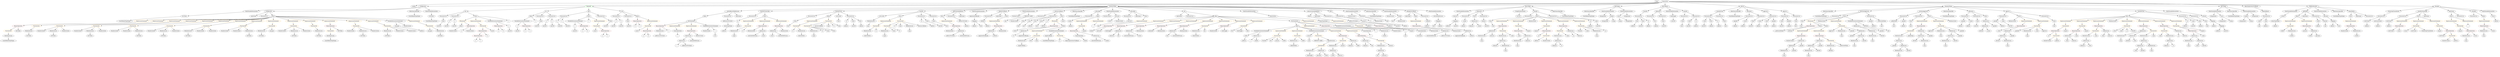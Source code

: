 strict digraph {
	graph [bb="0,0,30713,828"];
	node [label="\N"];
	Enter	[height=0.5,
		pos="20466,810",
		width=0.83628];
	Identifier__subtractedValue	[color=black,
		height=0.5,
		label=_subtractedValue,
		pos="21922,378",
		width=2.0976];
	ParameterList_Unnamed_22	[color=black,
		height=0.5,
		label=ParameterList,
		pos="6923,594",
		width=1.7095];
	Parameter_b_3	[color=black,
		height=0.5,
		label=b,
		pos="6851,522",
		width=0.75];
	ParameterList_Unnamed_22 -> Parameter_b_3	[pos="e,6865.5,537.11 6905.9,576.41 6896.3,567.06 6884.2,555.26 6873.7,545.13"];
	Parameter_a_3	[color=black,
		height=0.5,
		label=a,
		pos="6923,522",
		width=0.75];
	ParameterList_Unnamed_22 -> Parameter_a_3	[pos="e,6923,540.1 6923,575.7 6923,568.41 6923,559.73 6923,551.54"];
	ElementaryTypeName_bool_2	[color=black,
		height=0.5,
		label=bool,
		pos="22140,450",
		width=0.76697];
	ExpressionStatement_Unnamed_26	[color=orange,
		height=0.5,
		label=ExpressionStatement,
		pos="22404,378",
		width=2.458];
	BinaryOperation_Unnamed_27	[color=brown,
		height=0.5,
		label=BinaryOperation,
		pos="22416,306",
		width=1.9867];
	ExpressionStatement_Unnamed_26 -> BinaryOperation_Unnamed_27	[pos="e,22413,324.1 22407,359.7 22408,352.32 22410,343.52 22411,335.25"];
	BooleanLiteral_Unnamed_8	[color=black,
		height=0.5,
		label=BooleanLiteral,
		pos="16733,594",
		width=1.7788];
	ExpressionStatement_Unnamed_33	[color=orange,
		height=0.5,
		label=ExpressionStatement,
		pos="14346,522",
		width=2.458];
	BinaryOperation_Unnamed_31	[color=brown,
		height=0.5,
		label=BinaryOperation,
		pos="13926,450",
		width=1.9867];
	ExpressionStatement_Unnamed_33 -> BinaryOperation_Unnamed_31	[pos="e,13985,460.57 14280,509.54 14270,507.67 14258,505.77 14248,504 14161,489.34 14061,472.97 13996,462.35"];
	IndexAccess_Unnamed_18	[color=black,
		height=0.5,
		label=IndexAccess,
		pos="24621,306",
		width=1.6402];
	Identifier_allowed_3	[color=black,
		height=0.5,
		label=allowed,
		pos="24558,234",
		width=1.0858];
	IndexAccess_Unnamed_18 -> Identifier_allowed_3	[pos="e,24572,250.99 24606,288.41 24598,279.74 24589,268.97 24580,259.38"];
	MemberAccess_Unnamed_14	[color=black,
		height=0.5,
		label=MemberAccess,
		pos="24684,234",
		width=1.9174];
	IndexAccess_Unnamed_18 -> MemberAccess_Unnamed_14	[pos="e,24669,251.96 24636,288.41 24643,280.08 24653,269.8 24661,260.49"];
	IndexAccess_Unnamed_10	[color=black,
		height=0.5,
		label=IndexAccess,
		pos="25679,234",
		width=1.6402];
	Identifier_balances_8	[color=black,
		height=0.5,
		label=balances,
		pos="25632,162",
		width=1.1828];
	IndexAccess_Unnamed_10 -> Identifier_balances_8	[pos="e,25643,179.79 25668,216.05 25662,207.97 25656,198.12 25650,189.11"];
	Identifier__from_3	[color=black,
		height=0.5,
		label=_from,
		pos="25726,162",
		width=0.93331];
	IndexAccess_Unnamed_10 -> Identifier__from_3	[pos="e,25715,179.31 25690,216.05 25696,207.85 25703,197.83 25709,188.71"];
	Identifier_msg_21	[color=black,
		height=0.5,
		label=msg,
		pos="10741,450",
		width=0.75];
	BinaryOperation_Unnamed_48	[color=brown,
		height=0.5,
		label=BinaryOperation,
		pos="13081,450",
		width=1.9867];
	Identifier_result	[color=black,
		height=0.5,
		label=result,
		pos="12613,378",
		width=0.85014];
	BinaryOperation_Unnamed_48 -> Identifier_result	[pos="e,12636,390.09 13029,437.22 13020,435.29 13010,433.46 13001,432 12847,407.81 12804,434.84 12653,396 12651,395.45 12649,394.8 12646,\
394.09"];
	IndexAccess_Unnamed_54	[color=black,
		height=0.5,
		label=IndexAccess,
		pos="12721,378",
		width=1.6402];
	BinaryOperation_Unnamed_48 -> IndexAccess_Unnamed_54	[pos="e,12765,390.36 13028,437.45 13019,435.57 13010,433.68 13001,432 12908,414.11 12883,415.39 12790,396 12785,395.05 12781,394.02 12776,\
392.94"];
	ElementaryTypeName_address_2	[color=black,
		height=0.5,
		label=address,
		pos="29123,450",
		width=1.0996];
	BinaryOperation_Unnamed_36	[color=brown,
		height=0.5,
		label=BinaryOperation,
		pos="16631,306",
		width=1.9867];
	FunctionCall_Unnamed_33	[color=orange,
		height=0.5,
		label=FunctionCall,
		pos="16631,234",
		width=1.6125];
	BinaryOperation_Unnamed_36 -> FunctionCall_Unnamed_33	[pos="e,16631,252.1 16631,287.7 16631,280.41 16631,271.73 16631,263.54"];
	IndexAccess_Unnamed_43	[color=black,
		height=0.5,
		label=IndexAccess,
		pos="16766,234",
		width=1.6402];
	BinaryOperation_Unnamed_36 -> IndexAccess_Unnamed_43	[pos="e,16737,249.94 16661,289.29 16681,279.22 16706,266.05 16727,255.21"];
	ExpressionStatement_Unnamed_5	[color=orange,
		height=0.5,
		label=ExpressionStatement,
		pos="29552,522",
		width=2.458];
	BinaryOperation_Unnamed_3	[color=brown,
		height=0.5,
		label=BinaryOperation,
		pos="29501,450",
		width=1.9867];
	ExpressionStatement_Unnamed_5 -> BinaryOperation_Unnamed_3	[pos="e,29513,468.1 29539,503.7 29534,495.73 29527,486.1 29520,477.26"];
	FunctionCall_Unnamed_5	[color=orange,
		height=0.5,
		label=FunctionCall,
		pos="8020,450",
		width=1.6125];
	Identifier_assert_1	[color=black,
		height=0.5,
		label=assert,
		pos="7879,378",
		width=0.89172];
	FunctionCall_Unnamed_5 -> Identifier_assert_1	[pos="e,7902.3,390.59 7990.1,434.15 7967.4,422.88 7936.1,407.37 7912.5,395.67"];
	BinaryOperation_Unnamed_9	[color=brown,
		height=0.5,
		label=BinaryOperation,
		pos="8001,378",
		width=1.9867];
	FunctionCall_Unnamed_5 -> BinaryOperation_Unnamed_9	[pos="e,8005.6,396.1 8015.3,431.7 8013.2,424.24 8010.8,415.32 8008.6,406.97"];
	MemberAccess_Unnamed_11	[color=black,
		height=0.5,
		label=MemberAccess,
		pos="26120,306",
		width=1.9174];
	Identifier_msg_7	[color=black,
		height=0.5,
		label=msg,
		pos="26120,234",
		width=0.75];
	MemberAccess_Unnamed_11 -> Identifier_msg_7	[pos="e,26120,252.1 26120,287.7 26120,280.41 26120,271.73 26120,263.54"];
	ElementaryTypeName_address_46	[color=black,
		height=0.5,
		label=address,
		pos="10466,450",
		width=1.0996];
	FunctionCall_Unnamed_50	[color=orange,
		height=0.5,
		label=FunctionCall,
		pos="2075,450",
		width=1.6125];
	NumberLiteral_Unnamed_21	[color=black,
		height=0.5,
		label=NumberLiteral,
		pos="1849,378",
		width=1.765];
	FunctionCall_Unnamed_50 -> NumberLiteral_Unnamed_21	[pos="e,1890.7,391.91 2034.8,436.57 1997.6,425.05 1942.1,407.85 1901.4,395.25"];
	MemberAccess_Unnamed_48	[color=black,
		height=0.5,
		label=MemberAccess,
		pos="2000,378",
		width=1.9174];
	FunctionCall_Unnamed_50 -> MemberAccess_Unnamed_48	[pos="e,2017.9,395.71 2057.2,432.41 2047.9,423.76 2036.4,413 2026.1,403.42"];
	NumberLiteral_Unnamed_22	[color=black,
		height=0.5,
		label=NumberLiteral,
		pos="2151,378",
		width=1.765];
	FunctionCall_Unnamed_50 -> NumberLiteral_Unnamed_22	[pos="e,2132.8,395.71 2093,432.41 2102.4,423.76 2114.1,413 2124.5,403.42"];
	ExpressionStatement_Unnamed_49	[color=orange,
		height=0.5,
		label=ExpressionStatement,
		pos="11755,522",
		width=2.458];
	BinaryOperation_Unnamed_41	[color=brown,
		height=0.5,
		label=BinaryOperation,
		pos="11858,450",
		width=1.9867];
	ExpressionStatement_Unnamed_49 -> BinaryOperation_Unnamed_41	[pos="e,11834,467.39 11780,504.23 11793,495.08 11810,483.61 11825,473.66"];
	BinaryOperation_Unnamed_29	[color=brown,
		height=0.5,
		label=BinaryOperation,
		pos="28926,450",
		width=1.9867];
	NumberLiteral_Unnamed_6	[color=black,
		height=0.5,
		label=NumberLiteral,
		pos="28850,378",
		width=1.765];
	BinaryOperation_Unnamed_29 -> NumberLiteral_Unnamed_6	[pos="e,28868,395.71 28908,432.41 28899,423.76 28887,413 28876,403.42"];
	MemberAccess_Unnamed_28	[color=black,
		height=0.5,
		label=MemberAccess,
		pos="29001,378",
		width=1.9174];
	BinaryOperation_Unnamed_29 -> MemberAccess_Unnamed_28	[pos="e,28983,395.71 28944,432.41 28953,423.76 28965,413 28975,403.42"];
	ExpressionStatement_Unnamed_11	[color=orange,
		height=0.5,
		label=ExpressionStatement,
		pos="18607,522",
		width=2.458];
	BinaryOperation_Unnamed_15	[color=brown,
		height=0.5,
		label=BinaryOperation,
		pos="18614,450",
		width=1.9867];
	ExpressionStatement_Unnamed_11 -> BinaryOperation_Unnamed_15	[pos="e,18612,468.1 18609,503.7 18609,496.41 18610,487.73 18611,479.54"];
	Identifier_allowed_4	[color=black,
		height=0.5,
		label=allowed,
		pos="24375,378",
		width=1.0858];
	IndexAccess_Unnamed_6	[color=black,
		height=0.5,
		label=IndexAccess,
		pos="25434,306",
		width=1.6402];
	Identifier__from	[color=black,
		height=0.5,
		label=_from,
		pos="25423,234",
		width=0.93331];
	IndexAccess_Unnamed_6 -> Identifier__from	[pos="e,25426,252.1 25431,287.7 25430,280.32 25429,271.52 25427,263.25"];
	Identifier_balances_6	[color=black,
		height=0.5,
		label=balances,
		pos="25517,234",
		width=1.1828];
	IndexAccess_Unnamed_6 -> Identifier_balances_6	[pos="e,25498,250.67 25453,288.76 25464,279.62 25478,268.06 25490,258"];
	NumberLiteral_Unnamed	[color=black,
		height=0.5,
		label=NumberLiteral,
		pos="30053,234",
		width=1.765];
	ElementaryTypeName_address_6	[color=black,
		height=0.5,
		label=address,
		pos="20931,450",
		width=1.0996];
	UnaryOperation_Unnamed_2	[color=black,
		height=0.5,
		label=UnaryOperation,
		pos="13403,306",
		width=1.9452];
	Identifier_locked	[color=black,
		height=0.5,
		label=locked,
		pos="13492,234",
		width=0.98875];
	UnaryOperation_Unnamed_2 -> Identifier_locked	[pos="e,13473,249.57 13424,288.41 13436,278.91 13451,266.88 13464,256.65"];
	FunctionCall_Unnamed_43	[color=orange,
		height=0.5,
		label=FunctionCall,
		pos="9962,450",
		width=1.6125];
	MemberAccess_Unnamed_43	[color=black,
		height=0.5,
		label=MemberAccess,
		pos="10081,378",
		width=1.9174];
	FunctionCall_Unnamed_43 -> MemberAccess_Unnamed_43	[pos="e,10054,394.81 9988.1,433.64 10005,423.93 10026,411.23 10044,400.52"];
	Identifier_to_5	[color=black,
		height=0.5,
		label=to,
		pos="10195,378",
		width=0.75];
	FunctionCall_Unnamed_43 -> Identifier_to_5	[pos="e,10174,389.71 10005,437.81 10059,423.89 10145,401.31 10159,396 10161,395.43 10162,394.83 10164,394.19"];
	Identifier_value_2	[color=black,
		height=0.5,
		label=value,
		pos="10270,378",
		width=0.82242];
	FunctionCall_Unnamed_43 -> Identifier_value_2	[pos="e,10247,389.98 10005,437.57 10013,435.61 10021,433.67 10029,432 10118,412.77 10144,422.4 10231,396 10233,395.44 10235,394.82 10237,\
394.15"];
	Identifier_from	[color=black,
		height=0.5,
		label=from,
		pos="10346,378",
		width=0.7947];
	FunctionCall_Unnamed_43 -> Identifier_from	[pos="e,10324,390.2 10004,437.43 10012,435.44 10021,433.53 10029,432 10152,408.53 10188,430.59 10309,396 10311,395.54 10312,395.01 10314,\
394.45"];
	Identifier__from_6	[color=black,
		height=0.5,
		label=_from,
		pos="26027,378",
		width=0.93331];
	NumberLiteral_Unnamed_16	[color=black,
		height=0.5,
		label=NumberLiteral,
		pos="2743,378",
		width=1.765];
	Identifier_unlockedAddresses_1	[color=black,
		height=0.5,
		label=unlockedAddresses,
		pos="14017,306",
		width=2.3333];
	BinaryOperation_Unnamed_30	[color=brown,
		height=0.5,
		label=BinaryOperation,
		pos="15205,450",
		width=1.9867];
	NumberLiteral_Unnamed_11	[color=black,
		height=0.5,
		label=NumberLiteral,
		pos="15070,378",
		width=1.765];
	BinaryOperation_Unnamed_30 -> NumberLiteral_Unnamed_11	[pos="e,15099,394.18 15175,433.29 15155,423.29 15130,410.23 15109,399.43"];
	Identifier_totalSupply	[color=black,
		height=0.5,
		label=totalSupply,
		pos="15205,378",
		width=1.4739];
	BinaryOperation_Unnamed_30 -> Identifier_totalSupply	[pos="e,15205,396.1 15205,431.7 15205,424.41 15205,415.73 15205,407.54"];
	FunctionCall_Unnamed_17	[color=orange,
		height=0.5,
		label=FunctionCall,
		pos="25781,378",
		width=1.6125];
	MemberAccess_Unnamed_9	[color=black,
		height=0.5,
		label=MemberAccess,
		pos="25679,306",
		width=1.9174];
	FunctionCall_Unnamed_17 -> MemberAccess_Unnamed_9	[pos="e,25703,323.31 25758,361.12 25744,351.85 25727,340.01 25712,329.76"];
	Identifier__value_6	[color=black,
		height=0.5,
		label=_value,
		pos="25801,306",
		width=0.96103];
	FunctionCall_Unnamed_17 -> Identifier__value_6	[pos="e,25796,324.1 25786,359.7 25788,352.24 25791,343.32 25793,334.97"];
	MemberAccess_Unnamed_33	[color=black,
		height=0.5,
		label=MemberAccess,
		pos="17116,162",
		width=1.9174];
	IndexAccess_Unnamed_42	[color=black,
		height=0.5,
		label=IndexAccess,
		pos="17116,90",
		width=1.6402];
	MemberAccess_Unnamed_33 -> IndexAccess_Unnamed_42	[pos="e,17116,108.1 17116,143.7 17116,136.41 17116,127.73 17116,119.54"];
	InheritanceSpecifier_Unnamed_8	[color=black,
		height=0.5,
		label=InheritanceSpecifier,
		pos="19669,666",
		width=2.3333];
	UserDefinedTypeName_Unnamed_9	[color=black,
		height=0.5,
		label=UserDefinedTypeName,
		pos="19647,594",
		width=2.7214];
	InheritanceSpecifier_Unnamed_8 -> UserDefinedTypeName_Unnamed_9	[pos="e,19652,612.1 19664,647.7 19661,640.24 19658,631.32 19656,622.97"];
	PragmaDirective_solidity	[color=black,
		height=0.5,
		label=solidity,
		pos="5066,738",
		width=1.0442];
	UserDefinedTypeName_Unnamed_6	[color=black,
		height=0.5,
		label=UserDefinedTypeName,
		pos="13324,594",
		width=2.7214];
	Identifier_bittToken_7	[color=black,
		height=0.5,
		label=bittToken,
		pos="3900,306",
		width=1.2937];
	ParameterList_Unnamed_13	[color=black,
		height=0.5,
		label=ParameterList,
		pos="21999,594",
		width=1.7095];
	Parameter_value_2	[color=black,
		height=0.5,
		label=value,
		pos="21961,522",
		width=0.82242];
	ParameterList_Unnamed_13 -> Parameter_value_2	[pos="e,21970,539.31 21990,576.05 21985,568.03 21980,558.26 21975,549.3"];
	Parameter_spender_1	[color=black,
		height=0.5,
		label=spender,
		pos="22050,522",
		width=1.1135];
	ParameterList_Unnamed_13 -> Parameter_spender_1	[pos="e,22038,539.31 22011,576.05 22017,567.77 22025,557.62 22031,548.42"];
	MemberAccess_Unnamed_34	[color=black,
		height=0.5,
		label=MemberAccess,
		pos="16506,162",
		width=1.9174];
	IndexAccess_Unnamed_44	[color=black,
		height=0.5,
		label=IndexAccess,
		pos="16506,90",
		width=1.6402];
	MemberAccess_Unnamed_34 -> IndexAccess_Unnamed_44	[pos="e,16506,108.1 16506,143.7 16506,136.41 16506,127.73 16506,119.54"];
	Block_Unnamed_18	[color=black,
		height=0.5,
		label=Block,
		pos="28926,594",
		width=0.90558];
	ExpressionStatement_Unnamed_30	[color=orange,
		height=0.5,
		label=ExpressionStatement,
		pos="28926,522",
		width=2.458];
	Block_Unnamed_18 -> ExpressionStatement_Unnamed_30	[pos="e,28926,540.1 28926,575.7 28926,568.41 28926,559.73 28926,551.54"];
	IndexAccess_Unnamed_31	[color=black,
		height=0.5,
		label=IndexAccess,
		pos="22416,234",
		width=1.6402];
	IndexAccess_Unnamed_32	[color=black,
		height=0.5,
		label=IndexAccess,
		pos="22308,162",
		width=1.6402];
	IndexAccess_Unnamed_31 -> IndexAccess_Unnamed_32	[pos="e,22332,178.66 22392,217.29 22377,207.74 22358,195.41 22342,184.91"];
	Identifier__spender_9	[color=black,
		height=0.5,
		label=_spender,
		pos="22430,162",
		width=1.2521];
	IndexAccess_Unnamed_31 -> Identifier__spender_9	[pos="e,22427,180.1 22419,215.7 22421,208.32 22423,199.52 22424,191.25"];
	BinaryOperation_Unnamed_10	[color=brown,
		height=0.5,
		label=BinaryOperation,
		pos="7865,522",
		width=1.9867];
	Identifier_b_4	[color=black,
		height=0.5,
		label=b,
		pos="7845,450",
		width=0.75];
	BinaryOperation_Unnamed_10 -> Identifier_b_4	[pos="e,7849.9,468.1 7860,503.7 7857.9,496.24 7855.3,487.32 7853,478.97"];
	Identifier_a_5	[color=black,
		height=0.5,
		label=a,
		pos="7917,450",
		width=0.75];
	BinaryOperation_Unnamed_10 -> Identifier_a_5	[pos="e,7905.6,466.36 7877.6,504.05 7884,495.44 7891.9,484.81 7898.9,475.33"];
	Parameter__value_3	[color=black,
		height=0.5,
		label=_value,
		pos="27799,522",
		width=0.96103];
	ElementaryTypeName_uint_3	[color=black,
		height=0.5,
		label=uint,
		pos="27799,450",
		width=0.75];
	Parameter__value_3 -> ElementaryTypeName_uint_3	[pos="e,27799,468.1 27799,503.7 27799,496.41 27799,487.73 27799,479.54"];
	ElementaryTypeName_address_30	[color=black,
		height=0.5,
		label=address,
		pos="27885,450",
		width=1.0996];
	Identifier_unlockedAddresses_3	[color=black,
		height=0.5,
		label=unlockedAddresses,
		pos="9302,306",
		width=2.3333];
	VariableDeclaration_amount	[color=black,
		height=0.5,
		label=amount,
		pos="16870,522",
		width=1.0581];
	ElementaryTypeName_uint256_31	[color=black,
		height=0.5,
		label=uint256,
		pos="17300,450",
		width=1.0442];
	VariableDeclaration_amount -> ElementaryTypeName_uint256_31	[pos="e,17272,462.55 16898,509.63 16904,507.47 16911,505.44 16917,504 17064,470.14 17107,502.37 17254,468 17256,467.43 17259,466.77 17261,\
466.05"];
	NumberLiteral_Unnamed_24	[color=black,
		height=0.5,
		label=NumberLiteral,
		pos="1402,378",
		width=1.765];
	FunctionDefinition_unlockBatchOfAddresses	[color=black,
		height=0.5,
		label=unlockBatchOfAddresses,
		pos="9038,666",
		width=2.957];
	Block_Unnamed_25	[color=black,
		height=0.5,
		label=Block,
		pos="8703,594",
		width=0.90558];
	FunctionDefinition_unlockBatchOfAddresses -> Block_Unnamed_25	[pos="e,8733.1,601.3 8973,651.42 8905.3,637.29 8801.5,615.58 8744.3,603.63"];
	ParameterList_Unnamed_47	[color=black,
		height=0.5,
		label=ParameterList,
		pos="8972,594",
		width=1.7095];
	FunctionDefinition_unlockBatchOfAddresses -> ParameterList_Unnamed_47	[pos="e,8987.8,611.79 9022,648.05 9014,639.63 9004.3,629.28 8995.5,619.97"];
	ModifierInvocation_onlyOwner_6	[color=black,
		height=0.5,
		label=onlyOwner,
		pos="9103,594",
		width=1.4323];
	FunctionDefinition_unlockBatchOfAddresses -> ModifierInvocation_onlyOwner_6	[pos="e,9087.8,611.31 9053.7,648.05 9061.6,639.5 9071.4,628.97 9080.2,619.56"];
	ExpressionStatement_Unnamed_50	[color=orange,
		height=0.5,
		label=ExpressionStatement,
		pos="16552,522",
		width=2.458];
	BinaryOperation_Unnamed_42	[color=brown,
		height=0.5,
		label=BinaryOperation,
		pos="17076,450",
		width=1.9867];
	ExpressionStatement_Unnamed_50 -> BinaryOperation_Unnamed_42	[pos="e,17024,462.78 16616,509.16 16627,507.3 16638,505.5 16649,504 16803,482.6 16843,492.15 16996,468 17002,467.11 17007,466.08 17013,\
464.98"];
	BinaryOperation_Unnamed_47	[color=brown,
		height=0.5,
		label=BinaryOperation,
		pos="17535,450",
		width=1.9867];
	BooleanLiteral_Unnamed_18	[color=black,
		height=0.5,
		label=BooleanLiteral,
		pos="18038,378",
		width=1.7788];
	BinaryOperation_Unnamed_47 -> BooleanLiteral_Unnamed_18	[pos="e,17991,390.77 17586,437.21 17596,435.29 17606,433.46 17615,432 17769,407.71 17811,421.79 17965,396 17970,395.17 17975,394.2 17980,\
393.15"];
	IndexAccess_Unnamed_53	[color=black,
		height=0.5,
		label=IndexAccess,
		pos="18179,378",
		width=1.6402];
	BinaryOperation_Unnamed_47 -> IndexAccess_Unnamed_53	[pos="e,18136,390.84 17586,437.07 17596,435.14 17606,433.34 17615,432 17834,400.96 17893,430.93 18111,396 18116,395.25 18120,394.34 18125,\
393.33"];
	Identifier_processCallback_1	[color=black,
		height=0.5,
		label=processCallback,
		pos="10111,450",
		width=2.0145];
	FunctionCall_Unnamed_7	[color=orange,
		height=0.5,
		label=FunctionCall,
		pos="19144,450",
		width=1.6125];
	Identifier_require_2	[color=black,
		height=0.5,
		label=require,
		pos="19018,378",
		width=1.0026];
	FunctionCall_Unnamed_7 -> Identifier_require_2	[pos="e,19041,392.04 19117,433.81 19097,423.15 19072,408.83 19051,397.5"];
	BinaryOperation_Unnamed_13	[color=brown,
		height=0.5,
		label=BinaryOperation,
		pos="19144,378",
		width=1.9867];
	FunctionCall_Unnamed_7 -> BinaryOperation_Unnamed_13	[pos="e,19144,396.1 19144,431.7 19144,424.41 19144,415.73 19144,407.54"];
	ParameterList_Unnamed_20	[color=black,
		height=0.5,
		label=ParameterList,
		pos="7604,594",
		width=1.7095];
	Parameter_a_2	[color=black,
		height=0.5,
		label=a,
		pos="7597,522",
		width=0.75];
	ParameterList_Unnamed_20 -> Parameter_a_2	[pos="e,7598.7,540.1 7602.2,575.7 7601.5,568.41 7600.6,559.73 7599.8,551.54"];
	Parameter_b_2	[color=black,
		height=0.5,
		label=b,
		pos="7669,522",
		width=0.75];
	ParameterList_Unnamed_20 -> Parameter_b_2	[pos="e,7655.4,537.57 7619.4,576.41 7627.9,567.28 7638.5,555.81 7647.8,545.85"];
	Identifier_msg_5	[color=black,
		height=0.5,
		label=msg,
		pos="19766,306",
		width=0.75];
	ElementaryTypeName_address_31	[color=black,
		height=0.5,
		label=address,
		pos="28009,450",
		width=1.0996];
	Identifier_tokenHolders	[color=black,
		height=0.5,
		label=tokenHolders,
		pos="14847,306",
		width=1.6818];
	MemberAccess_Unnamed_12	[color=black,
		height=0.5,
		label=MemberAccess,
		pos="26412,306",
		width=1.9174];
	IndexAccess_Unnamed_15	[color=black,
		height=0.5,
		label=IndexAccess,
		pos="26412,234",
		width=1.6402];
	MemberAccess_Unnamed_12 -> IndexAccess_Unnamed_15	[pos="e,26412,252.1 26412,287.7 26412,280.41 26412,271.73 26412,263.54"];
	VariableDeclarationStatement_Unnamed_5	[color=black,
		height=0.5,
		label=VariableDeclarationStatement,
		pos="15665,378",
		width=3.3174];
	VariableDeclaration_wallet	[color=black,
		height=0.5,
		label=wallet,
		pos="15384,306",
		width=0.87786];
	VariableDeclarationStatement_Unnamed_5 -> VariableDeclaration_wallet	[pos="e,15413,314.11 15605,362.07 15550,348.42 15471,328.62 15424,316.85"];
	IndexAccess_Unnamed_39	[color=black,
		height=0.5,
		label=IndexAccess,
		pos="15521,306",
		width=1.6402];
	VariableDeclarationStatement_Unnamed_5 -> IndexAccess_Unnamed_39	[pos="e,15551,321.8 15631,360.41 15610,350.34 15584,337.41 15562,326.8"];
	ParameterList_Unnamed_4	[color=black,
		height=0.5,
		label=ParameterList,
		pos="20390,594",
		width=1.7095];
	Parameter_who	[color=black,
		height=0.5,
		label=who,
		pos="20477,522",
		width=0.75];
	ParameterList_Unnamed_4 -> Parameter_who	[pos="e,20460,536.56 20410,576.76 20422,566.85 20438,554.09 20452,543.49"];
	stringLiteral_Unnamed_2	[color=black,
		height=0.5,
		label=stringLiteral,
		pos="27598,522",
		width=1.5016];
	NewExpression_Unnamed	[color=black,
		height=0.5,
		label=NewExpression,
		pos="4045,306",
		width=1.9174];
	UserDefinedTypeName_Unnamed_13	[color=black,
		height=0.5,
		label=UserDefinedTypeName,
		pos="4045,234",
		width=2.7214];
	NewExpression_Unnamed -> UserDefinedTypeName_Unnamed_13	[pos="e,4045,252.1 4045,287.7 4045,280.41 4045,271.73 4045,263.54"];
	Mapping_Unnamed_3	[color=black,
		height=0.5,
		label=Mapping,
		pos="28709,522",
		width=1.2105];
	ElementaryTypeName_address_32	[color=black,
		height=0.5,
		label=address,
		pos="28701,450",
		width=1.0996];
	Mapping_Unnamed_3 -> ElementaryTypeName_address_32	[pos="e,28703,468.1 28707,503.7 28706,496.41 28705,487.73 28704,479.54"];
	ElementaryTypeName_uint_4	[color=black,
		height=0.5,
		label=uint,
		pos="28786,450",
		width=0.75];
	Mapping_Unnamed_3 -> ElementaryTypeName_uint_4	[pos="e,28770,465.16 28726,505.12 28737,495.54 28751,483.2 28762,472.73"];
	BinaryOperation_Unnamed_6	[color=brown,
		height=0.5,
		label=BinaryOperation,
		pos="5919,378",
		width=1.9867];
	BinaryOperation_Unnamed_7	[color=brown,
		height=0.5,
		label=BinaryOperation,
		pos="5860,306",
		width=1.9867];
	BinaryOperation_Unnamed_6 -> BinaryOperation_Unnamed_7	[pos="e,5874.1,323.79 5904.7,360.05 5897.7,351.8 5889.2,341.7 5881.5,332.54"];
	Identifier_b_1	[color=black,
		height=0.5,
		label=b,
		pos="5977,306",
		width=0.75];
	BinaryOperation_Unnamed_6 -> Identifier_b_1	[pos="e,5964.2,322.36 5933,360.05 5940.2,351.35 5949.1,340.59 5957.1,331.03"];
	ParameterList_Unnamed_37	[color=black,
		height=0.5,
		label=ParameterList,
		pos="22637,594",
		width=1.7095];
	Parameter_None_14	[color=black,
		height=0.5,
		label=None,
		pos="22224,522",
		width=0.85014];
	ParameterList_Unnamed_37 -> Parameter_None_14	[pos="e,22248,533.46 22592,581.42 22583,579.44 22574,577.52 22566,576 22435,552.43 22397,572.29 22268,540 22265,539.22 22262,538.28 22258,\
537.24"];
	NumberLiteral_Unnamed_12	[color=black,
		height=0.5,
		label=NumberLiteral,
		pos="17290,378",
		width=1.765];
	ElementaryTypeName_address_38	[color=black,
		height=0.5,
		label=address,
		pos="15355,234",
		width=1.0996];
	VariableDeclaration_wallet -> ElementaryTypeName_address_38	[pos="e,15362,251.79 15377,288.05 15374,280.32 15370,270.96 15366,262.27"];
	FunctionDefinition_transferOwnership_1	[color=black,
		height=0.5,
		label=transferOwnership,
		pos="9430,666",
		width=2.1947];
	ParameterList_Unnamed_44	[color=black,
		height=0.5,
		label=ParameterList,
		pos="9276,594",
		width=1.7095];
	FunctionDefinition_transferOwnership_1 -> ParameterList_Unnamed_44	[pos="e,9308.2,609.65 9395.8,649.46 9373,639.11 9342.9,625.43 9318.6,614.37"];
	Block_Unnamed_22	[color=black,
		height=0.5,
		label=Block,
		pos="9430,594",
		width=0.90558];
	FunctionDefinition_transferOwnership_1 -> Block_Unnamed_22	[pos="e,9430,612.1 9430,647.7 9430,640.41 9430,631.73 9430,623.54"];
	NewExpression_Unnamed_1	[color=black,
		height=0.5,
		label=NewExpression,
		pos="97.969,306",
		width=1.9174];
	UserDefinedTypeName_Unnamed_14	[color=black,
		height=0.5,
		label=UserDefinedTypeName,
		pos="97.969,234",
		width=2.7214];
	NewExpression_Unnamed_1 -> UserDefinedTypeName_Unnamed_14	[pos="e,97.969,252.1 97.969,287.7 97.969,280.41 97.969,271.73 97.969,263.54"];
	Block_Unnamed_10	[color=black,
		height=0.5,
		label=Block,
		pos="26190,594",
		width=0.90558];
	ExpressionStatement_Unnamed_14	[color=orange,
		height=0.5,
		label=ExpressionStatement,
		pos="25458,522",
		width=2.458];
	Block_Unnamed_10 -> ExpressionStatement_Unnamed_14	[pos="e,25522,534.88 26158,591.3 26064,586.19 25785,569.44 25556,540 25548,539.04 25541,537.91 25533,536.7"];
	ExpressionStatement_Unnamed_15	[color=orange,
		height=0.5,
		label=ExpressionStatement,
		pos="25653,522",
		width=2.458];
	Block_Unnamed_10 -> ExpressionStatement_Unnamed_15	[pos="e,25717,534.68 26158,589.71 26085,582.12 25903,562.33 25751,540 25744,538.94 25736,537.77 25729,536.55"];
	ExpressionStatement_Unnamed_17	[color=orange,
		height=0.5,
		label=ExpressionStatement,
		pos="25848,522",
		width=2.458];
	Block_Unnamed_10 -> ExpressionStatement_Unnamed_17	[pos="e,25909,535.44 26160,586.79 26106,575.86 25994,552.9 25920,537.72"];
	BooleanLiteral_Unnamed_1	[color=black,
		height=0.5,
		label=BooleanLiteral,
		pos="26019,522",
		width=1.7788];
	Block_Unnamed_10 -> BooleanLiteral_Unnamed_1	[pos="e,26054,537.45 26164,582.52 26138,571.76 26097,554.79 26065,541.72"];
	ExpressionStatement_Unnamed_20	[color=orange,
		height=0.5,
		label=ExpressionStatement,
		pos="26190,522",
		width=2.458];
	Block_Unnamed_10 -> ExpressionStatement_Unnamed_20	[pos="e,26190,540.1 26190,575.7 26190,568.41 26190,559.73 26190,551.54"];
	ExpressionStatement_Unnamed_19	[color=orange,
		height=0.5,
		label=ExpressionStatement,
		pos="26385,522",
		width=2.458];
	Block_Unnamed_10 -> ExpressionStatement_Unnamed_19	[pos="e,26343,538.24 26217,583.41 26246,572.81 26295,555.47 26332,542.08"];
	ExpressionStatement_Unnamed_18	[color=orange,
		height=0.5,
		label=ExpressionStatement,
		pos="26580,522",
		width=2.458];
	Block_Unnamed_10 -> ExpressionStatement_Unnamed_18	[pos="e,26515,534.61 26221,587.45 26282,576.56 26418,552.1 26504,536.64"];
	ExpressionStatement_Unnamed_16	[color=orange,
		height=0.5,
		label=ExpressionStatement,
		pos="26775,522",
		width=2.458];
	Block_Unnamed_10 -> ExpressionStatement_Unnamed_16	[pos="e,26711,534.74 26222,590.2 26300,583.26 26506,564.08 26677,540 26684,538.96 26692,537.8 26700,536.57"];
	ElementaryTypeName_uint256_4	[color=black,
		height=0.5,
		label=uint256,
		pos="21580,450",
		width=1.0442];
	ExpressionStatement_Unnamed_68	[color=orange,
		height=0.5,
		label=ExpressionStatement,
		pos="1774,522",
		width=2.458];
	BinaryOperation_Unnamed_50	[color=brown,
		height=0.5,
		label=BinaryOperation,
		pos="221.97,450",
		width=1.9867];
	ExpressionStatement_Unnamed_68 -> BinaryOperation_Unnamed_50	[pos="e,284.91,458.93 1712.1,508.77 1700.4,506.86 1688.4,505.15 1677,504 1103.2,446.07 955.32,506.88 379.97,468 352.51,466.14 322.46,463.15 \
296.01,460.19"];
	VariableDeclaration_totalSupply	[color=black,
		height=0.5,
		label=totalSupply,
		pos="20664,594",
		width=1.4739];
	ElementaryTypeName_uint256	[color=black,
		height=0.5,
		label=uint256,
		pos="20664,522",
		width=1.0442];
	VariableDeclaration_totalSupply -> ElementaryTypeName_uint256	[pos="e,20664,540.1 20664,575.7 20664,568.41 20664,559.73 20664,551.54"];
	Identifier_balances_14	[color=black,
		height=0.5,
		label=balances,
		pos="16730,162",
		width=1.1828];
	BooleanLiteral_Unnamed_15	[color=black,
		height=0.5,
		label=BooleanLiteral,
		pos="17756,378",
		width=1.7788];
	Identifier_Transfer	[color=black,
		height=0.5,
		label=Transfer,
		pos="19549,378",
		width=1.1689];
	StateVariableDeclaration_Unnamed_4	[color=black,
		height=0.5,
		label=StateVariableDeclaration,
		pos="28129,666",
		width=2.8184];
	VariableDeclaration_wallets	[color=black,
		height=0.5,
		label=wallets,
		pos="28070,594",
		width=0.98875];
	StateVariableDeclaration_Unnamed_4 -> VariableDeclaration_wallets	[pos="e,28083,610.67 28114,647.7 28107,639.11 28098,628.58 28090,619.21"];
	MemberAccess_Unnamed_32	[color=black,
		height=0.5,
		label=MemberAccess,
		pos="16216,90",
		width=1.9174];
	Identifier_totalSupply_3	[color=black,
		height=0.5,
		label=totalSupply,
		pos="16216,18",
		width=1.4739];
	MemberAccess_Unnamed_32 -> Identifier_totalSupply_3	[pos="e,16216,36.104 16216,71.697 16216,64.407 16216,55.726 16216,47.536"];
	UserDefinedTypeName_Unnamed_10	[color=black,
		height=0.5,
		label=UserDefinedTypeName,
		pos="5079,594",
		width=2.7214];
	ParameterList_Unnamed_21	[color=black,
		height=0.5,
		label=ParameterList,
		pos="7745,594",
		width=1.7095];
	Parameter_None_7	[color=black,
		height=0.5,
		label=None,
		pos="7745,522",
		width=0.85014];
	ParameterList_Unnamed_21 -> Parameter_None_7	[pos="e,7745,540.1 7745,575.7 7745,568.41 7745,559.73 7745,551.54"];
	Identifier__value	[color=black,
		height=0.5,
		label=_value,
		pos="18815,306",
		width=0.96103];
	MemberAccess_Unnamed_23	[color=black,
		height=0.5,
		label=MemberAccess,
		pos="22279,90",
		width=1.9174];
	IndexAccess_Unnamed_32 -> MemberAccess_Unnamed_23	[pos="e,22286,108.1 22301,143.7 22298,136.15 22294,127.12 22290,118.68"];
	Identifier_allowed_10	[color=black,
		height=0.5,
		label=allowed,
		pos="22405,90",
		width=1.0858];
	IndexAccess_Unnamed_32 -> Identifier_allowed_10	[pos="e,22385,105.63 22330,145.12 22343,135.39 22361,122.82 22376,112.24"];
	UserDefinedTypeName_Unnamed_2	[color=black,
		height=0.5,
		label=UserDefinedTypeName,
		pos="24005,594",
		width=2.7214];
	MemberAccess_Unnamed_57	[color=black,
		height=0.5,
		label=MemberAccess,
		pos="3195,378",
		width=1.9174];
	Identifier_bitzToken_5	[color=black,
		height=0.5,
		label=bitzToken,
		pos="3195,306",
		width=1.3353];
	MemberAccess_Unnamed_57 -> Identifier_bitzToken_5	[pos="e,3195,324.1 3195,359.7 3195,352.41 3195,343.73 3195,335.54"];
	Identifier_Approval_2	[color=black,
		height=0.5,
		label=Approval,
		pos="22556,378",
		width=1.266];
	IndexAccess_Unnamed_47	[color=black,
		height=0.5,
		label=IndexAccess,
		pos="9561,378",
		width=1.6402];
	Identifier_owner_6	[color=black,
		height=0.5,
		label=owner,
		pos="9548,306",
		width=0.93331];
	IndexAccess_Unnamed_47 -> Identifier_owner_6	[pos="e,9551.1,324.1 9557.8,359.7 9556.4,352.32 9554.8,343.52 9553.2,335.25"];
	Identifier_unlockedAddresses_4	[color=black,
		height=0.5,
		label=unlockedAddresses,
		pos="9684,306",
		width=2.3333];
	IndexAccess_Unnamed_47 -> Identifier_unlockedAddresses_4	[pos="e,9655.3,323.3 9588,361.64 9604.8,352.06 9626.7,339.59 9645.4,328.97"];
	StateVariableDeclaration_Unnamed_13	[color=black,
		height=0.5,
		label=StateVariableDeclaration,
		pos="27274,666",
		width=2.8184];
	stringLiteral_Unnamed_1	[color=black,
		height=0.5,
		label=stringLiteral,
		pos="27251,594",
		width=1.5016];
	StateVariableDeclaration_Unnamed_13 -> stringLiteral_Unnamed_1	[pos="e,27257,612.1 27268,647.7 27266,640.24 27263,631.32 27260,622.97"];
	VariableDeclaration_name	[color=black,
		height=0.5,
		label=name,
		pos="27353,594",
		width=0.83628];
	StateVariableDeclaration_Unnamed_13 -> VariableDeclaration_name	[pos="e,27337,609.42 27293,648.05 27304,638.73 27317,627.06 27328,617.03"];
	Identifier_msg_11	[color=black,
		height=0.5,
		label=msg,
		pos="23730,162",
		width=0.75];
	MemberAccess_Unnamed_22	[color=black,
		height=0.5,
		label=MemberAccess,
		pos="21968,90",
		width=1.9174];
	Identifier_msg_16	[color=black,
		height=0.5,
		label=msg,
		pos="21968,18",
		width=0.75];
	MemberAccess_Unnamed_22 -> Identifier_msg_16	[pos="e,21968,36.104 21968,71.697 21968,64.407 21968,55.726 21968,47.536"];
	ParameterList_Unnamed_5	[color=black,
		height=0.5,
		label=ParameterList,
		pos="20531,594",
		width=1.7095];
	Parameter_None	[color=black,
		height=0.5,
		label=None,
		pos="20576,522",
		width=0.85014];
	ParameterList_Unnamed_5 -> Parameter_None	[pos="e,20565,539.31 20542,576.05 20547,567.85 20554,557.83 20559,548.71"];
	Identifier_from_2	[color=black,
		height=0.5,
		label=from,
		pos="10345,522",
		width=0.7947];
	Identifier_a	[color=black,
		height=0.5,
		label=a,
		pos="5657,378",
		width=0.75];
	IndexAccess_Unnamed_12	[color=black,
		height=0.5,
		label=IndexAccess,
		pos="26743,234",
		width=1.6402];
	Identifier_balances_10	[color=black,
		height=0.5,
		label=balances,
		pos="26699,162",
		width=1.1828];
	IndexAccess_Unnamed_12 -> Identifier_balances_10	[pos="e,26710,179.79 26732,216.05 26727,208.06 26721,198.33 26716,189.4"];
	Identifier__to_6	[color=black,
		height=0.5,
		label=_to,
		pos="26787,162",
		width=0.75];
	IndexAccess_Unnamed_12 -> Identifier__to_6	[pos="e,26777,178.83 26754,216.05 26759,207.73 26765,197.54 26771,188.32"];
	Identifier_targetCallback	[color=black,
		height=0.5,
		label=targetCallback,
		pos="12688,162",
		width=1.765];
	Identifier_msg_17	[color=black,
		height=0.5,
		label=msg,
		pos="22279,18",
		width=0.75];
	Identifier_a_4	[color=black,
		height=0.5,
		label=a,
		pos="7943,306",
		width=0.75];
	BinaryOperation_Unnamed_20	[color=brown,
		height=0.5,
		label=BinaryOperation,
		pos="25848,450",
		width=1.9867];
	BinaryOperation_Unnamed_20 -> FunctionCall_Unnamed_17	[pos="e,25797,395.79 25832,432.05 25824,423.63 25814,413.28 25805,403.97"];
	IndexAccess_Unnamed_9	[color=black,
		height=0.5,
		label=IndexAccess,
		pos="25916,378",
		width=1.6402];
	BinaryOperation_Unnamed_20 -> IndexAccess_Unnamed_9	[pos="e,25900,395.79 25864,432.05 25873,423.63 25883,413.28 25892,403.97"];
	Parameter__owner	[color=black,
		height=0.5,
		label=_owner,
		pos="18141,522",
		width=1.0719];
	ElementaryTypeName_address_19	[color=black,
		height=0.5,
		label=address,
		pos="18121,450",
		width=1.0996];
	Parameter__owner -> ElementaryTypeName_address_19	[pos="e,18126,468.1 18136,503.7 18134,496.24 18131,487.32 18129,478.97"];
	ExpressionStatement_Unnamed_23	[color=orange,
		height=0.5,
		label=ExpressionStatement,
		pos="23691,522",
		width=2.458];
	BinaryOperation_Unnamed_24	[color=brown,
		height=0.5,
		label=BinaryOperation,
		pos="23681,450",
		width=1.9867];
	ExpressionStatement_Unnamed_23 -> BinaryOperation_Unnamed_24	[pos="e,23683,468.1 23688,503.7 23687,496.32 23686,487.52 23685,479.25"];
	FunctionCall_Unnamed_6	[color=orange,
		height=0.5,
		label=FunctionCall,
		pos="7369,450",
		width=1.6125];
	Identifier_assert_2	[color=black,
		height=0.5,
		label=assert,
		pos="7347,378",
		width=0.89172];
	FunctionCall_Unnamed_6 -> Identifier_assert_2	[pos="e,7352.3,396.1 7363.5,431.7 7361.2,424.24 7358.4,415.32 7355.8,406.97"];
	BinaryOperation_Unnamed_12	[color=brown,
		height=0.5,
		label=BinaryOperation,
		pos="7469,378",
		width=1.9867];
	FunctionCall_Unnamed_6 -> BinaryOperation_Unnamed_12	[pos="e,7445.7,395.31 7391.7,433.12 7404.9,423.85 7421.8,412.01 7436.4,401.76"];
	ExpressionStatement_Unnamed_10	[color=orange,
		height=0.5,
		label=ExpressionStatement,
		pos="18802,522",
		width=2.458];
	FunctionCall_Unnamed_9	[color=orange,
		height=0.5,
		label=FunctionCall,
		pos="18802,450",
		width=1.6125];
	ExpressionStatement_Unnamed_10 -> FunctionCall_Unnamed_9	[pos="e,18802,468.1 18802,503.7 18802,496.41 18802,487.73 18802,479.54"];
	VariableDeclaration_symbol	[color=black,
		height=0.5,
		label=symbol,
		pos="27653,594",
		width=1.0581];
	VariableDeclaration_symbol -> stringLiteral_Unnamed_2	[pos="e,27611,539.63 27640,576.76 27634,568.4 27625,558.02 27618,548.61"];
	ElementaryTypeName_string_1	[color=black,
		height=0.5,
		label=string,
		pos="27701,522",
		width=0.864];
	VariableDeclaration_symbol -> ElementaryTypeName_string_1	[pos="e,27690,538.99 27664,576.41 27670,568.01 27677,557.63 27684,548.26"];
	MemberAccess_Unnamed_36	[color=black,
		height=0.5,
		label=MemberAccess,
		pos="9061,378",
		width=1.9174];
	Identifier_super	[color=black,
		height=0.5,
		label=super,
		pos="9061,306",
		width=0.864];
	MemberAccess_Unnamed_36 -> Identifier_super	[pos="e,9061,324.1 9061,359.7 9061,352.41 9061,343.73 9061,335.54"];
	ElementaryTypeName_uint256_5	[color=black,
		height=0.5,
		label=uint256,
		pos="21026,450",
		width=1.0442];
	Identifier_assert	[color=black,
		height=0.5,
		label=assert,
		pos="6041,378",
		width=0.89172];
	ElementaryTypeName_uint256_6	[color=black,
		height=0.5,
		label=uint256,
		pos="21960,450",
		width=1.0442];
	Parameter_value_2 -> ElementaryTypeName_uint256_6	[pos="e,21960,468.1 21961,503.7 21961,496.41 21960,487.73 21960,479.54"];
	Parameter__spender	[color=black,
		height=0.5,
		label=_spender,
		pos="24603,522",
		width=1.2521];
	ElementaryTypeName_address_25	[color=black,
		height=0.5,
		label=address,
		pos="24646,450",
		width=1.0996];
	Parameter__spender -> ElementaryTypeName_address_25	[pos="e,24636,467.79 24613,504.05 24618,496.06 24624,486.33 24630,477.4"];
	InheritanceSpecifier_Unnamed_3	[color=black,
		height=0.5,
		label=InheritanceSpecifier,
		pos="22588,666",
		width=2.3333];
	UserDefinedTypeName_Unnamed_3	[color=black,
		height=0.5,
		label=UserDefinedTypeName,
		pos="22459,594",
		width=2.7214];
	InheritanceSpecifier_Unnamed_3 -> UserDefinedTypeName_Unnamed_3	[pos="e,22489,611.39 22558,648.76 22541,639.25 22518,627.1 22499,616.76"];
	Identifier_require_1	[color=black,
		height=0.5,
		label=require,
		pos="29982,378",
		width=1.0026];
	FunctionCall_Unnamed_31	[color=orange,
		height=0.5,
		label=FunctionCall,
		pos="16361,162",
		width=1.6125];
	FunctionCall_Unnamed_31 -> MemberAccess_Unnamed_32	[pos="e,16248,106.38 16331,146.33 16310,136.17 16281,122.53 16258,111.33"];
	IndexAccess_Unnamed_40	[color=black,
		height=0.5,
		label=IndexAccess,
		pos="16362,90",
		width=1.6402];
	FunctionCall_Unnamed_31 -> IndexAccess_Unnamed_40	[pos="e,16362,108.1 16361,143.7 16361,136.41 16361,127.73 16362,119.54"];
	ExpressionStatement_Unnamed_44	[color=orange,
		height=0.5,
		label=ExpressionStatement,
		pos="13422,522",
		width=2.458];
	FunctionCall_Unnamed_36	[color=orange,
		height=0.5,
		label=FunctionCall,
		pos="13422,450",
		width=1.6125];
	ExpressionStatement_Unnamed_44 -> FunctionCall_Unnamed_36	[pos="e,13422,468.1 13422,503.7 13422,496.41 13422,487.73 13422,479.54"];
	MemberAccess_Unnamed_29	[color=black,
		height=0.5,
		label=MemberAccess,
		pos="14847,378",
		width=1.9174];
	MemberAccess_Unnamed_29 -> Identifier_tokenHolders	[pos="e,14847,324.1 14847,359.7 14847,352.41 14847,343.73 14847,335.54"];
	NumberLiteral_Unnamed_17	[color=black,
		height=0.5,
		label=NumberLiteral,
		pos="3447,378",
		width=1.765];
	Identifier_a_6	[color=black,
		height=0.5,
		label=a,
		pos="7175,378",
		width=0.75];
	MemberAccess_Unnamed_23 -> Identifier_msg_17	[pos="e,22279,36.104 22279,71.697 22279,64.407 22279,55.726 22279,47.536"];
	ParameterList_Unnamed_34	[color=black,
		height=0.5,
		label=ParameterList,
		pos="23460,594",
		width=1.7095];
	Parameter__addedValue	[color=black,
		height=0.5,
		label=_addedValue,
		pos="23337,522",
		width=1.6541];
	ParameterList_Unnamed_34 -> Parameter__addedValue	[pos="e,23364,538.25 23433,577.46 23415,567.56 23393,554.61 23374,543.83"];
	Parameter__spender_2	[color=black,
		height=0.5,
		label=_spender,
		pos="23460,522",
		width=1.2521];
	ParameterList_Unnamed_34 -> Parameter__spender_2	[pos="e,23460,540.1 23460,575.7 23460,568.41 23460,559.73 23460,551.54"];
	Identifier__to_5	[color=black,
		height=0.5,
		label=_to,
		pos="26857,306",
		width=0.75];
	ExpressionStatement_Unnamed_57	[color=orange,
		height=0.5,
		label=ExpressionStatement,
		pos="17526,522",
		width=2.458];
	ExpressionStatement_Unnamed_57 -> BinaryOperation_Unnamed_47	[pos="e,17533,468.1 17528,503.7 17529,496.32 17530,487.52 17531,479.25"];
	ElementaryTypeName_address_45	[color=black,
		height=0.5,
		label=address,
		pos="10656,450",
		width=1.0996];
	Block_Unnamed_7	[color=black,
		height=0.5,
		label=Block,
		pos="7251,594",
		width=0.90558];
	VariableDeclarationStatement_Unnamed_2	[color=black,
		height=0.5,
		label=VariableDeclarationStatement,
		pos="7087,522",
		width=3.3174];
	Block_Unnamed_7 -> VariableDeclarationStatement_Unnamed_2	[pos="e,7125.4,539.4 7225.7,582.22 7201.9,572.04 7165.5,556.5 7135.9,543.89"];
	Identifier_c_4	[color=black,
		height=0.5,
		label=c,
		pos="7251,522",
		width=0.75];
	Block_Unnamed_7 -> Identifier_c_4	[pos="e,7251,540.1 7251,575.7 7251,568.41 7251,559.73 7251,551.54"];
	ExpressionStatement_Unnamed_8	[color=orange,
		height=0.5,
		label=ExpressionStatement,
		pos="7384,522",
		width=2.458];
	Block_Unnamed_7 -> ExpressionStatement_Unnamed_8	[pos="e,7353.1,539.25 7274.1,580.81 7293.1,570.82 7320.4,556.45 7343.1,544.53"];
	Identifier_msg_4	[color=black,
		height=0.5,
		label=msg,
		pos="18644,90",
		width=0.75];
	ParameterList_Unnamed_41	[color=black,
		height=0.5,
		label=ParameterList,
		pos="16589,594",
		width=1.7095];
	ParameterList_Unnamed_41 -> VariableDeclaration_amount	[pos="e,16841,534.11 16635,581.82 16643,579.85 16652,577.85 16660,576 16732,559.36 16752,560.66 16823,540 16825,539.3 16828,538.55 16830,\
537.75"];
	VariableDeclaration_to_1	[color=black,
		height=0.5,
		label=to,
		pos="16953,522",
		width=0.75];
	ParameterList_Unnamed_41 -> VariableDeclaration_to_1	[pos="e,16932,533.99 16634,581.47 16643,579.5 16652,577.58 16660,576 16773,554.55 16806,573 16917,540 16919,539.52 16920,538.97 16922,\
538.38"];
	Mapping_Unnamed_5	[color=black,
		height=0.5,
		label=Mapping,
		pos="17802,522",
		width=1.2105];
	ElementaryTypeName_bool_10	[color=black,
		height=0.5,
		label=bool,
		pos="17749,450",
		width=0.76697];
	Mapping_Unnamed_5 -> ElementaryTypeName_bool_10	[pos="e,17761,466.51 17789,504.41 17783,495.8 17775,485.11 17768,475.56"];
	ElementaryTypeName_address_37	[color=black,
		height=0.5,
		label=address,
		pos="17834,450",
		width=1.0996];
	Mapping_Unnamed_5 -> ElementaryTypeName_address_37	[pos="e,17826,467.79 17810,504.05 17813,496.23 17818,486.75 17822,477.98"];
	BinaryOperation_Unnamed_35	[color=brown,
		height=0.5,
		label=BinaryOperation,
		pos="16853,306",
		width=1.9867];
	IndexAccess_Unnamed_41	[color=black,
		height=0.5,
		label=IndexAccess,
		pos="16914,234",
		width=1.6402];
	BinaryOperation_Unnamed_35 -> IndexAccess_Unnamed_41	[pos="e,16899,251.79 16868,288.05 16875,279.71 16884,269.49 16892,260.25"];
	FunctionCall_Unnamed_32	[color=orange,
		height=0.5,
		label=FunctionCall,
		pos="17116,234",
		width=1.6125];
	BinaryOperation_Unnamed_35 -> FunctionCall_Unnamed_32	[pos="e,17073,246.4 16901,292.24 16946,280.12 17015,261.92 17062,249.31"];
	FunctionDefinition_transferFrom	[color=black,
		height=0.5,
		label=transferFrom,
		pos="21220,666",
		width=1.6402];
	ParameterList_Unnamed_11	[color=black,
		height=0.5,
		label=ParameterList,
		pos="21079,594",
		width=1.7095];
	FunctionDefinition_transferFrom -> ParameterList_Unnamed_11	[pos="e,21109,610.07 21190,650.15 21170,639.97 21142,626.33 21120,615.16"];
	ParameterList_Unnamed_12	[color=black,
		height=0.5,
		label=ParameterList,
		pos="21220,594",
		width=1.7095];
	FunctionDefinition_transferFrom -> ParameterList_Unnamed_12	[pos="e,21220,612.1 21220,647.7 21220,640.41 21220,631.73 21220,623.54"];
	BinaryOperation_Unnamed_18	[color=brown,
		height=0.5,
		label=BinaryOperation,
		pos="25543,378",
		width=1.9867];
	BinaryOperation_Unnamed_18 -> IndexAccess_Unnamed_6	[pos="e,25458,322.67 25518,360.76 25503,351.27 25484,339.15 25468,328.82"];
	Identifier__value_4	[color=black,
		height=0.5,
		label=_value,
		pos="25546,306",
		width=0.96103];
	BinaryOperation_Unnamed_18 -> Identifier__value_4	[pos="e,25545,324.1 25544,359.7 25544,352.41 25544,343.73 25545,335.54"];
	ElementaryTypeName_address_26	[color=black,
		height=0.5,
		label=address,
		pos="24211,450",
		width=1.0996];
	ElementaryTypeName_bool_13	[color=black,
		height=0.5,
		label=bool,
		pos="11741,450",
		width=0.76697];
	Block_Unnamed_17	[color=black,
		height=0.5,
		label=Block,
		pos="28264,594",
		width=0.90558];
	ExpressionStatement_Unnamed_28	[color=orange,
		height=0.5,
		label=ExpressionStatement,
		pos="28188,522",
		width=2.458];
	Block_Unnamed_17 -> ExpressionStatement_Unnamed_28	[pos="e,28206,540.04 28248,578.15 28238,569.35 28226,557.97 28215,547.83"];
	ExpressionStatement_Unnamed_29	[color=orange,
		height=0.5,
		label=ExpressionStatement,
		pos="28383,522",
		width=2.458];
	Block_Unnamed_17 -> ExpressionStatement_Unnamed_29	[pos="e,28355,539.46 28286,580.16 28302,570.41 28326,556.77 28345,545.26"];
	Identifier_balances_4	[color=black,
		height=0.5,
		label=balances,
		pos="19245,162",
		width=1.1828];
	Identifier_wallets_2	[color=black,
		height=0.5,
		label=wallets,
		pos="17139,306",
		width=0.98875];
	FunctionDefinition_transferFrom_2	[color=black,
		height=0.5,
		label=transferFrom,
		pos="10345,666",
		width=1.6402];
	ParameterList_Unnamed_52	[color=black,
		height=0.5,
		label=ParameterList,
		pos="9976,594",
		width=1.7095];
	FunctionDefinition_transferFrom_2 -> ParameterList_Unnamed_52	[pos="e,10027,604.61 10296,655.7 10229,643.08 10111,620.53 10038,606.75"];
	Block_Unnamed_28	[color=black,
		height=0.5,
		label=Block,
		pos="10231,594",
		width=0.90558];
	FunctionDefinition_transferFrom_2 -> Block_Unnamed_28	[pos="e,10252,607.91 10320,649.46 10303,638.93 10280,624.94 10262,613.78"];
	ModifierInvocation_notLocked_1	[color=black,
		height=0.5,
		label=notLocked,
		pos="10345,594",
		width=1.4184];
	FunctionDefinition_transferFrom_2 -> ModifierInvocation_notLocked_1	[pos="e,10345,612.1 10345,647.7 10345,640.41 10345,631.73 10345,623.54"];
	ParameterList_Unnamed_51	[color=black,
		height=0.5,
		label=ParameterList,
		pos="10514,594",
		width=1.7095];
	FunctionDefinition_transferFrom_2 -> ParameterList_Unnamed_51	[pos="e,10479,609.33 10379,651 10405,640.28 10441,625.39 10469,613.66"];
	Identifier_initialized	[color=black,
		height=0.5,
		label=initialized,
		pos="17570,306",
		width=1.2382];
	BinaryOperation_Unnamed_14	[color=brown,
		height=0.5,
		label=BinaryOperation,
		pos="18802,378",
		width=1.9867];
	BinaryOperation_Unnamed_14 -> Identifier__value	[pos="e,18812,324.1 18805,359.7 18807,352.32 18808,343.52 18810,335.25"];
	IndexAccess_Unnamed	[color=black,
		height=0.5,
		label=IndexAccess,
		pos="18927,306",
		width=1.6402];
	BinaryOperation_Unnamed_14 -> IndexAccess_Unnamed	[pos="e,18900,322.34 18830,361.12 18848,351.27 18871,338.51 18890,327.85"];
	FunctionCall_Unnamed_11	[color=orange,
		height=0.5,
		label=FunctionCall,
		pos="19295,378",
		width=1.6125];
	MemberAccess_Unnamed_6	[color=black,
		height=0.5,
		label=MemberAccess,
		pos="19289,306",
		width=1.9174];
	FunctionCall_Unnamed_11 -> MemberAccess_Unnamed_6	[pos="e,19290,324.1 19293,359.7 19293,352.41 19292,343.73 19291,335.54"];
	Identifier__value_2	[color=black,
		height=0.5,
		label=_value,
		pos="19411,306",
		width=0.96103];
	FunctionCall_Unnamed_11 -> Identifier__value_2	[pos="e,19389,320.14 19321,361.46 19338,351 19361,337.12 19379,326"];
	Identifier_bitzToken_2	[color=black,
		height=0.5,
		label=bitzToken,
		pos="2302,306",
		width=1.3353];
	Identifier_manager_1	[color=black,
		height=0.5,
		label=manager,
		pos="3324,378",
		width=1.1551];
	ElementaryTypeName_uint256_21	[color=black,
		height=0.5,
		label=uint256,
		pos="7483,450",
		width=1.0442];
	UserDefinedTypeName_Unnamed_7	[color=black,
		height=0.5,
		label=UserDefinedTypeName,
		pos="13026,234",
		width=2.7214];
	NumberLiteral_Unnamed_15	[color=black,
		height=0.5,
		label=NumberLiteral,
		pos="2888,378",
		width=1.765];
	NumberLiteral_Unnamed_4	[color=black,
		height=0.5,
		label=NumberLiteral,
		pos="25185,234",
		width=1.765];
	BinaryOperation_Unnamed_19	[color=brown,
		height=0.5,
		label=BinaryOperation,
		pos="27035,378",
		width=1.9867];
	IndexAccess_Unnamed_7	[color=black,
		height=0.5,
		label=IndexAccess,
		pos="27065,306",
		width=1.6402];
	BinaryOperation_Unnamed_19 -> IndexAccess_Unnamed_7	[pos="e,27058,324.1 27042,359.7 27046,352.15 27049,343.12 27053,334.68"];
	Identifier__value_5	[color=black,
		height=0.5,
		label=_value,
		pos="27177,306",
		width=0.96103];
	BinaryOperation_Unnamed_19 -> Identifier__value_5	[pos="e,27153,319.02 27066,361.46 27089,350.36 27119,335.41 27143,323.99"];
	ElementaryTypeName_uint256_28	[color=black,
		height=0.5,
		label=uint256,
		pos="26987,450",
		width=1.0442];
	FunctionCall_Unnamed_18	[color=orange,
		height=0.5,
		label=FunctionCall,
		pos="26668,378",
		width=1.6125];
	Identifier__value_7	[color=black,
		height=0.5,
		label=_value,
		pos="26621,306",
		width=0.96103];
	FunctionCall_Unnamed_18 -> Identifier__value_7	[pos="e,26632,323.31 26657,360.05 26651,351.85 26644,341.83 26638,332.71"];
	MemberAccess_Unnamed_10	[color=black,
		height=0.5,
		label=MemberAccess,
		pos="26743,306",
		width=1.9174];
	FunctionCall_Unnamed_18 -> MemberAccess_Unnamed_10	[pos="e,26725,323.71 26686,360.41 26695,351.76 26707,341 26717,331.42"];
	MemberAccess_Unnamed_9 -> IndexAccess_Unnamed_10	[pos="e,25679,252.1 25679,287.7 25679,280.41 25679,271.73 25679,263.54"];
	Parameter_value_1	[color=black,
		height=0.5,
		label=value,
		pos="21031,522",
		width=0.82242];
	ParameterList_Unnamed_11 -> Parameter_value_1	[pos="e,21042,538.83 21067,576.05 21062,567.73 21055,557.54 21048,548.32"];
	Parameter_from	[color=black,
		height=0.5,
		label=from,
		pos="21116,522",
		width=0.7947];
	ParameterList_Unnamed_11 -> Parameter_from	[pos="e,21107,539.31 21088,576.05 21092,568.03 21097,558.26 21102,549.3"];
	Parameter_to_1	[color=black,
		height=0.5,
		label=to,
		pos="21204,522",
		width=0.75];
	ParameterList_Unnamed_11 -> Parameter_to_1	[pos="e,21184,534.36 21107,577.46 21127,566.35 21153,551.4 21174,539.97"];
	ParameterList_Unnamed_7	[color=black,
		height=0.5,
		label=ParameterList,
		pos="20797,594",
		width=1.7095];
	Parameter_None_1	[color=black,
		height=0.5,
		label=None,
		pos="20758,522",
		width=0.85014];
	ParameterList_Unnamed_7 -> Parameter_None_1	[pos="e,20767,539.31 20788,576.05 20783,568.03 20778,558.26 20773,549.3"];
	Parameter_addressToUnlock	[color=black,
		height=0.5,
		label=addressToUnlock,
		pos="11943,522",
		width=2.1531];
	ElementaryTypeName_address_41	[color=black,
		height=0.5,
		label=address,
		pos="11987,450",
		width=1.0996];
	Parameter_addressToUnlock -> ElementaryTypeName_address_41	[pos="e,11977,467.62 11954,503.7 11959,495.7 11965,486.02 11971,477.15"];
	Parameter__to_1	[color=black,
		height=0.5,
		label=_to,
		pos="26908,522",
		width=0.75];
	ElementaryTypeName_address_23	[color=black,
		height=0.5,
		label=address,
		pos="26892,450",
		width=1.0996];
	Parameter__to_1 -> ElementaryTypeName_address_23	[pos="e,26896,468.1 26904,503.7 26902,496.32 26900,487.52 26898,479.25"];
	Identifier_i_1	[color=black,
		height=0.5,
		label=i,
		pos="16970,306",
		width=0.75];
	ExpressionStatement_Unnamed_37	[color=orange,
		height=0.5,
		label=ExpressionStatement,
		pos="14541,522",
		width=2.458];
	BinaryOperation_Unnamed_33	[color=brown,
		height=0.5,
		label=BinaryOperation,
		pos="14160,450",
		width=1.9867];
	ExpressionStatement_Unnamed_37 -> BinaryOperation_Unnamed_33	[pos="e,14216,461.36 14477,509.2 14408,496.48 14298,476.31 14227,463.37"];
	Identifier__value_3	[color=black,
		height=0.5,
		label=_value,
		pos="19644,378",
		width=0.96103];
	ParameterList_Unnamed_26	[color=black,
		height=0.5,
		label=ParameterList,
		pos="18156,594",
		width=1.7095];
	ParameterList_Unnamed_26 -> Parameter__owner	[pos="e,18145,540.1 18152,575.7 18151,568.32 18149,559.52 18147,551.25"];
	Identifier_unlockedAddresses_2	[color=black,
		height=0.5,
		label=unlockedAddresses,
		pos="13630,234",
		width=2.3333];
	ElementaryTypeName_uint256_12	[color=black,
		height=0.5,
		label=uint256,
		pos="6694,450",
		width=1.0442];
	IndexAccess_Unnamed_38	[color=black,
		height=0.5,
		label=IndexAccess,
		pos="14019,378",
		width=1.6402];
	BinaryOperation_Unnamed_33 -> IndexAccess_Unnamed_38	[pos="e,14049,393.77 14129,433.46 14108,423.24 14081,409.77 14059,398.78"];
	BooleanLiteral_Unnamed_10	[color=black,
		height=0.5,
		label=BooleanLiteral,
		pos="14160,378",
		width=1.7788];
	BinaryOperation_Unnamed_33 -> BooleanLiteral_Unnamed_10	[pos="e,14160,396.1 14160,431.7 14160,424.41 14160,415.73 14160,407.54"];
	Identifier_locked_1	[color=black,
		height=0.5,
		label=locked,
		pos="13538,378",
		width=0.98875];
	IndexAccess_Unnamed_51	[color=black,
		height=0.5,
		label=IndexAccess,
		pos="8440,234",
		width=1.6402];
	Identifier_i_5	[color=black,
		height=0.5,
		label=i,
		pos="8375,162",
		width=0.75];
	IndexAccess_Unnamed_51 -> Identifier_i_5	[pos="e,8388.5,177.57 8424.6,216.41 8416.1,207.28 8405.4,195.81 8396.2,185.85"];
	Identifier_addressesToUnlock_1	[color=black,
		height=0.5,
		label=addressesToUnlock,
		pos="8505,162",
		width=2.3748];
	IndexAccess_Unnamed_51 -> Identifier_addressesToUnlock_1	[pos="e,8489.2,179.96 8455.4,216.41 8463.2,207.99 8472.9,197.58 8481.6,188.2"];
	UnaryOperation_Unnamed_1	[color=black,
		height=0.5,
		label=UnaryOperation,
		pos="16910,378",
		width=1.9452];
	UnaryOperation_Unnamed_1 -> Identifier_i_1	[pos="e,16957,321.89 16924,360.05 16932,351.13 16942,340.06 16950,330.33"];
	Parameter_to_2	[color=black,
		height=0.5,
		label=to,
		pos="9102,522",
		width=0.75];
	ParameterList_Unnamed_44 -> Parameter_to_2	[pos="e,9123.2,533.33 9238.2,579.35 9210.3,569.06 9171.5,554.32 9138,540 9136.5,539.35 9134.9,538.68 9133.4,538"];
	ElementaryTypeName_uint256_22	[color=black,
		height=0.5,
		label=uint256,
		pos="7075,378",
		width=1.0442];
	Parameter__value_1	[color=black,
		height=0.5,
		label=_value,
		pos="26988,522",
		width=0.96103];
	Parameter__value_1 -> ElementaryTypeName_uint256_28	[pos="e,26987,468.1 26988,503.7 26988,496.41 26987,487.73 26987,479.54"];
	Identifier_percent	[color=black,
		height=0.5,
		label=percent,
		pos="28366,378",
		width=1.0581];
	ParameterList_Unnamed_3	[color=black,
		height=0.5,
		label=ParameterList,
		pos="29558,594",
		width=1.7095];
	Parameter_newOwner	[color=black,
		height=0.5,
		label=newOwner,
		pos="29395,522",
		width=1.4046];
	ParameterList_Unnamed_3 -> Parameter_newOwner	[pos="e,29426,536.54 29524,578.5 29499,567.61 29464,552.63 29437,540.98"];
	ElementaryTypeName_uint256_11	[color=black,
		height=0.5,
		label=uint256,
		pos="6273,378",
		width=1.0442];
	Identifier_Approval_1	[color=black,
		height=0.5,
		label=Approval,
		pos="23804,378",
		width=1.266];
	ElementaryTypeName_address_21	[color=black,
		height=0.5,
		label=address,
		pos="27306,378",
		width=1.0996];
	MemberAccess_Unnamed_18	[color=black,
		height=0.5,
		label=MemberAccess,
		pos="23395,90",
		width=1.9174];
	Identifier_msg_12	[color=black,
		height=0.5,
		label=msg,
		pos="23395,18",
		width=0.75];
	MemberAccess_Unnamed_18 -> Identifier_msg_12	[pos="e,23395,36.104 23395,71.697 23395,64.407 23395,55.726 23395,47.536"];
	BinaryOperation_Unnamed_21	[color=brown,
		height=0.5,
		label=BinaryOperation,
		pos="26628,450",
		width=1.9867];
	BinaryOperation_Unnamed_21 -> FunctionCall_Unnamed_18	[pos="e,26658,396.1 26638,431.7 26642,423.9 26648,414.51 26653,405.83"];
	IndexAccess_Unnamed_11	[color=black,
		height=0.5,
		label=IndexAccess,
		pos="26857,378",
		width=1.6402];
	BinaryOperation_Unnamed_21 -> IndexAccess_Unnamed_11	[pos="e,26816,391.4 26672,435.5 26710,423.85 26765,406.99 26806,394.73"];
	ContractDefinition_Configurator	[color=black,
		height=0.5,
		label=Configurator,
		pos="5180,738",
		width=1.6125];
	StateVariableDeclaration_Unnamed_18	[color=black,
		height=0.5,
		label=StateVariableDeclaration,
		pos="3065,666",
		width=2.8184];
	ContractDefinition_Configurator -> StateVariableDeclaration_Unnamed_18	[pos="e,3144,677.62 5138.8,724.98 5130.3,722.95 5121.4,721.14 5113,720 4694,663.64 3632.8,712.48 3211,684 3192.9,682.78 3173.7,680.94 \
3155.3,678.91"];
	FunctionDefinition_Configurator	[color=black,
		height=0.5,
		label=Configurator,
		pos="3278,666",
		width=1.6125];
	ContractDefinition_Configurator -> FunctionDefinition_Configurator	[pos="e,3336.1,666.96 5138.8,725.04 5130.3,723.01 5121.4,721.18 5113,720 4762.4,671.06 3638.4,667.15 3347.3,666.97"];
	InheritanceSpecifier_Unnamed_9	[color=black,
		height=0.5,
		label=InheritanceSpecifier,
		pos="5079,666",
		width=2.3333];
	ContractDefinition_Configurator -> InheritanceSpecifier_Unnamed_9	[pos="e,5102.9,683.55 5157.1,721.12 5143.8,711.92 5126.8,700.18 5112.1,689.98"];
	StateVariableDeclaration_Unnamed_17	[color=black,
		height=0.5,
		label=StateVariableDeclaration,
		pos="5282,666",
		width=2.8184];
	ContractDefinition_Configurator -> StateVariableDeclaration_Unnamed_17	[pos="e,5257.5,683.8 5203.1,721.12 5216.4,711.98 5233.4,700.35 5248.2,690.2"];
	IndexAccess_Unnamed_22	[color=black,
		height=0.5,
		label=IndexAccess,
		pos="23681,306",
		width=1.6402];
	Identifier_allowed_5	[color=black,
		height=0.5,
		label=allowed,
		pos="23604,234",
		width=1.0858];
	IndexAccess_Unnamed_22 -> Identifier_allowed_5	[pos="e,23621,250.51 23663,288.41 23653,279.35 23640,267.99 23629,258.08"];
	MemberAccess_Unnamed_16	[color=black,
		height=0.5,
		label=MemberAccess,
		pos="23730,234",
		width=1.9174];
	IndexAccess_Unnamed_22 -> MemberAccess_Unnamed_16	[pos="e,23718,251.79 23693,288.05 23698,279.97 23705,270.12 23712,261.11"];
	IndexAccess_Unnamed_4	[color=black,
		height=0.5,
		label=IndexAccess,
		pos="19289,234",
		width=1.6402];
	IndexAccess_Unnamed_4 -> Identifier_balances_4	[pos="e,19256,179.79 19278,216.05 19273,208.06 19267,198.33 19262,189.4"];
	Identifier__to_2	[color=black,
		height=0.5,
		label=_to,
		pos="19333,162",
		width=0.75];
	IndexAccess_Unnamed_4 -> Identifier__to_2	[pos="e,19323,178.83 19300,216.05 19305,207.73 19311,197.54 19317,188.32"];
	ExpressionStatement_Unnamed_72	[color=orange,
		height=0.5,
		label=ExpressionStatement,
		pos="1969,522",
		width=2.458];
	FunctionCall_Unnamed_59	[color=orange,
		height=0.5,
		label=FunctionCall,
		pos="446.97,450",
		width=1.6125];
	ExpressionStatement_Unnamed_72 -> FunctionCall_Unnamed_59	[pos="e,502.07,455.98 1906.7,508.83 1894.9,506.91 1882.6,505.17 1871,504 1338.3,450.11 1201.6,496.63 666.97,468 615.35,465.24 557.02,460.66 \
513.4,456.95"];
	Identifier_bitzToken_4	[color=black,
		height=0.5,
		label=bitzToken,
		pos="356.97,306",
		width=1.3353];
	Identifier_require_3	[color=black,
		height=0.5,
		label=require,
		pos="18928,378",
		width=1.0026];
	MemberAccess_Unnamed_44	[color=black,
		height=0.5,
		label=MemberAccess,
		pos="12688,234",
		width=1.9174];
	MemberAccess_Unnamed_44 -> Identifier_targetCallback	[pos="e,12688,180.1 12688,215.7 12688,208.41 12688,199.73 12688,191.54"];
	ParameterList_Unnamed_14	[color=black,
		height=0.5,
		label=ParameterList,
		pos="22140,594",
		width=1.7095];
	Parameter_None_4	[color=black,
		height=0.5,
		label=None,
		pos="22140,522",
		width=0.85014];
	ParameterList_Unnamed_14 -> Parameter_None_4	[pos="e,22140,540.1 22140,575.7 22140,568.41 22140,559.73 22140,551.54"];
	MemberAccess_Unnamed_41	[color=black,
		height=0.5,
		label=MemberAccess,
		pos="10783,522",
		width=1.9174];
	MemberAccess_Unnamed_41 -> Identifier_msg_21	[pos="e,10750,466.83 10773,504.05 10768,495.82 10762,485.76 10756,476.61"];
	ParameterList_Unnamed_53	[color=black,
		height=0.5,
		label=ParameterList,
		pos="12247,594",
		width=1.7095];
	Parameter_callback	[color=black,
		height=0.5,
		label=callback,
		pos="12187,522",
		width=1.1412];
	ParameterList_Unnamed_53 -> Parameter_callback	[pos="e,12201,539.31 12232,576.05 12225,567.59 12216,557.19 12208,547.84"];
	Identifier_wallet_1	[color=black,
		height=0.5,
		label=wallet,
		pos="28435,306",
		width=0.87786];
	Identifier_this_5	[color=black,
		height=0.5,
		label=this,
		pos="17072,18",
		width=0.75];
	Identifier_to_4	[color=black,
		height=0.5,
		label=to,
		pos="9811,378",
		width=0.75];
	Parameter__spender_1	[color=black,
		height=0.5,
		label=_spender,
		pos="24184,522",
		width=1.2521];
	ElementaryTypeName_address_27	[color=black,
		height=0.5,
		label=address,
		pos="24114,450",
		width=1.0996];
	Parameter__spender_1 -> ElementaryTypeName_address_27	[pos="e,24130,466.67 24168,504.76 24159,495.8 24147,484.51 24138,474.59"];
	Block_Unnamed_9	[color=black,
		height=0.5,
		label=Block,
		pos="18269,594",
		width=0.90558];
	IndexAccess_Unnamed_5	[color=black,
		height=0.5,
		label=IndexAccess,
		pos="18267,522",
		width=1.6402];
	Block_Unnamed_9 -> IndexAccess_Unnamed_5	[pos="e,18267,540.1 18268,575.7 18268,568.41 18268,559.73 18268,551.54"];
	VariableDeclaration_bitzToken	[color=black,
		height=0.5,
		label=bitzToken,
		pos="2272,594",
		width=1.3353];
	StateVariableDeclaration_Unnamed_18 -> VariableDeclaration_bitzToken	[pos="e,2318.3,599.09 2975.9,657.14 2812,642.67 2466.6,612.18 2329.7,600.1"];
	FunctionCall_Unnamed_9 -> BinaryOperation_Unnamed_14	[pos="e,18802,396.1 18802,431.7 18802,424.41 18802,415.73 18802,407.54"];
	FunctionCall_Unnamed_9 -> Identifier_require_3	[pos="e,18904,392.04 18829,433.81 18849,423.15 18874,408.83 18895,397.5"];
	VariableDeclarationStatement_Unnamed_1	[color=black,
		height=0.5,
		label=VariableDeclarationStatement,
		pos="6391,522",
		width=3.3174];
	VariableDeclaration_c_1	[color=black,
		height=0.5,
		label=c,
		pos="6357,450",
		width=0.75];
	VariableDeclarationStatement_Unnamed_1 -> VariableDeclaration_c_1	[pos="e,6365,467.62 6382.6,503.7 6378.8,495.87 6374.2,486.44 6370,477.73"];
	BinaryOperation_Unnamed_8	[color=brown,
		height=0.5,
		label=BinaryOperation,
		pos="6474,450",
		width=1.9867];
	VariableDeclarationStatement_Unnamed_1 -> BinaryOperation_Unnamed_8	[pos="e,6454.3,467.55 6411.1,504.05 6421.4,495.31 6434.3,484.49 6445.6,474.9"];
	Parameter_None_2	[color=black,
		height=0.5,
		label=None,
		pos="21601,522",
		width=0.85014];
	Parameter_None_2 -> ElementaryTypeName_uint256_4	[pos="e,21585,468.28 21596,504.05 21594,496.6 21591,487.64 21588,479.22"];
	BinaryOperation_Unnamed_23	[color=brown,
		height=0.5,
		label=BinaryOperation,
		pos="24868,450",
		width=1.9867];
	Identifier__value_10	[color=black,
		height=0.5,
		label=_value,
		pos="24570,378",
		width=0.96103];
	BinaryOperation_Unnamed_23 -> Identifier__value_10	[pos="e,24596,389.96 24815,437.62 24806,435.74 24797,433.81 24788,432 24711,415.79 24690,418.31 24614,396 24612,395.33 24609,394.6 24607,\
393.82"];
	IndexAccess_Unnamed_17	[color=black,
		height=0.5,
		label=IndexAccess,
		pos="24682,378",
		width=1.6402];
	BinaryOperation_Unnamed_23 -> IndexAccess_Unnamed_17	[pos="e,24718,392.65 24829,434.5 24800,423.5 24760,408.33 24729,396.63"];
	ExpressionStatement_Unnamed_65	[color=orange,
		height=0.5,
		label=ExpressionStatement,
		pos="2164,522",
		width=2.458];
	FunctionCall_Unnamed_52	[color=orange,
		height=0.5,
		label=FunctionCall,
		pos="733.97,450",
		width=1.6125];
	ExpressionStatement_Unnamed_65 -> FunctionCall_Unnamed_52	[pos="e,791.26,453.69 2101.4,508.86 2089.7,506.95 2077.5,505.21 2066,504 1644.9,459.72 1537,485.46 1114,468 1005.1,463.51 878.67,457.74 \
802.57,454.21"];
	FunctionCall_Unnamed_54	[color=orange,
		height=0.5,
		label=FunctionCall,
		pos="5263,450",
		width=1.6125];
	Identifier_manager	[color=black,
		height=0.5,
		label=manager,
		pos="5265,378",
		width=1.1551];
	FunctionCall_Unnamed_54 -> Identifier_manager	[pos="e,5264.5,396.1 5263.5,431.7 5263.7,424.41 5263.9,415.73 5264.2,407.54"];
	MemberAccess_Unnamed_52	[color=black,
		height=0.5,
		label=MemberAccess,
		pos="5394,378",
		width=1.9174];
	FunctionCall_Unnamed_54 -> MemberAccess_Unnamed_52	[pos="e,5364.6,394.72 5291.1,433.98 5309.6,424.09 5334.1,410.98 5354.6,400.05"];
	stringLiteral_Unnamed	[color=black,
		height=0.5,
		label=stringLiteral,
		pos="27364,522",
		width=1.5016];
	FunctionCall_Unnamed_55	[color=orange,
		height=0.5,
		label=FunctionCall,
		pos="97.969,378",
		width=1.6125];
	FunctionCall_Unnamed_55 -> NewExpression_Unnamed_1	[pos="e,97.969,324.1 97.969,359.7 97.969,352.41 97.969,343.73 97.969,335.54"];
	Identifier_tokenHolders_2	[color=black,
		height=0.5,
		label=tokenHolders,
		pos="10730,306",
		width=1.6818];
	BooleanLiteral_Unnamed	[color=black,
		height=0.5,
		label=BooleanLiteral,
		pos="18973,522",
		width=1.7788];
	ElementaryTypeName_address_16	[color=black,
		height=0.5,
		label=address,
		pos="17931,450",
		width=1.0996];
	Identifier_this_3	[color=black,
		height=0.5,
		label=this,
		pos="14490,306",
		width=0.75];
	EventDefinition_OwnershipTransferred	[color=black,
		height=0.5,
		label=OwnershipTransferred,
		pos="29499,666",
		width=2.6243];
	ParameterList_Unnamed	[color=black,
		height=0.5,
		label=ParameterList,
		pos="29300,594",
		width=1.7095];
	EventDefinition_OwnershipTransferred -> ParameterList_Unnamed	[pos="e,29338,608.44 29455,649.64 29424,638.57 29381,623.64 29349,612.18"];
	ExpressionStatement_Unnamed_9	[color=orange,
		height=0.5,
		label=ExpressionStatement,
		pos="19144,522",
		width=2.458];
	ExpressionStatement_Unnamed_9 -> FunctionCall_Unnamed_7	[pos="e,19144,468.1 19144,503.7 19144,496.41 19144,487.73 19144,479.54"];
	Parameter_None_16	[color=black,
		height=0.5,
		label=None,
		pos="9834,522",
		width=0.85014];
	ParameterList_Unnamed_52 -> Parameter_None_16	[pos="e,9856.9,534.31 9945.5,577.98 9922.5,566.63 9890.9,551.05 9867.2,539.37"];
	InheritanceSpecifier_Unnamed	[color=black,
		height=0.5,
		label=InheritanceSpecifier,
		pos="21412,666",
		width=2.3333];
	UserDefinedTypeName_Unnamed	[color=black,
		height=0.5,
		label=UserDefinedTypeName,
		pos="21398,594",
		width=2.7214];
	InheritanceSpecifier_Unnamed -> UserDefinedTypeName_Unnamed	[pos="e,21401,612.1 21409,647.7 21407,640.32 21405,631.52 21404,623.25"];
	Parameter_b	[color=black,
		height=0.5,
		label=b,
		pos="5505,522",
		width=0.75];
	ElementaryTypeName_uint256_9	[color=black,
		height=0.5,
		label=uint256,
		pos="5470,450",
		width=1.0442];
	Parameter_b -> ElementaryTypeName_uint256_9	[pos="e,5478.4,467.96 5496.7,504.41 5492.8,496.59 5488,487.06 5483.6,478.23"];
	ArrayTypeName_Unnamed_2	[color=black,
		height=0.5,
		label=ArrayTypeName,
		pos="8977,450",
		width=2.0145];
	ElementaryTypeName_address_43	[color=black,
		height=0.5,
		label=address,
		pos="8934,378",
		width=1.0996];
	ArrayTypeName_Unnamed_2 -> ElementaryTypeName_address_43	[pos="e,8944.3,395.79 8966.6,432.05 8961.6,424.06 8955.7,414.33 8950.2,405.4"];
	Parameter__value_2	[color=black,
		height=0.5,
		label=_value,
		pos="24701,522",
		width=0.96103];
	ElementaryTypeName_uint256_29	[color=black,
		height=0.5,
		label=uint256,
		pos="24741,450",
		width=1.0442];
	Parameter__value_2 -> ElementaryTypeName_uint256_29	[pos="e,24732,467.47 24710,504.41 24715,496.3 24721,486.35 24726,477.25"];
	ModifierInvocation_onlyOwner_10	[color=black,
		height=0.5,
		label=onlyOwner,
		pos="3091,594",
		width=1.4323];
	FunctionDefinition_Configurator -> ModifierInvocation_onlyOwner_10	[pos="e,3125.3,607.86 3241.9,651.5 3211.7,640.19 3168.4,623.98 3135.9,611.82"];
	ParameterList_Unnamed_57	[color=black,
		height=0.5,
		label=ParameterList,
		pos="3222,594",
		width=1.7095];
	FunctionDefinition_Configurator -> ParameterList_Unnamed_57	[pos="e,3235.4,611.79 3264.4,648.05 3257.8,639.8 3249.7,629.7 3242.4,620.54"];
	Block_Unnamed_33	[color=black,
		height=0.5,
		label=Block,
		pos="3334,594",
		width=0.90558];
	FunctionDefinition_Configurator -> Block_Unnamed_33	[pos="e,3321.3,610.83 3291.5,648.05 3298.3,639.56 3306.7,629.11 3314.2,619.73"];
	BinaryOperation_Unnamed	[color=brown,
		height=0.5,
		label=BinaryOperation,
		pos="30527,450",
		width=1.9867];
	MemberAccess_Unnamed	[color=black,
		height=0.5,
		label=MemberAccess,
		pos="30525,378",
		width=1.9174];
	BinaryOperation_Unnamed -> MemberAccess_Unnamed	[pos="e,30525,396.1 30526,431.7 30526,424.41 30526,415.73 30526,407.54"];
	Identifier_owner	[color=black,
		height=0.5,
		label=owner,
		pos="30646,378",
		width=0.93331];
	BinaryOperation_Unnamed -> Identifier_owner	[pos="e,30624,391.94 30554,432.94 30572,422.45 30595,408.71 30614,397.73"];
	Identifier_require	[color=black,
		height=0.5,
		label=require,
		pos="30234,378",
		width=1.0026];
	IndexAccess_Unnamed_3	[color=black,
		height=0.5,
		label=IndexAccess,
		pos="19430,378",
		width=1.6402];
	Identifier__to_1	[color=black,
		height=0.5,
		label=_to,
		pos="19491,306",
		width=0.75];
	IndexAccess_Unnamed_3 -> Identifier__to_1	[pos="e,19478,322.04 19444,360.41 19452,351.5 19462,340.35 19470,330.56"];
	Identifier_balances_3	[color=black,
		height=0.5,
		label=balances,
		pos="19579,306",
		width=1.1828];
	IndexAccess_Unnamed_3 -> Identifier_balances_3	[pos="e,19551,320 19461,362.33 19485,351.38 19516,336.38 19541,324.76"];
	MemberAccess_Unnamed_25	[color=black,
		height=0.5,
		label=MemberAccess,
		pos="22689,378",
		width=1.9174];
	Identifier_msg_18	[color=black,
		height=0.5,
		label=msg,
		pos="22689,306",
		width=0.75];
	MemberAccess_Unnamed_25 -> Identifier_msg_18	[pos="e,22689,324.1 22689,359.7 22689,352.41 22689,343.73 22689,335.54"];
	ElementaryTypeName_uint_8	[color=black,
		height=0.5,
		label=uint,
		pos="16190,234",
		width=0.75];
	ExpressionStatement_Unnamed_55	[color=orange,
		height=0.5,
		label=ExpressionStatement,
		pos="10034,522",
		width=2.458];
	FunctionCall_Unnamed_41	[color=orange,
		height=0.5,
		label=FunctionCall,
		pos="9828,450",
		width=1.6125];
	ExpressionStatement_Unnamed_55 -> FunctionCall_Unnamed_41	[pos="e,9866.2,463.99 9989.8,505.98 9956.6,494.71 9911.2,479.28 9876.9,467.63"];
	MemberAccess_Unnamed_26	[color=black,
		height=0.5,
		label=MemberAccess,
		pos="22857,234",
		width=1.9174];
	Identifier_msg_19	[color=black,
		height=0.5,
		label=msg,
		pos="22857,162",
		width=0.75];
	MemberAccess_Unnamed_26 -> Identifier_msg_19	[pos="e,22857,180.1 22857,215.7 22857,208.41 22857,199.73 22857,191.54"];
	VariableDeclaration_newOwner	[color=black,
		height=0.5,
		label=newOwner,
		pos="29123,522",
		width=1.4046];
	VariableDeclaration_newOwner -> ElementaryTypeName_address_2	[pos="e,29123,468.1 29123,503.7 29123,496.41 29123,487.73 29123,479.54"];
	ElementaryTypeName_uint256_2	[color=black,
		height=0.5,
		label=uint256,
		pos="20836,450",
		width=1.0442];
	Identifier_sender	[color=black,
		height=0.5,
		label=sender,
		pos="13767,234",
		width=0.97489];
	IndexAccess_Unnamed_13	[color=black,
		height=0.5,
		label=IndexAccess,
		pos="26399,378",
		width=1.6402];
	IndexAccess_Unnamed_13 -> MemberAccess_Unnamed_11	[pos="e,26169,319.19 26354,365.83 26307,353.96 26232,335.14 26180,321.99"];
	IndexAccess_Unnamed_14	[color=black,
		height=0.5,
		label=IndexAccess,
		pos="26266,306",
		width=1.6402];
	IndexAccess_Unnamed_13 -> IndexAccess_Unnamed_14	[pos="e,26294,321.99 26370,361.98 26351,351.83 26325,338.31 26304,327.22"];
	ElementaryTypeName_address_9	[color=black,
		height=0.5,
		label=address,
		pos="21485,450",
		width=1.0996];
	ExpressionStatement_Unnamed_43	[color=orange,
		height=0.5,
		label=ExpressionStatement,
		pos="14736,522",
		width=2.458];
	BinaryOperation_Unnamed_37	[color=brown,
		height=0.5,
		label=BinaryOperation,
		pos="14414,450",
		width=1.9867];
	ExpressionStatement_Unnamed_43 -> BinaryOperation_Unnamed_37	[pos="e,14467,462.51 14677,508.24 14621,496.01 14536,477.57 14478,464.95"];
	ParameterList_Unnamed_23	[color=black,
		height=0.5,
		label=ParameterList,
		pos="7413,594",
		width=1.7095];
	Parameter_None_8	[color=black,
		height=0.5,
		label=None,
		pos="7521,522",
		width=0.85014];
	ParameterList_Unnamed_23 -> Parameter_None_8	[pos="e,7500.9,536.01 7437.5,577.12 7453.5,566.73 7474.5,553.11 7491.5,542.12"];
	BinaryOperation_Unnamed_43	[color=brown,
		height=0.5,
		label=BinaryOperation,
		pos="8168,450",
		width=1.9867];
	MemberAccess_Unnamed_37	[color=black,
		height=0.5,
		label=MemberAccess,
		pos="8160,378",
		width=1.9174];
	BinaryOperation_Unnamed_43 -> MemberAccess_Unnamed_37	[pos="e,8161.9,396.1 8166,431.7 8165.2,424.41 8164.2,415.73 8163.2,407.54"];
	Identifier_i_3	[color=black,
		height=0.5,
		label=i,
		pos="8274,378",
		width=0.75];
	BinaryOperation_Unnamed_43 -> Identifier_i_3	[pos="e,8255.1,391.43 8192.6,432.76 8208.5,422.23 8229.3,408.48 8245.9,397.52"];
	VariableDeclaration_bittToken	[color=black,
		height=0.5,
		label=bittToken,
		pos="5282,594",
		width=1.2937];
	UserDefinedTypeName_Unnamed_11	[color=black,
		height=0.5,
		label=UserDefinedTypeName,
		pos="5282,522",
		width=2.7214];
	VariableDeclaration_bittToken -> UserDefinedTypeName_Unnamed_11	[pos="e,5282,540.1 5282,575.7 5282,568.41 5282,559.73 5282,551.54"];
	FunctionDefinition_transfer_2	[color=black,
		height=0.5,
		label=transfer,
		pos="11435,666",
		width=1.0719];
	ModifierInvocation_notLocked	[color=black,
		height=0.5,
		label=notLocked,
		pos="10918,594",
		width=1.4184];
	FunctionDefinition_transfer_2 -> ModifierInvocation_notLocked	[pos="e,10965,601.39 11398,660.02 11310,648.03 11084,617.45 10976,602.91"];
	Block_Unnamed_27	[color=black,
		height=0.5,
		label=Block,
		pos="11156,594",
		width=0.90558];
	FunctionDefinition_transfer_2 -> Block_Unnamed_27	[pos="e,11185,602.32 11402,656.63 11350,643.72 11252,619 11196,605.11"];
	ParameterList_Unnamed_49	[color=black,
		height=0.5,
		label=ParameterList,
		pos="11435,594",
		width=1.7095];
	FunctionDefinition_transfer_2 -> ParameterList_Unnamed_49	[pos="e,11435,612.1 11435,647.7 11435,640.41 11435,631.73 11435,623.54"];
	ParameterList_Unnamed_50	[color=black,
		height=0.5,
		label=ParameterList,
		pos="11576,594",
		width=1.7095];
	FunctionDefinition_transfer_2 -> ParameterList_Unnamed_50	[pos="e,11546,610.07 11461,652.16 11482,641.81 11511,627.07 11535,615.15"];
	EventDefinition_Transfer	[color=black,
		height=0.5,
		label=Transfer,
		pos="20332,666",
		width=1.1689];
	ParameterList_Unnamed_8	[color=black,
		height=0.5,
		label=ParameterList,
		pos="20249,594",
		width=1.7095];
	EventDefinition_Transfer -> ParameterList_Unnamed_8	[pos="e,20268,611.47 20314,649.46 20303,640.48 20289,628.98 20277,618.87"];
	ElementaryTypeName_bool_12	[color=black,
		height=0.5,
		label=bool,
		pos="13648,450",
		width=0.76697];
	NumberLiteral_Unnamed_26	[color=black,
		height=0.5,
		label=NumberLiteral,
		pos="507.97,378",
		width=1.765];
	FunctionCall_Unnamed_52 -> NumberLiteral_Unnamed_26	[pos="e,549.65,391.91 693.83,436.57 656.64,425.05 601.12,407.85 560.44,395.25"];
	MemberAccess_Unnamed_50	[color=black,
		height=0.5,
		label=MemberAccess,
		pos="658.97,378",
		width=1.9174];
	FunctionCall_Unnamed_52 -> MemberAccess_Unnamed_50	[pos="e,676.88,395.71 716.2,432.41 706.92,423.76 695.4,413 685.13,403.42"];
	NumberLiteral_Unnamed_25	[color=black,
		height=0.5,
		label=NumberLiteral,
		pos="809.97,378",
		width=1.765];
	FunctionCall_Unnamed_52 -> NumberLiteral_Unnamed_25	[pos="e,791.82,395.71 751.98,432.41 761.38,423.76 773.05,413 783.46,403.42"];
	FunctionDefinition_decreaseApproval	[color=black,
		height=0.5,
		label=decreaseApproval,
		pos="22897,666",
		width=2.1669];
	FunctionDefinition_decreaseApproval -> ParameterList_Unnamed_37	[pos="e,22681,606.88 22847,651.67 22803,639.72 22738,622.22 22692,609.84"];
	Block_Unnamed_14	[color=black,
		height=0.5,
		label=Block,
		pos="22749,594",
		width=0.90558];
	FunctionDefinition_decreaseApproval -> Block_Unnamed_14	[pos="e,22773,606.52 22864,649.29 22840,637.98 22808,622.77 22783,611.33"];
	ParameterList_Unnamed_36	[color=black,
		height=0.5,
		label=ParameterList,
		pos="23045,594",
		width=1.7095];
	FunctionDefinition_decreaseApproval -> ParameterList_Unnamed_36	[pos="e,23014,609.82 22930,649.29 22952,639.05 22980,625.6 23003,614.65"];
	Parameter_None_9	[color=black,
		height=0.5,
		label=None,
		pos="18470,522",
		width=0.85014];
	ElementaryTypeName_bool_3	[color=black,
		height=0.5,
		label=bool,
		pos="18497,450",
		width=0.76697];
	Parameter_None_9 -> ElementaryTypeName_bool_3	[pos="e,18490,467.79 18477,504.05 18479,496.32 18483,486.96 18486,478.27"];
	MemberAccess_Unnamed_20	[color=black,
		height=0.5,
		label=MemberAccess,
		pos="23999,234",
		width=1.9174];
	Identifier_msg_14	[color=black,
		height=0.5,
		label=msg,
		pos="23999,162",
		width=0.75];
	MemberAccess_Unnamed_20 -> Identifier_msg_14	[pos="e,23999,180.1 23999,215.7 23999,208.41 23999,199.73 23999,191.54"];
	MemberAccess_Unnamed_35	[color=black,
		height=0.5,
		label=MemberAccess,
		pos="15994,234",
		width=1.9174];
	Identifier_tokenHolders_1	[color=black,
		height=0.5,
		label=tokenHolders,
		pos="15994,162",
		width=1.6818];
	MemberAccess_Unnamed_35 -> Identifier_tokenHolders_1	[pos="e,15994,180.1 15994,215.7 15994,208.41 15994,199.73 15994,191.54"];
	FunctionCall_Unnamed_41 -> Identifier_to_4	[pos="e,9815.1,396.1 9823.8,431.7 9822,424.32 9819.8,415.52 9817.8,407.25"];
	MemberAccess_Unnamed_42	[color=black,
		height=0.5,
		label=MemberAccess,
		pos="9925,378",
		width=1.9174];
	FunctionCall_Unnamed_41 -> MemberAccess_Unnamed_42	[pos="e,9902.4,395.31 9850,433.12 9862.8,423.85 9879.2,412.01 9893.4,401.76"];
	NumberLiteral_Unnamed_32	[color=black,
		height=0.5,
		label=NumberLiteral,
		pos="954.97,378",
		width=1.765];
	Identifier___1	[color=black,
		height=0.5,
		label=_,
		pos="13575,450",
		width=0.75];
	BinaryOperation_Unnamed_39	[color=brown,
		height=0.5,
		label=BinaryOperation,
		pos="9425,450",
		width=1.9867];
	BooleanLiteral_Unnamed_12	[color=black,
		height=0.5,
		label=BooleanLiteral,
		pos="9284,378",
		width=1.7788];
	BinaryOperation_Unnamed_39 -> BooleanLiteral_Unnamed_12	[pos="e,9314.7,394.25 9393.7,433.46 9373.4,423.38 9346.7,410.14 9324.7,399.23"];
	IndexAccess_Unnamed_46	[color=black,
		height=0.5,
		label=IndexAccess,
		pos="9425,378",
		width=1.6402];
	BinaryOperation_Unnamed_39 -> IndexAccess_Unnamed_46	[pos="e,9425,396.1 9425,431.7 9425,424.41 9425,415.73 9425,407.54"];
	Parameter_to_3	[color=black,
		height=0.5,
		label=to,
		pos="11436,522",
		width=0.75];
	ElementaryTypeName_address_44	[color=black,
		height=0.5,
		label=address,
		pos="11563,450",
		width=1.0996];
	Parameter_to_3 -> ElementaryTypeName_address_44	[pos="e,11539,464.37 11456,509.75 11476,498.98 11506,482.52 11529,469.76"];
	Identifier_owner_4	[color=black,
		height=0.5,
		label=owner,
		pos="14153,306",
		width=0.93331];
	ParameterList_Unnamed_48	[color=black,
		height=0.5,
		label=ParameterList,
		pos="13976,594",
		width=1.7095];
	Parameter_newLock	[color=black,
		height=0.5,
		label=newLock,
		pos="13999,522",
		width=1.2521];
	ParameterList_Unnamed_48 -> Parameter_newLock	[pos="e,13993,540.1 13982,575.7 13984,568.24 13987,559.32 13990,550.97"];
	MemberAccess_Unnamed_2	[color=black,
		height=0.5,
		label=MemberAccess,
		pos="18797,234",
		width=1.9174];
	Identifier_msg_2	[color=black,
		height=0.5,
		label=msg,
		pos="18797,162",
		width=0.75];
	MemberAccess_Unnamed_2 -> Identifier_msg_2	[pos="e,18797,180.1 18797,215.7 18797,208.41 18797,199.73 18797,191.54"];
	ExpressionStatement_Unnamed_71	[color=orange,
		height=0.5,
		label=ExpressionStatement,
		pos="2359,522",
		width=2.458];
	FunctionCall_Unnamed_58	[color=orange,
		height=0.5,
		label=FunctionCall,
		pos="1181,450",
		width=1.6125];
	ExpressionStatement_Unnamed_71 -> FunctionCall_Unnamed_58	[pos="e,1238.2,453.61 2296.1,508.93 2284.5,507.02 2272.4,505.27 2261,504 2210.7,498.43 1479,464.65 1249.4,454.13"];
	Identifier_registeredCallbacks	[color=black,
		height=0.5,
		label=registeredCallbacks,
		pos="12268,306",
		width=2.3055];
	Identifier__from_2	[color=black,
		height=0.5,
		label=_from,
		pos="25893,306",
		width=0.93331];
	Identifier_super_2	[color=black,
		height=0.5,
		label=super,
		pos="10081,306",
		width=0.864];
	UserDefinedTypeName_Unnamed_12	[color=black,
		height=0.5,
		label=UserDefinedTypeName,
		pos="1570,522",
		width=2.7214];
	VariableDeclaration_bitzToken -> UserDefinedTypeName_Unnamed_12	[pos="e,1640.4,534.89 2224.8,589.91 2124,583.05 1880.2,565.17 1677,540 1668.7,538.98 1660.1,537.81 1651.6,536.56"];
	Block_Unnamed_24	[color=black,
		height=0.5,
		label=Block,
		pos="16215,594",
		width=0.90558];
	Block_Unnamed_24 -> ExpressionStatement_Unnamed_50	[pos="e,16487,534.5 16239,581.87 16245,579.7 16250,577.6 16256,576 16261,574.44 16390,551.68 16475,536.5"];
	ElementaryTypeName_bool	[color=black,
		height=0.5,
		label=bool,
		pos="20753,450",
		width=0.76697];
	Parameter_None_1 -> ElementaryTypeName_bool	[pos="e,20754,468.1 20757,503.7 20756,496.41 20756,487.73 20755,479.54"];
	ModifierInvocation_onlyOwner_8	[color=black,
		height=0.5,
		label=onlyOwner,
		pos="12378,594",
		width=1.4323];
	NumberLiteral_Unnamed_23	[color=black,
		height=0.5,
		label=NumberLiteral,
		pos="1547,378",
		width=1.765];
	Identifier_wallet_3	[color=black,
		height=0.5,
		label=wallet,
		pos="16822,162",
		width=0.87786];
	ElementaryTypeName_uint256_33	[color=black,
		height=0.5,
		label=uint256,
		pos="10561,450",
		width=1.0442];
	ExpressionStatement_Unnamed_30 -> BinaryOperation_Unnamed_29	[pos="e,28926,468.1 28926,503.7 28926,496.41 28926,487.73 28926,479.54"];
	IndexAccess_Unnamed_20	[color=black,
		height=0.5,
		label=IndexAccess,
		pos="24421,450",
		width=1.6402];
	IndexAccess_Unnamed_20 -> Identifier_allowed_4	[pos="e,24386,395.31 24410,432.05 24404,423.85 24398,413.83 24392,404.71"];
	Identifier__owner_1	[color=black,
		height=0.5,
		label=_owner,
		pos="24471,378",
		width=1.0719];
	IndexAccess_Unnamed_20 -> Identifier__owner_1	[pos="e,24459,395.31 24433,432.05 24439,423.77 24446,413.62 24453,404.42"];
	Parameter_None_4 -> ElementaryTypeName_bool_2	[pos="e,22140,468.1 22140,503.7 22140,496.41 22140,487.73 22140,479.54"];
	NumberLiteral_Unnamed_1	[color=black,
		height=0.5,
		label=NumberLiteral,
		pos="5766,378",
		width=1.765];
	IfStatement_Unnamed_1	[color=orange,
		height=0.5,
		label=IfStatement,
		pos="22330,522",
		width=1.4739];
	BinaryOperation_Unnamed_25	[color=brown,
		height=0.5,
		label=BinaryOperation,
		pos="22330,450",
		width=1.9867];
	IfStatement_Unnamed_1 -> BinaryOperation_Unnamed_25	[pos="e,22330,468.1 22330,503.7 22330,496.41 22330,487.73 22330,479.54"];
	Block_Unnamed_15	[color=black,
		height=0.5,
		label=Block,
		pos="22452,450",
		width=0.90558];
	IfStatement_Unnamed_1 -> Block_Unnamed_15	[pos="e,22430,463.65 22356,505.98 22375,495.24 22400,480.72 22420,469.3"];
	Block_Unnamed_16	[color=black,
		height=0.5,
		label=Block,
		pos="22535,450",
		width=0.90558];
	IfStatement_Unnamed_1 -> Block_Unnamed_16	[pos="e,22510,461.75 22369,509.45 22402,499.25 22452,483.61 22494,468 22496,467.34 22498,466.65 22499,465.94"];
	Identifier_msg_3	[color=black,
		height=0.5,
		label=msg,
		pos="18346,234",
		width=0.75];
	BooleanLiteral_Unnamed_13	[color=black,
		height=0.5,
		label=BooleanLiteral,
		pos="9702,378",
		width=1.7788];
	NumberLiteral_Unnamed_8	[color=black,
		height=0.5,
		label=NumberLiteral,
		pos="12594,594",
		width=1.765];
	Identifier_owner_5	[color=black,
		height=0.5,
		label=owner,
		pos="9438,306",
		width=0.93331];
	VariableDeclaration_owner	[color=black,
		height=0.5,
		label=owner,
		pos="30638,594",
		width=0.93331];
	ElementaryTypeName_address	[color=black,
		height=0.5,
		label=address,
		pos="30673,522",
		width=1.0996];
	VariableDeclaration_owner -> ElementaryTypeName_address	[pos="e,30664,539.96 30646,576.41 30650,568.59 30655,559.06 30659,550.23"];
	Identifier__spender_4	[color=black,
		height=0.5,
		label=_spender,
		pos="23336,162",
		width=1.2521];
	Parameter_sender	[color=black,
		height=0.5,
		label=sender,
		pos="13280,522",
		width=0.97489];
	ElementaryTypeName_address_39	[color=black,
		height=0.5,
		label=address,
		pos="13293,450",
		width=1.0996];
	Parameter_sender -> ElementaryTypeName_address_39	[pos="e,13290,468.1 13283,503.7 13285,496.32 13286,487.52 13288,479.25"];
	FunctionDefinition_transferOwnership	[color=black,
		height=0.5,
		label=transferOwnership,
		pos="29798,666",
		width=2.1947];
	FunctionDefinition_transferOwnership -> ParameterList_Unnamed_3	[pos="e,29600,607.39 29751,651.17 29711,639.49 29653,622.77 29612,610.62"];
	Block_Unnamed_2	[color=black,
		height=0.5,
		label=Block,
		pos="29747,594",
		width=0.90558];
	FunctionDefinition_transferOwnership -> Block_Unnamed_2	[pos="e,29759,610.83 29786,648.05 29779,639.65 29772,629.32 29765,620.02"];
	ModifierInvocation_onlyOwner	[color=black,
		height=0.5,
		label=onlyOwner,
		pos="29849,594",
		width=1.4323];
	FunctionDefinition_transferOwnership -> ModifierInvocation_onlyOwner	[pos="e,29837,611.79 29810,648.05 29816,639.89 29824,629.91 29830,620.82"];
	Identifier__to	[color=black,
		height=0.5,
		label=_to,
		pos="19041,306",
		width=0.75];
	ParameterList_Unnamed_1	[color=black,
		height=0.5,
		label=ParameterList,
		pos="30402,594",
		width=1.7095];
	Identifier_wallets_1	[color=black,
		height=0.5,
		label=wallets,
		pos="29001,306",
		width=0.98875];
	FunctionDefinition_addUnlockedAddress	[color=black,
		height=0.5,
		label=addUnlockedAddress,
		pos="11863,666",
		width=2.555];
	Block_Unnamed_23	[color=black,
		height=0.5,
		label=Block,
		pos="11688,594",
		width=0.90558];
	FunctionDefinition_addUnlockedAddress -> Block_Unnamed_23	[pos="e,11714,605.67 11823,649.4 11796,638.93 11761,624.77 11729,612 11727,611.3 11725,610.59 11724,609.86"];
	ParameterList_Unnamed_45	[color=black,
		height=0.5,
		label=ParameterList,
		pos="11800,594",
		width=1.7095];
	FunctionDefinition_addUnlockedAddress -> ParameterList_Unnamed_45	[pos="e,11815,611.79 11848,648.05 11840,639.71 11831,629.49 11823,620.25"];
	ModifierInvocation_onlyOwner_4	[color=black,
		height=0.5,
		label=onlyOwner,
		pos="11931,594",
		width=1.4323];
	FunctionDefinition_addUnlockedAddress -> ModifierInvocation_onlyOwner_4	[pos="e,11915,611.31 11879,648.05 11888,639.5 11898,628.97 11907,619.56"];
	NumberLiteral_Unnamed_27	[color=black,
		height=0.5,
		label=NumberLiteral,
		pos="4296,378",
		width=1.765];
	ElementaryTypeName_uint256_27	[color=black,
		height=0.5,
		label=uint256,
		pos="27401,378",
		width=1.0442];
	ExpressionStatement_Unnamed_1	[color=orange,
		height=0.5,
		label=ExpressionStatement,
		pos="30137,522",
		width=2.458];
	FunctionCall_Unnamed	[color=orange,
		height=0.5,
		label=FunctionCall,
		pos="30231,450",
		width=1.6125];
	ExpressionStatement_Unnamed_1 -> FunctionCall_Unnamed	[pos="e,30209,466.99 30159,504.41 30172,495.21 30187,483.64 30201,473.63"];
	Parameter_value_5	[color=black,
		height=0.5,
		label=value,
		pos="12767,522",
		width=0.82242];
	ElementaryTypeName_uint_10	[color=black,
		height=0.5,
		label=uint,
		pos="12697,450",
		width=0.75];
	Parameter_value_5 -> ElementaryTypeName_uint_10	[pos="e,12711,465.35 12752,506.15 12743,496.65 12730,484.15 12719,473.45"];
	ExpressionStatement_Unnamed_25	[color=orange,
		height=0.5,
		label=ExpressionStatement,
		pos="22209,378",
		width=2.458];
	BinaryOperation_Unnamed_26	[color=brown,
		height=0.5,
		label=BinaryOperation,
		pos="22186,306",
		width=1.9867];
	ExpressionStatement_Unnamed_25 -> BinaryOperation_Unnamed_26	[pos="e,22192,324.1 22203,359.7 22201,352.24 22198,343.32 22195,334.97"];
	FunctionDefinition_increaseApproval	[color=black,
		height=0.5,
		label=increaseApproval,
		pos="23779,666",
		width=2.0976];
	FunctionDefinition_increaseApproval -> ParameterList_Unnamed_34	[pos="e,23508,605.56 23725,653.13 23668,640.59 23578,620.9 23519,607.97"];
	ParameterList_Unnamed_35	[color=black,
		height=0.5,
		label=ParameterList,
		pos="23687,594",
		width=1.7095];
	FunctionDefinition_increaseApproval -> ParameterList_Unnamed_35	[pos="e,23708,611.23 23757,648.41 23745,639.37 23730,628.03 23717,618.13"];
	Block_Unnamed_13	[color=black,
		height=0.5,
		label=Block,
		pos="23842,594",
		width=0.90558];
	FunctionDefinition_increaseApproval -> Block_Unnamed_13	[pos="e,23828,610.36 23794,648.05 23802,639.26 23812,628.36 23821,618.74"];
	FunctionCall_Unnamed_46	[color=orange,
		height=0.5,
		label=FunctionCall,
		pos="4045,378",
		width=1.6125];
	FunctionCall_Unnamed_46 -> NewExpression_Unnamed	[pos="e,4045,324.1 4045,359.7 4045,352.41 4045,343.73 4045,335.54"];
	FunctionCall_Unnamed -> Identifier_require	[pos="e,30233,396.1 30232,431.7 30232,424.41 30232,415.73 30233,407.54"];
	BinaryOperation_Unnamed_1	[color=brown,
		height=0.5,
		label=BinaryOperation,
		pos="30360,378",
		width=1.9867];
	FunctionCall_Unnamed -> BinaryOperation_Unnamed_1	[pos="e,30331,394.89 30259,433.81 30277,424.02 30301,411.14 30321,400.33"];
	FunctionCall_Unnamed_45	[color=orange,
		height=0.5,
		label=FunctionCall,
		pos="12880,306",
		width=1.6125];
	FunctionCall_Unnamed_45 -> MemberAccess_Unnamed_44	[pos="e,12727,249.24 12843,291.67 12813,280.76 12771,265.23 12738,253.18"];
	Identifier_from_3	[color=black,
		height=0.5,
		label=from,
		pos="12804,234",
		width=0.7947];
	FunctionCall_Unnamed_45 -> Identifier_from_3	[pos="e,12820,249.34 12862,288.41 12852,279.03 12839,267.19 12828,257.04"];
	Identifier_value_4	[color=black,
		height=0.5,
		label=value,
		pos="12880,234",
		width=0.82242];
	FunctionCall_Unnamed_45 -> Identifier_value_4	[pos="e,12880,252.1 12880,287.7 12880,280.41 12880,271.73 12880,263.54"];
	Identifier_allowed_7	[color=black,
		height=0.5,
		label=allowed,
		pos="24125,234",
		width=1.0858];
	ElementaryTypeName_bool_14	[color=black,
		height=0.5,
		label=bool,
		pos="9724,450",
		width=0.76697];
	Parameter_None_16 -> ElementaryTypeName_bool_14	[pos="e,9743.3,463.29 9813.8,508.16 9796.7,497.27 9771.9,481.52 9752.7,469.31"];
	Identifier_callback	[color=black,
		height=0.5,
		label=callback,
		pos="12410,306",
		width=1.1412];
	Parameter_a_1	[color=black,
		height=0.5,
		label=a,
		pos="6707,522",
		width=0.75];
	Parameter_a_1 -> ElementaryTypeName_uint256_12	[pos="e,6697.1,468.1 6703.8,503.7 6702.4,496.32 6700.8,487.52 6699.2,479.25"];
	FunctionCall_Unnamed_3	[color=orange,
		height=0.5,
		label=FunctionCall,
		pos="29709,450",
		width=1.6125];
	Identifier_owner_2	[color=black,
		height=0.5,
		label=owner,
		pos="29568,378",
		width=0.93331];
	FunctionCall_Unnamed_3 -> Identifier_owner_2	[pos="e,29592,390.81 29679,434.15 29656,422.95 29625,407.56 29602,395.88"];
	Identifier_newOwner_1	[color=black,
		height=0.5,
		label=newOwner,
		pos="29670,378",
		width=1.4046];
	FunctionCall_Unnamed_3 -> Identifier_newOwner_1	[pos="e,29679,395.79 29700,432.05 29695,424.14 29690,414.54 29685,405.69"];
	Identifier_OwnershipTransferred	[color=black,
		height=0.5,
		label=OwnershipTransferred,
		pos="29833,378",
		width=2.6243];
	FunctionCall_Unnamed_3 -> Identifier_OwnershipTransferred	[pos="e,29804,395.55 29736,433.64 29753,424.13 29775,411.76 29794,401.2"];
	Identifier_to_8	[color=black,
		height=0.5,
		label=to,
		pos="13169,234",
		width=0.75];
	Identifier_balances_11	[color=black,
		height=0.5,
		label=balances,
		pos="13797,306",
		width=1.1828];
	UserDefinedTypeName_Unnamed_8	[color=black,
		height=0.5,
		label=UserDefinedTypeName,
		pos="27499,594",
		width=2.7214];
	BinaryOperation_Unnamed_25 -> Identifier__subtractedValue	[pos="e,21977,390.58 22278,437.37 22268,435.48 22259,433.61 22250,432 22142,412.6 22114,414.88 22006,396 22000,394.98 21994,393.86 21988,\
392.7"];
	Identifier_oldValue	[color=black,
		height=0.5,
		label=oldValue,
		pos="22059,378",
		width=1.2105];
	BinaryOperation_Unnamed_25 -> Identifier_oldValue	[pos="e,22092,390.07 22278,437.41 22233,427.31 22168,411.83 22112,396 22109,395.18 22106,394.31 22103,393.41"];
	ForStatement_Unnamed_1	[color=black,
		height=0.5,
		label=ForStatement,
		pos="8541,522",
		width=1.6818];
	Block_Unnamed_25 -> ForStatement_Unnamed_1	[pos="e,8574.4,537.44 8678,582.22 8653.2,571.48 8614.5,554.78 8584.6,541.84"];
	Parameter_a	[color=black,
		height=0.5,
		label=a,
		pos="5577,522",
		width=0.75];
	ElementaryTypeName_uint256_8	[color=black,
		height=0.5,
		label=uint256,
		pos="5563,450",
		width=1.0442];
	Parameter_a -> ElementaryTypeName_uint256_8	[pos="e,5566.4,468.1 5573.5,503.7 5572,496.32 5570.3,487.52 5568.6,479.25"];
	Identifier_a_7	[color=black,
		height=0.5,
		label=a,
		pos="7433,306",
		width=0.75];
	BinaryOperation_Unnamed_12 -> Identifier_a_7	[pos="e,7441.3,323.14 7460.1,359.7 7456,351.75 7451.1,342.16 7446.5,333.34"];
	Identifier_c_3	[color=black,
		height=0.5,
		label=c,
		pos="7505,306",
		width=0.75];
	BinaryOperation_Unnamed_12 -> Identifier_c_3	[pos="e,7496.7,323.14 7477.9,359.7 7482,351.75 7486.9,342.16 7491.4,333.34"];
	ElementaryTypeName_uint	[color=black,
		height=0.5,
		label=uint,
		pos="23337,450",
		width=0.75];
	Parameter__addedValue -> ElementaryTypeName_uint	[pos="e,23337,468.1 23337,503.7 23337,496.41 23337,487.73 23337,479.54"];
	ElementaryTypeName_uint32	[color=black,
		height=0.5,
		label=uint32,
		pos="13757,522",
		width=0.91945];
	FunctionCall_Unnamed_13	[color=orange,
		height=0.5,
		label=FunctionCall,
		pos="25420,450",
		width=1.6125];
	ExpressionStatement_Unnamed_14 -> FunctionCall_Unnamed_13	[pos="e,25429,468.1 25449,503.7 25444,495.98 25439,486.71 25435,478.11"];
	Identifier_bittToken_1	[color=black,
		height=0.5,
		label=bittToken,
		pos="3039,306",
		width=1.2937];
	IndexAccess_Unnamed_26	[color=black,
		height=0.5,
		label=IndexAccess,
		pos="24062,306",
		width=1.6402];
	IndexAccess_Unnamed_26 -> MemberAccess_Unnamed_20	[pos="e,24014,251.96 24047,288.41 24040,280.08 24030,269.8 24022,260.49"];
	IndexAccess_Unnamed_26 -> Identifier_allowed_7	[pos="e,24111,250.99 24077,288.41 24085,279.74 24094,268.97 24103,259.38"];
	ExpressionStatement_Unnamed_64	[color=orange,
		height=0.5,
		label=ExpressionStatement,
		pos="2554,522",
		width=2.458];
	FunctionCall_Unnamed_51	[color=orange,
		height=0.5,
		label=FunctionCall,
		pos="1622,450",
		width=1.6125];
	ExpressionStatement_Unnamed_64 -> FunctionCall_Unnamed_51	[pos="e,1679,453.82 2490.9,509.02 2479.3,507.12 2467.3,505.34 2456,504 2308.3,486.55 1862.2,463.05 1690.4,454.39"];
	FunctionDefinition_mul	[color=black,
		height=0.5,
		label=mul,
		pos="5707,666",
		width=0.75];
	ParameterList_Unnamed_17	[color=black,
		height=0.5,
		label=ParameterList,
		pos="5433,594",
		width=1.7095];
	FunctionDefinition_mul -> ParameterList_Unnamed_17	[pos="e,5478.2,606.55 5682.2,658.66 5638.9,647.6 5548.4,624.49 5489.2,609.37"];
	ParameterList_Unnamed_16	[color=black,
		height=0.5,
		label=ParameterList,
		pos="5577,594",
		width=1.7095];
	FunctionDefinition_mul -> ParameterList_Unnamed_16	[pos="e,5605.2,610.21 5686.4,653.91 5667.3,643.63 5638.4,628.09 5615.1,615.55"];
	Block_Unnamed_3	[color=black,
		height=0.5,
		label=Block,
		pos="5837,594",
		width=0.90558];
	FunctionDefinition_mul -> Block_Unnamed_3	[pos="e,5814.3,607.22 5727.6,653.91 5748.1,642.83 5780.1,625.62 5804.2,612.66"];
	MemberAccess_Unnamed_17	[color=black,
		height=0.5,
		label=MemberAccess,
		pos="23397,306",
		width=1.9174];
	IndexAccess_Unnamed_23	[color=black,
		height=0.5,
		label=IndexAccess,
		pos="23397,234",
		width=1.6402];
	MemberAccess_Unnamed_17 -> IndexAccess_Unnamed_23	[pos="e,23397,252.1 23397,287.7 23397,280.41 23397,271.73 23397,263.54"];
	IndexAccess_Unnamed_49	[color=black,
		height=0.5,
		label=IndexAccess,
		pos="17897,378",
		width=1.6402];
	Identifier_unlockedAddresses_6	[color=black,
		height=0.5,
		label=unlockedAddresses,
		pos="17717,306",
		width=2.3333];
	IndexAccess_Unnamed_49 -> Identifier_unlockedAddresses_6	[pos="e,17756,322.26 17861,363.17 17834,352.67 17797,338.09 17767,326.42"];
	Identifier_addressToUnlock_1	[color=black,
		height=0.5,
		label=addressToUnlock,
		pos="17897,306",
		width=2.1531];
	IndexAccess_Unnamed_49 -> Identifier_addressToUnlock_1	[pos="e,17897,324.1 17897,359.7 17897,352.41 17897,343.73 17897,335.54"];
	ElementaryTypeName_bool_5	[color=black,
		height=0.5,
		label=bool,
		pos="25316,450",
		width=0.76697];
	MemberAccess_Unnamed_54	[color=black,
		height=0.5,
		label=MemberAccess,
		pos="2302,378",
		width=1.9174];
	MemberAccess_Unnamed_54 -> Identifier_bitzToken_2	[pos="e,2302,324.1 2302,359.7 2302,352.41 2302,343.73 2302,335.54"];
	FunctionDefinition_div	[color=black,
		height=0.5,
		label=div,
		pos="6704,666",
		width=0.75];
	Block_Unnamed_5	[color=black,
		height=0.5,
		label=Block,
		pos="6522,594",
		width=0.90558];
	FunctionDefinition_div -> Block_Unnamed_5	[pos="e,6547.5,605.74 6680.9,656.61 6652.9,646.35 6604.3,628.34 6563,612 6561.2,611.32 6559.5,610.62 6557.7,609.9"];
	ParameterList_Unnamed_19	[color=black,
		height=0.5,
		label=ParameterList,
		pos="6634,594",
		width=1.7095];
	FunctionDefinition_div -> ParameterList_Unnamed_19	[pos="e,6650.7,611.7 6689.5,650.5 6680.6,641.59 6668.9,629.94 6658.6,619.62"];
	ParameterList_Unnamed_18	[color=black,
		height=0.5,
		label=ParameterList,
		pos="6775,594",
		width=1.7095];
	FunctionDefinition_div -> ParameterList_Unnamed_18	[pos="e,6758,611.7 6718.7,650.5 6727.7,641.59 6739.5,629.94 6750,619.62"];
	ExpressionStatement_Unnamed_2	[color=orange,
		height=0.5,
		label=ExpressionStatement,
		pos="30332,522",
		width=2.458];
	Identifier__	[color=black,
		height=0.5,
		label=_,
		pos="30334,450",
		width=0.75];
	ExpressionStatement_Unnamed_2 -> Identifier__	[pos="e,30333,468.1 30332,503.7 30333,496.41 30333,487.73 30333,479.54"];
	ElementaryTypeName_uint256_32	[color=black,
		height=0.5,
		label=uint256,
		pos="11658,450",
		width=1.0442];
	Parameter_None_15	[color=black,
		height=0.5,
		label=None,
		pos="11609,522",
		width=0.85014];
	Parameter_None_15 -> ElementaryTypeName_bool_13	[pos="e,11720,462.06 11631,509.28 11653,497.82 11686,480.27 11710,467.42"];
	FunctionCall_Unnamed_15	[color=orange,
		height=0.5,
		label=FunctionCall,
		pos="25653,450",
		width=1.6125];
	ExpressionStatement_Unnamed_15 -> FunctionCall_Unnamed_15	[pos="e,25653,468.1 25653,503.7 25653,496.41 25653,487.73 25653,479.54"];
	Identifier_newOwner	[color=black,
		height=0.5,
		label=newOwner,
		pos="30002,306",
		width=1.4046];
	Identifier_b_2	[color=black,
		height=0.5,
		label=b,
		pos="6466,378",
		width=0.75];
	ExpressionStatement_Unnamed_51	[color=orange,
		height=0.5,
		label=ExpressionStatement,
		pos="8346,450",
		width=2.458];
	UnaryOperation_Unnamed_3	[color=black,
		height=0.5,
		label=UnaryOperation,
		pos="8389,378",
		width=1.9452];
	ExpressionStatement_Unnamed_51 -> UnaryOperation_Unnamed_3	[pos="e,8378.5,396.1 8356.6,431.7 8361.4,423.9 8367.2,414.51 8372.5,405.83"];
	Block_Unnamed_20	[color=black,
		height=0.5,
		label=Block,
		pos="16086,450",
		width=0.90558];
	Block_Unnamed_20 -> VariableDeclarationStatement_Unnamed_5	[pos="e,15743,391.99 16055,443.85 15992,433.45 15849,409.56 15754,393.87"];
	ExpressionStatement_Unnamed_42	[color=orange,
		height=0.5,
		label=ExpressionStatement,
		pos="15891,378",
		width=2.458];
	Block_Unnamed_20 -> ExpressionStatement_Unnamed_42	[pos="e,15933,394.24 16059,439.41 16030,428.81 15981,411.47 15944,398.08"];
	ExpressionStatement_Unnamed_41	[color=orange,
		height=0.5,
		label=ExpressionStatement,
		pos="16086,378",
		width=2.458];
	Block_Unnamed_20 -> ExpressionStatement_Unnamed_41	[pos="e,16086,396.1 16086,431.7 16086,424.41 16086,415.73 16086,407.54"];
	VariableDeclarationStatement_Unnamed_6	[color=black,
		height=0.5,
		label=VariableDeclarationStatement,
		pos="16312,378",
		width=3.3174];
	Block_Unnamed_20 -> VariableDeclarationStatement_Unnamed_6	[pos="e,16254,394.21 16111,438.53 16117,436.27 16123,433.97 16129,432 16166,419.22 16209,406.81 16243,397.22"];
	ExpressionStatement_Unnamed_40	[color=orange,
		height=0.5,
		label=ExpressionStatement,
		pos="16538,378",
		width=2.458];
	Block_Unnamed_20 -> ExpressionStatement_Unnamed_40	[pos="e,16473,390.72 16111,437.98 16117,435.7 16123,433.52 16129,432 16264,398.13 16302,415.9 16440,396 16447,394.96 16455,393.8 16462,\
392.59"];
	ExpressionStatement_Unnamed_39	[color=orange,
		height=0.5,
		label=ExpressionStatement,
		pos="16733,378",
		width=2.458];
	Block_Unnamed_20 -> ExpressionStatement_Unnamed_39	[pos="e,16670,390.96 16111,437.79 16116,435.51 16123,433.39 16129,432 16349,381.97 16411,423.3 16635,396 16643,395.07 16651,393.95 16658,\
392.73"];
	ElementaryTypeName_address_13	[color=black,
		height=0.5,
		label=address,
		pos="22055,450",
		width=1.0996];
	Parameter_spender_1 -> ElementaryTypeName_address_13	[pos="e,22054,468.1 22051,503.7 22052,496.41 22052,487.73 22053,479.54"];
	InheritanceSpecifier_Unnamed_2	[color=black,
		height=0.5,
		label=InheritanceSpecifier,
		pos="24005,666",
		width=2.3333];
	InheritanceSpecifier_Unnamed_2 -> UserDefinedTypeName_Unnamed_2	[pos="e,24005,612.1 24005,647.7 24005,640.41 24005,631.73 24005,623.54"];
	ElementaryTypeName_address_10	[color=black,
		height=0.5,
		label=address,
		pos="21388,450",
		width=1.0996];
	FunctionDefinition_addWallet	[color=black,
		height=0.5,
		label=addWallet,
		pos="28371,666",
		width=1.3353];
	FunctionDefinition_addWallet -> Block_Unnamed_17	[pos="e,28284,608.27 28348,649.81 28332,639.46 28311,625.66 28294,614.49"];
	ModifierInvocation_onlyOwner_1	[color=black,
		height=0.5,
		label=onlyOwner,
		pos="28366,594",
		width=1.4323];
	FunctionDefinition_addWallet -> ModifierInvocation_onlyOwner_1	[pos="e,28367,612.1 28370,647.7 28369,640.41 28369,631.73 28368,623.54"];
	ParameterList_Unnamed_39	[color=black,
		height=0.5,
		label=ParameterList,
		pos="28497,594",
		width=1.7095];
	FunctionDefinition_addWallet -> ParameterList_Unnamed_39	[pos="e,28469,610.46 28397,650.5 28415,640.54 28439,627.16 28459,616.04"];
	FunctionCall_Unnamed_29	[color=orange,
		height=0.5,
		label=FunctionCall,
		pos="15450,450",
		width=1.6125];
	Identifier_this_2	[color=black,
		height=0.5,
		label=this,
		pos="15303,378",
		width=0.75];
	FunctionCall_Unnamed_29 -> Identifier_this_2	[pos="e,15325,389.34 15419,434.33 15394,422.54 15360,406.05 15335,394.14"];
	Identifier_totalSupply_2	[color=black,
		height=0.5,
		label=totalSupply,
		pos="15401,378",
		width=1.4739];
	FunctionCall_Unnamed_29 -> Identifier_totalSupply_2	[pos="e,15413,395.79 15438,432.05 15432,423.97 15426,414.12 15419,405.11"];
	Identifier_Mint	[color=black,
		height=0.5,
		label=Mint,
		pos="15500,378",
		width=0.76697];
	FunctionCall_Unnamed_29 -> Identifier_Mint	[pos="e,15489,394.83 15462,432.05 15468,423.65 15475,413.32 15482,404.02"];
	ExpressionStatement_Unnamed_36	[color=orange,
		height=0.5,
		label=ExpressionStatement,
		pos="14931,522",
		width=2.458];
	BinaryOperation_Unnamed_32	[color=brown,
		height=0.5,
		label=BinaryOperation,
		pos="14696,450",
		width=1.9867];
	ExpressionStatement_Unnamed_36 -> BinaryOperation_Unnamed_32	[pos="e,14741,464.33 14883,506.58 14844,495.24 14791,479.43 14752,467.57"];
	MemberAccess_Unnamed_3	[color=black,
		height=0.5,
		label=MemberAccess,
		pos="18346,306",
		width=1.9174];
	MemberAccess_Unnamed_3 -> Identifier_msg_3	[pos="e,18346,252.1 18346,287.7 18346,280.41 18346,271.73 18346,263.54"];
	Identifier_msg_1	[color=black,
		height=0.5,
		label=msg,
		pos="30304,234",
		width=0.75];
	Identifier__spender_11	[color=black,
		height=0.5,
		label=_spender,
		pos="22816,306",
		width=1.2521];
	ElementaryTypeName_uint_2	[color=black,
		height=0.5,
		label=uint,
		pos="23291,378",
		width=0.75];
	Identifier_balances_13	[color=black,
		height=0.5,
		label=balances,
		pos="17160,18",
		width=1.1828];
	IndexAccess_Unnamed_30	[color=black,
		height=0.5,
		label=IndexAccess,
		pos="22064,162",
		width=1.6402];
	IndexAccess_Unnamed_30 -> MemberAccess_Unnamed_22	[pos="e,21990,107.31 22042,145.12 22030,135.94 22014,124.23 22000,114.06"];
	Identifier_allowed_9	[color=black,
		height=0.5,
		label=allowed,
		pos="22094,90",
		width=1.0858];
	IndexAccess_Unnamed_30 -> Identifier_allowed_9	[pos="e,22087,108.1 22071,143.7 22075,136.15 22078,127.12 22082,118.68"];
	FunctionCall_Unnamed_60	[color=orange,
		height=0.5,
		label=FunctionCall,
		pos="3324,450",
		width=1.6125];
	FunctionCall_Unnamed_60 -> MemberAccess_Unnamed_57	[pos="e,3223.8,394.64 3296,433.81 3277.8,423.95 3253.9,410.96 3233.9,400.1"];
	FunctionCall_Unnamed_60 -> Identifier_manager_1	[pos="e,3324,396.1 3324,431.7 3324,424.41 3324,415.73 3324,407.54"];
	Parameter_None_5	[color=black,
		height=0.5,
		label=None,
		pos="5429,522",
		width=0.85014];
	ElementaryTypeName_uint256_10	[color=black,
		height=0.5,
		label=uint256,
		pos="5377,450",
		width=1.0442];
	Parameter_None_5 -> ElementaryTypeName_uint256_10	[pos="e,5389.1,467.31 5417.2,505.12 5410.9,496.64 5403,486.02 5395.9,476.43"];
	ExpressionStatement_Unnamed_47	[color=orange,
		height=0.5,
		label=ExpressionStatement,
		pos="9235,522",
		width=2.458];
	FunctionCall_Unnamed_37	[color=orange,
		height=0.5,
		label=FunctionCall,
		pos="9223,450",
		width=1.6125];
	ExpressionStatement_Unnamed_47 -> FunctionCall_Unnamed_37	[pos="e,9225.9,468.1 9232,503.7 9230.7,496.32 9229.2,487.52 9227.8,479.25"];
	Identifier_msg_20	[color=black,
		height=0.5,
		label=msg,
		pos="11273,378",
		width=0.75];
	VariableDeclaration_tokenHolders	[color=black,
		height=0.5,
		label=tokenHolders,
		pos="15667,594",
		width=1.6818];
	ArrayTypeName_Unnamed_1	[color=black,
		height=0.5,
		label=ArrayTypeName,
		pos="16373,522",
		width=2.0145];
	VariableDeclaration_tokenHolders -> ArrayTypeName_Unnamed_1	[pos="e,16321,534.82 15727,590.31 15838,584.77 16085,570 16291,540 16297,539.12 16303,538.08 16309,536.94"];
	Identifier_to	[color=black,
		height=0.5,
		label=to,
		pos="9175,378",
		width=0.75];
	MemberAccess_Unnamed_19	[color=black,
		height=0.5,
		label=MemberAccess,
		pos="23937,378",
		width=1.9174];
	Identifier_msg_13	[color=black,
		height=0.5,
		label=msg,
		pos="23937,306",
		width=0.75];
	MemberAccess_Unnamed_19 -> Identifier_msg_13	[pos="e,23937,324.1 23937,359.7 23937,352.41 23937,343.73 23937,335.54"];
	VariableDeclaration_name_1	[color=black,
		height=0.5,
		label=name,
		pos="20013,594",
		width=0.83628];
	ElementaryTypeName_string_2	[color=black,
		height=0.5,
		label=string,
		pos="20037,522",
		width=0.864];
	VariableDeclaration_name_1 -> ElementaryTypeName_string_2	[pos="e,20031,539.79 20019,576.05 20021,568.4 20025,559.16 20028,550.56"];
	stringLiteral_Unnamed_4	[color=black,
		height=0.5,
		label=stringLiteral,
		pos="20140,522",
		width=1.5016];
	VariableDeclaration_name_1 -> stringLiteral_Unnamed_4	[pos="e,20113,537.86 20035,581.13 20053,570.77 20081,555.54 20103,543.26"];
	VariableDeclaration_name -> stringLiteral_Unnamed	[pos="e,27361,540.1 27356,575.7 27357,568.32 27358,559.52 27360,551.25"];
	ElementaryTypeName_string	[color=black,
		height=0.5,
		label=string,
		pos="27467,522",
		width=0.864];
	VariableDeclaration_name -> ElementaryTypeName_string	[pos="e,27446,535.64 27373,580.49 27391,569.65 27417,553.84 27437,541.54"];
	Parameter_b_1	[color=black,
		height=0.5,
		label=b,
		pos="6779,522",
		width=0.75];
	ElementaryTypeName_uint256_13	[color=black,
		height=0.5,
		label=uint256,
		pos="6787,450",
		width=1.0442];
	Parameter_b_1 -> ElementaryTypeName_uint256_13	[pos="e,6785,468.1 6780.9,503.7 6781.8,496.41 6782.8,487.73 6783.7,479.54"];
	Identifier__spender_6	[color=black,
		height=0.5,
		label=_spender,
		pos="24184,306",
		width=1.2521];
	IndexAccess_Unnamed_9 -> Identifier__from_2	[pos="e,25899,324.1 25910,359.7 25908,352.24 25905,343.32 25902,334.97"];
	Identifier_balances_7	[color=black,
		height=0.5,
		label=balances,
		pos="25987,306",
		width=1.1828];
	IndexAccess_Unnamed_9 -> Identifier_balances_7	[pos="e,25971,322.99 25933,360.41 25942,351.57 25953,340.53 25963,330.79"];
	FunctionCall_Unnamed_51 -> NumberLiteral_Unnamed_24	[pos="e,1443.1,392.09 1582.4,436.4 1546.5,424.99 1493.4,408.08 1454.1,395.57"];
	FunctionCall_Unnamed_51 -> NumberLiteral_Unnamed_23	[pos="e,1564.9,395.71 1604.2,432.41 1594.9,423.76 1583.4,413 1573.1,403.42"];
	MemberAccess_Unnamed_49	[color=black,
		height=0.5,
		label=MemberAccess,
		pos="1698,378",
		width=1.9174];
	FunctionCall_Unnamed_51 -> MemberAccess_Unnamed_49	[pos="e,1679.8,395.71 1640,432.41 1649.4,423.76 1661.1,413 1671.5,403.42"];
	Identifier_a_2	[color=black,
		height=0.5,
		label=a,
		pos="5824,234",
		width=0.75];
	ElementaryTypeName_address_40	[color=black,
		height=0.5,
		label=address,
		pos="9107,450",
		width=1.0996];
	IndexAccess_Unnamed_52	[color=black,
		height=0.5,
		label=IndexAccess,
		pos="12356,378",
		width=1.6402];
	IndexAccess_Unnamed_52 -> Identifier_registeredCallbacks	[pos="e,12289,323.88 12336,360.76 12324,351.86 12310,340.65 12298,330.78"];
	IndexAccess_Unnamed_52 -> Identifier_callback	[pos="e,12397,323.31 12369,360.05 12376,351.68 12383,341.4 12391,332.13"];
	FunctionDefinition_allowance_1	[color=black,
		height=0.5,
		label=allowance,
		pos="24298,666",
		width=1.3076];
	ParameterList_Unnamed_32	[color=black,
		height=0.5,
		label=ParameterList,
		pos="24228,594",
		width=1.7095];
	FunctionDefinition_allowance_1 -> ParameterList_Unnamed_32	[pos="e,24245,611.63 24282,648.76 24273,640.14 24262,629.36 24253,619.73"];
	ParameterList_Unnamed_33	[color=black,
		height=0.5,
		label=ParameterList,
		pos="24369,594",
		width=1.7095];
	FunctionDefinition_allowance_1 -> ParameterList_Unnamed_33	[pos="e,24352,611.63 24314,648.76 24323,640.06 24334,629.15 24344,619.43"];
	Block_Unnamed_12	[color=black,
		height=0.5,
		label=Block,
		pos="24481,594",
		width=0.90558];
	FunctionDefinition_allowance_1 -> Block_Unnamed_12	[pos="e,24455,605.75 24331,652.91 24360,642.38 24403,626.56 24440,612 24442,611.32 24443,610.62 24445,609.9"];
	Block_Unnamed_29	[color=black,
		height=0.5,
		label=Block,
		pos="12480,594",
		width=0.90558];
	ExpressionStatement_Unnamed_56	[color=orange,
		height=0.5,
		label=ExpressionStatement,
		pos="12335,522",
		width=2.458];
	Block_Unnamed_29 -> ExpressionStatement_Unnamed_56	[pos="e,12368,539.03 12456,581.44 12435,571.27 12404,556.21 12378,543.93"];
	Identifier_addressToUnlock	[color=black,
		height=0.5,
		label=addressToUnlock,
		pos="11901,306",
		width=2.1531];
	Mapping_Unnamed_4	[color=black,
		height=0.5,
		label=Mapping,
		pos="12084,522",
		width=1.2105];
	ElementaryTypeName_address_36	[color=black,
		height=0.5,
		label=address,
		pos="12084,450",
		width=1.0996];
	Mapping_Unnamed_4 -> ElementaryTypeName_address_36	[pos="e,12084,468.1 12084,503.7 12084,496.41 12084,487.73 12084,479.54"];
	ElementaryTypeName_bool_9	[color=black,
		height=0.5,
		label=bool,
		pos="12169,450",
		width=0.76697];
	Mapping_Unnamed_4 -> ElementaryTypeName_bool_9	[pos="e,12152,464.83 12103,505.46 12115,495.58 12131,482.66 12144,471.89"];
	Identifier_bittToken_4	[color=black,
		height=0.5,
		label=bittToken,
		pos="2000,306",
		width=1.2937];
	MemberAccess_Unnamed_48 -> Identifier_bittToken_4	[pos="e,2000,324.1 2000,359.7 2000,352.41 2000,343.73 2000,335.54"];
	Identifier_wallet	[color=black,
		height=0.5,
		label=wallet,
		pos="28104,378",
		width=0.87786];
	VariableDeclaration_allowed	[color=black,
		height=0.5,
		label=allowed,
		pos="27140,594",
		width=1.0858];
	Mapping_Unnamed_1	[color=black,
		height=0.5,
		label=Mapping,
		pos="27248,522",
		width=1.2105];
	VariableDeclaration_allowed -> Mapping_Unnamed_1	[pos="e,27225,537.8 27162,578.67 27178,568.61 27199,555 27216,543.76"];
	ModifierDefinition_onlyOwner	[color=black,
		height=0.5,
		label=onlyOwner,
		pos="30137,666",
		width=1.4323];
	Block_Unnamed_1	[color=black,
		height=0.5,
		label=Block,
		pos="30137,594",
		width=0.90558];
	ModifierDefinition_onlyOwner -> Block_Unnamed_1	[pos="e,30137,612.1 30137,647.7 30137,640.41 30137,631.73 30137,623.54"];
	ParameterList_Unnamed_2	[color=black,
		height=0.5,
		label=ParameterList,
		pos="30249,594",
		width=1.7095];
	ModifierDefinition_onlyOwner -> ParameterList_Unnamed_2	[pos="e,30224,610.64 30161,649.81 30177,640.13 30197,627.43 30214,616.7"];
	Identifier_allowed_1	[color=black,
		height=0.5,
		label=allowed,
		pos="26207,234",
		width=1.0858];
	ElementaryTypeName_address_15	[color=black,
		height=0.5,
		label=address,
		pos="21865,450",
		width=1.0996];
	Identifier_msg_9	[color=black,
		height=0.5,
		label=msg,
		pos="24684,162",
		width=0.75];
	IndexAccess_Unnamed_24	[color=black,
		height=0.5,
		label=IndexAccess,
		pos="23458,162",
		width=1.6402];
	IndexAccess_Unnamed_24 -> MemberAccess_Unnamed_18	[pos="e,23410,107.96 23443,144.41 23436,136.08 23426,125.8 23418,116.49"];
	Identifier_allowed_6	[color=black,
		height=0.5,
		label=allowed,
		pos="23521,90",
		width=1.0858];
	IndexAccess_Unnamed_24 -> Identifier_allowed_6	[pos="e,23507,106.99 23473,144.41 23481,135.74 23490,124.97 23499,115.38"];
	MemberAccess_Unnamed_39	[color=black,
		height=0.5,
		label=MemberAccess,
		pos="10958,378",
		width=1.9174];
	Identifier_super_1	[color=black,
		height=0.5,
		label=super,
		pos="10958,306",
		width=0.864];
	MemberAccess_Unnamed_39 -> Identifier_super_1	[pos="e,10958,324.1 10958,359.7 10958,352.41 10958,343.73 10958,335.54"];
	ElementaryTypeName_bool_8	[color=black,
		height=0.5,
		label=bool,
		pos="17245,522",
		width=0.76697];
	FunctionDefinition_balanceOf	[color=black,
		height=0.5,
		label=balanceOf,
		pos="20483,666",
		width=1.3491];
	FunctionDefinition_balanceOf -> ParameterList_Unnamed_4	[pos="e,20412,611.22 20462,649.46 20450,640.24 20434,628.36 20421,618.05"];
	FunctionDefinition_balanceOf -> ParameterList_Unnamed_5	[pos="e,20519,611.79 20495,648.05 20500,639.97 20507,630.12 20513,621.11"];
	Identifier_registeredCallbacks_1	[color=black,
		height=0.5,
		label=registeredCallbacks,
		pos="18076,306",
		width=2.3055];
	ExpressionStatement_Unnamed_38	[color=orange,
		height=0.5,
		label=ExpressionStatement,
		pos="16226,450",
		width=2.458];
	ExpressionStatement_Unnamed_38 -> UnaryOperation_Unnamed_1	[pos="e,16859,390.83 16295,438.42 16312,436.08 16329,433.78 16346,432 16560,408.86 16616,426.49 16830,396 16836,395.15 16842,394.11 16848,\
392.97"];
	stringLiteral_Unnamed_6	[color=black,
		height=0.5,
		label=stringLiteral,
		pos="19854,522",
		width=1.5016];
	ElementaryTypeName_uint256_16	[color=black,
		height=0.5,
		label=uint256,
		pos="7576,450",
		width=1.0442];
	Parameter_a_2 -> ElementaryTypeName_uint256_16	[pos="e,7581.2,468.28 7591.9,504.05 7589.6,496.6 7587,487.64 7584.4,479.22"];
	FunctionCall_Unnamed_22	[color=orange,
		height=0.5,
		label=FunctionCall,
		pos="23544,378",
		width=1.6125];
	BinaryOperation_Unnamed_24 -> FunctionCall_Unnamed_22	[pos="e,23573,393.94 23650,433.29 23630,423.18 23605,409.93 23583,399.06"];
	IndexAccess_Unnamed_21	[color=black,
		height=0.5,
		label=IndexAccess,
		pos="23681,378",
		width=1.6402];
	BinaryOperation_Unnamed_24 -> IndexAccess_Unnamed_21	[pos="e,23681,396.1 23681,431.7 23681,424.41 23681,415.73 23681,407.54"];
	Identifier__spender_3	[color=black,
		height=0.5,
		label=_spender,
		pos="23803,306",
		width=1.2521];
	Identifier_bittToken_6	[color=black,
		height=0.5,
		label=bittToken,
		pos="658.97,306",
		width=1.2937];
	MemberAccess_Unnamed_46	[color=black,
		height=0.5,
		label=MemberAccess,
		pos="3598,378",
		width=1.9174];
	Identifier_bittToken_2	[color=black,
		height=0.5,
		label=bittToken,
		pos="3598,306",
		width=1.2937];
	MemberAccess_Unnamed_46 -> Identifier_bittToken_2	[pos="e,3598,324.1 3598,359.7 3598,352.41 3598,343.73 3598,335.54"];
	Identifier_percents_1	[color=black,
		height=0.5,
		label=percents,
		pos="16331,18",
		width=1.1689];
	FunctionCall_Unnamed_26	[color=orange,
		height=0.5,
		label=FunctionCall,
		pos="28188,450",
		width=1.6125];
	ExpressionStatement_Unnamed_28 -> FunctionCall_Unnamed_26	[pos="e,28188,468.1 28188,503.7 28188,496.41 28188,487.73 28188,479.54"];
	IndexAccess_Unnamed_1	[color=black,
		height=0.5,
		label=IndexAccess,
		pos="18476,378",
		width=1.6402];
	IndexAccess_Unnamed_1 -> MemberAccess_Unnamed_3	[pos="e,18375,322.64 18448,361.81 18429,351.95 18405,338.96 18385,328.1"];
	Identifier_balances_1	[color=black,
		height=0.5,
		label=balances,
		pos="18476,306",
		width=1.1828];
	IndexAccess_Unnamed_1 -> Identifier_balances_1	[pos="e,18476,324.1 18476,359.7 18476,352.41 18476,343.73 18476,335.54"];
	VariableDeclaration_from	[color=black,
		height=0.5,
		label=from,
		pos="20241,522",
		width=0.7947];
	ElementaryTypeName_address_7	[color=black,
		height=0.5,
		label=address,
		pos="20202,450",
		width=1.0996];
	VariableDeclaration_from -> ElementaryTypeName_address_7	[pos="e,20211,467.63 20232,504.76 20227,496.67 20222,486.66 20217,477.49"];
	ParameterList_Unnamed_17 -> Parameter_None_5	[pos="e,5429.9,540.1 5432,575.7 5431.6,568.41 5431.1,559.73 5430.6,551.54"];
	MemberAccess_Unnamed_4	[color=black,
		height=0.5,
		label=MemberAccess,
		pos="18606,306",
		width=1.9174];
	IndexAccess_Unnamed_2	[color=black,
		height=0.5,
		label=IndexAccess,
		pos="18606,234",
		width=1.6402];
	MemberAccess_Unnamed_4 -> IndexAccess_Unnamed_2	[pos="e,18606,252.1 18606,287.7 18606,280.41 18606,271.73 18606,263.54"];
	ElementaryTypeName_uint256_15	[color=black,
		height=0.5,
		label=uint256,
		pos="6366,378",
		width=1.0442];
	VariableDeclaration_c_1 -> ElementaryTypeName_uint256_15	[pos="e,6363.8,396.1 6359.2,431.7 6360.1,424.32 6361.3,415.52 6362.3,407.25"];
	Identifier_unlockedAddresses_5	[color=black,
		height=0.5,
		label=unlockedAddresses,
		pos="12081,306",
		width=2.3333];
	ModifierInvocation_notLocked -> MemberAccess_Unnamed_41	[pos="e,10813,538.46 10890,578.5 10871,568.45 10845,554.92 10823,543.73"];
	ExpressionStatement_Unnamed_24	[color=orange,
		height=0.5,
		label=ExpressionStatement,
		pos="23886,522",
		width=2.458];
	FunctionCall_Unnamed_23	[color=orange,
		height=0.5,
		label=FunctionCall,
		pos="23937,450",
		width=1.6125];
	ExpressionStatement_Unnamed_24 -> FunctionCall_Unnamed_23	[pos="e,23925,467.62 23899,503.7 23904,495.61 23912,485.81 23918,476.87"];
	Block_Unnamed_14 -> IfStatement_Unnamed_1	[pos="e,22369,534.63 22725,581.61 22719,579.45 22713,577.43 22708,576 22571,540.58 22531,566.77 22392,540 22388,539.23 22384,538.32 22380,\
537.35"];
	BooleanLiteral_Unnamed_4	[color=black,
		height=0.5,
		label=BooleanLiteral,
		pos="22465,522",
		width=1.7788];
	Block_Unnamed_14 -> BooleanLiteral_Unnamed_4	[pos="e,22513,534.18 22724,581.83 22719,579.71 22713,577.65 22708,576 22635,553.2 22614,556.6 22539,540 22534,538.93 22529,537.81 22524,\
536.67"];
	ExpressionStatement_Unnamed_27	[color=orange,
		height=0.5,
		label=ExpressionStatement,
		pos="22636,522",
		width=2.458];
	Block_Unnamed_14 -> ExpressionStatement_Unnamed_27	[pos="e,22663,539.57 22728,579.83 22712,570.21 22691,556.92 22672,545.61"];
	VariableDeclarationStatement_Unnamed_3	[color=black,
		height=0.5,
		label=VariableDeclarationStatement,
		pos="22862,522",
		width=3.3174];
	Block_Unnamed_14 -> VariableDeclarationStatement_Unnamed_3	[pos="e,22835,539.82 22770,579.83 22786,570.28 22807,557.1 22825,545.85"];
	ElementaryTypeName_address_47	[color=black,
		height=0.5,
		label=address,
		pos="12254,450",
		width=1.0996];
	FunctionCall_Unnamed_35	[color=orange,
		height=0.5,
		label=FunctionCall,
		pos="15787,306",
		width=1.6125];
	ExpressionStatement_Unnamed_42 -> FunctionCall_Unnamed_35	[pos="e,15810,322.75 15866,360.41 15852,351.06 15835,339.25 15820,329.12"];
	BinaryOperation_Unnamed_40	[color=brown,
		height=0.5,
		label=BinaryOperation,
		pos="9607,450",
		width=1.9867];
	BinaryOperation_Unnamed_40 -> IndexAccess_Unnamed_47	[pos="e,9572,395.79 9595.8,432.05 9590.6,424.06 9584.2,414.33 9578.3,405.4"];
	BinaryOperation_Unnamed_40 -> BooleanLiteral_Unnamed_13	[pos="e,9680.1,395.15 9629,432.76 9641.5,423.58 9657.3,411.94 9671,401.84"];
	FunctionCall_Unnamed_22 -> MemberAccess_Unnamed_17	[pos="e,23429,322.38 23513,362.33 23492,352.13 23463,338.41 23439,327.18"];
	Identifier__addedValue	[color=black,
		height=0.5,
		label=_addedValue,
		pos="23544,306",
		width=1.6541];
	FunctionCall_Unnamed_22 -> Identifier__addedValue	[pos="e,23544,324.1 23544,359.7 23544,352.41 23544,343.73 23544,335.54"];
	IndexAccess_Unnamed_14 -> Identifier_allowed_1	[pos="e,26221,251.31 26252,288.05 26245,279.59 26236,269.19 26228,259.84"];
	Identifier__from_4	[color=black,
		height=0.5,
		label=_from,
		pos="26298,234",
		width=0.93331];
	IndexAccess_Unnamed_14 -> Identifier__from_4	[pos="e,26290,251.62 26274,287.7 26277,279.95 26282,270.64 26286,262.02"];
	StateVariableDeclaration_Unnamed_5	[color=black,
		height=0.5,
		label=StateVariableDeclaration,
		pos="28559,666",
		width=2.8184];
	VariableDeclaration_percents	[color=black,
		height=0.5,
		label=percents,
		pos="28619,594",
		width=1.1689];
	StateVariableDeclaration_Unnamed_5 -> VariableDeclaration_percents	[pos="e,28605,611.31 28573,648.05 28581,639.59 28590,629.19 28598,619.84"];
	Block_Unnamed_22 -> ExpressionStatement_Unnamed_47	[pos="e,9277.4,538.24 9403.3,583.41 9373.7,572.81 9325.4,555.47 9288.1,542.08"];
	ExpressionStatement_Unnamed_46	[color=orange,
		height=0.5,
		label=ExpressionStatement,
		pos="9430,522",
		width=2.458];
	Block_Unnamed_22 -> ExpressionStatement_Unnamed_46	[pos="e,9430,540.1 9430,575.7 9430,568.41 9430,559.73 9430,551.54"];
	ExpressionStatement_Unnamed_48	[color=orange,
		height=0.5,
		label=ExpressionStatement,
		pos="9625,522",
		width=2.458];
	Block_Unnamed_22 -> ExpressionStatement_Unnamed_48	[pos="e,9582.5,538.24 9456.7,583.41 9486.2,572.81 9534.5,555.47 9571.8,542.08"];
	Block_Unnamed_2 -> ExpressionStatement_Unnamed_5	[pos="e,29594,538.24 29720,583.41 29691,572.81 29642,555.47 29605,542.08"];
	ExpressionStatement_Unnamed_4	[color=orange,
		height=0.5,
		label=ExpressionStatement,
		pos="29747,522",
		width=2.458];
	Block_Unnamed_2 -> ExpressionStatement_Unnamed_4	[pos="e,29747,540.1 29747,575.7 29747,568.41 29747,559.73 29747,551.54"];
	ExpressionStatement_Unnamed_3	[color=orange,
		height=0.5,
		label=ExpressionStatement,
		pos="29942,522",
		width=2.458];
	Block_Unnamed_2 -> ExpressionStatement_Unnamed_3	[pos="e,29897,537.81 29772,582.32 29777,580.17 29783,577.97 29788,576 29820,563.83 29856,551.27 29886,541.44"];
	VariableDeclaration_c_2	[color=black,
		height=0.5,
		label=c,
		pos="7075,450",
		width=0.75];
	VariableDeclarationStatement_Unnamed_2 -> VariableDeclaration_c_2	[pos="e,7077.9,468.1 7084,503.7 7082.7,496.32 7081.2,487.52 7079.8,479.25"];
	BinaryOperation_Unnamed_11	[color=brown,
		height=0.5,
		label=BinaryOperation,
		pos="7192,450",
		width=1.9867];
	VariableDeclarationStatement_Unnamed_2 -> BinaryOperation_Unnamed_11	[pos="e,7167.5,467.31 7112.4,504.05 7126.1,494.89 7143.3,483.46 7158.1,473.56"];
	Identifier_i	[color=black,
		height=0.5,
		label=i,
		pos="17025,378",
		width=0.75];
	ElementaryTypeName_uint_9	[color=black,
		height=0.5,
		label=uint,
		pos="8839,306",
		width=0.75];
	ContractDefinition_SafeMath	[color=green,
		height=0.5,
		label=SafeMath,
		pos="7251,738",
		width=1.2798];
	ContractDefinition_SafeMath -> FunctionDefinition_mul	[pos="e,5734.2,668.24 7205.2,734.92 6976.2,724.54 5957.6,678.36 5745.7,668.75"];
	ContractDefinition_SafeMath -> FunctionDefinition_div	[pos="e,6730.5,670.4 7207.6,731.45 7103.3,718.1 6839.9,684.39 6741.7,671.82"];
	FunctionDefinition_add	[color=black,
		height=0.5,
		label=add,
		pos="7251,666",
		width=0.75];
	ContractDefinition_SafeMath -> FunctionDefinition_add	[pos="e,7251,684.1 7251,719.7 7251,712.41 7251,703.73 7251,695.54"];
	FunctionDefinition_sub	[color=black,
		height=0.5,
		label=sub,
		pos="7674,666",
		width=0.75];
	ContractDefinition_SafeMath -> FunctionDefinition_sub	[pos="e,7647.7,671.35 7292.7,730.1 7375.1,716.46 7557.4,686.28 7636.4,673.22"];
	Parameter_wallet	[color=black,
		height=0.5,
		label=wallet,
		pos="28521,522",
		width=0.87786];
	ElementaryTypeName_address_33	[color=black,
		height=0.5,
		label=address,
		pos="28521,450",
		width=1.0996];
	Parameter_wallet -> ElementaryTypeName_address_33	[pos="e,28521,468.1 28521,503.7 28521,496.41 28521,487.73 28521,479.54"];
	BinaryOperation_Unnamed_49	[color=brown,
		height=0.5,
		label=BinaryOperation,
		pos="4045,450",
		width=1.9867];
	BinaryOperation_Unnamed_49 -> FunctionCall_Unnamed_46	[pos="e,4045,396.1 4045,431.7 4045,424.41 4045,415.73 4045,407.54"];
	Identifier_bittToken	[color=black,
		height=0.5,
		label=bittToken,
		pos="4168,378",
		width=1.2937];
	BinaryOperation_Unnamed_49 -> Identifier_bittToken	[pos="e,4142.7,393.39 4072.9,433.12 4090.7,422.99 4113.9,409.8 4132.9,398.97"];
	MemberAccess_Unnamed_8	[color=black,
		height=0.5,
		label=MemberAccess,
		pos="26992,234",
		width=1.9174];
	Identifier_msg_6	[color=black,
		height=0.5,
		label=msg,
		pos="26992,162",
		width=0.75];
	MemberAccess_Unnamed_8 -> Identifier_msg_6	[pos="e,26992,180.1 26992,215.7 26992,208.41 26992,199.73 26992,191.54"];
	FunctionDefinition_add -> ParameterList_Unnamed_22	[pos="e,6971.5,605.36 7225.2,659.51 7173.3,648.43 7055,623.17 6982.7,607.75"];
	FunctionDefinition_add -> Block_Unnamed_7	[pos="e,7251,612.1 7251,647.7 7251,640.41 7251,631.73 7251,623.54"];
	FunctionDefinition_add -> ParameterList_Unnamed_23	[pos="e,7379.5,609.45 7273.2,655.41 7297.7,644.8 7338,627.41 7369,614.01"];
	BinaryOperation_Unnamed_17	[color=brown,
		height=0.5,
		label=BinaryOperation,
		pos="25291,378",
		width=1.9867];
	Identifier__to_4	[color=black,
		height=0.5,
		label=_to,
		pos="25192,306",
		width=0.75];
	BinaryOperation_Unnamed_17 -> Identifier__to_4	[pos="e,25210,319.81 25268,360.59 25253,350.38 25235,337.2 25219,326.46"];
	FunctionCall_Unnamed_14	[color=orange,
		height=0.5,
		label=FunctionCall,
		pos="25295,306",
		width=1.6125];
	BinaryOperation_Unnamed_17 -> FunctionCall_Unnamed_14	[pos="e,25294,324.1 25292,359.7 25292,352.41 25293,343.73 25293,335.54"];
	MemberAccess_Unnamed_51	[color=black,
		height=0.5,
		label=MemberAccess,
		pos="3900,378",
		width=1.9174];
	MemberAccess_Unnamed_51 -> Identifier_bittToken_7	[pos="e,3900,324.1 3900,359.7 3900,352.41 3900,343.73 3900,335.54"];
	Block_Unnamed_28 -> ExpressionStatement_Unnamed_55	[pos="e,10076,538.11 10204,583.41 10174,572.78 10125,555.36 10087,541.95"];
	FunctionCall_Unnamed_42	[color=orange,
		height=0.5,
		label=FunctionCall,
		pos="10231,522",
		width=1.6125];
	Block_Unnamed_28 -> FunctionCall_Unnamed_42	[pos="e,10231,540.1 10231,575.7 10231,568.41 10231,559.73 10231,551.54"];
	ExpressionStatement_Unnamed_17 -> BinaryOperation_Unnamed_20	[pos="e,25848,468.1 25848,503.7 25848,496.41 25848,487.73 25848,479.54"];
	ModifierInvocation_onlyOwner_5	[color=black,
		height=0.5,
		label=onlyOwner,
		pos="16317,594",
		width=1.4323];
	ExpressionStatement_Unnamed_63	[color=orange,
		height=0.5,
		label=ExpressionStatement,
		pos="2749,522",
		width=2.458];
	ExpressionStatement_Unnamed_63 -> FunctionCall_Unnamed_50	[pos="e,2131.6,454.7 2685,509.15 2673.7,507.27 2662,505.46 2651,504 2468,479.75 2250.8,463 2142.9,455.48"];
	FunctionCall_Unnamed_12	[color=orange,
		height=0.5,
		label=FunctionCall,
		pos="19551,450",
		width=1.6125];
	FunctionCall_Unnamed_12 -> Identifier_Transfer	[pos="e,19549,396.1 19550,431.7 19550,424.41 19550,415.73 19550,407.54"];
	FunctionCall_Unnamed_12 -> Identifier__value_3	[pos="e,19625,393.39 19572,433.12 19585,423.32 19602,410.65 19616,400.02"];
	MemberAccess_Unnamed_7	[color=black,
		height=0.5,
		label=MemberAccess,
		pos="19766,378",
		width=1.9174];
	FunctionCall_Unnamed_12 -> MemberAccess_Unnamed_7	[pos="e,19724,392.66 19590,436.32 19624,425.1 19675,408.62 19713,396.21"];
	Identifier__to_3	[color=black,
		height=0.5,
		label=_to,
		pos="19880,378",
		width=0.75];
	FunctionCall_Unnamed_12 -> Identifier__to_3	[pos="e,19859,389.92 19594,437.54 19602,435.56 19610,433.62 19618,432 19718,411.47 19747,426.02 19844,396 19846,395.5 19847,394.95 19849,\
394.35"];
	Parameter__spender_3	[color=black,
		height=0.5,
		label=_spender,
		pos="23045,522",
		width=1.2521];
	ElementaryTypeName_address_29	[color=black,
		height=0.5,
		label=address,
		pos="23092,450",
		width=1.0996];
	Parameter__spender_3 -> ElementaryTypeName_address_29	[pos="e,23081,467.47 23056,504.41 23062,496.22 23068,486.14 23075,476.95"];
	ElementaryTypeName_address_48	[color=black,
		height=0.5,
		label=address,
		pos="17664,450",
		width=1.0996];
	Identifier_i_4	[color=black,
		height=0.5,
		label=i,
		pos="8389,306",
		width=0.75];
	UnaryOperation_Unnamed_3 -> Identifier_i_4	[pos="e,8389,324.1 8389,359.7 8389,352.41 8389,343.73 8389,335.54"];
	ContractDefinition_CommonToken	[color=black,
		height=0.5,
		label=CommonToken,
		pos="13796,738",
		width=1.9313];
	ContractDefinition_CommonToken -> FunctionDefinition_unlockBatchOfAddresses	[pos="e,9135.5,673.54 13726,736.59 13231,733.63 10248,714.71 9342,684 9277.2,681.81 9204.8,677.81 9146.9,674.25"];
	ContractDefinition_CommonToken -> FunctionDefinition_transferOwnership_1	[pos="e,9508.5,668.71 13727,736.08 13366,731.29 11667,708.41 10277,684 10001,679.15 9674.4,672.28 9519.8,668.95"];
	ContractDefinition_CommonToken -> FunctionDefinition_transferFrom_2	[pos="e,10404,668.2 13727,735.59 13284,726.62 10861,677.47 10415,668.43"];
	ContractDefinition_CommonToken -> FunctionDefinition_transfer_2	[pos="e,11473,669.31 13727,735.84 13468,731.39 12532,714.06 11762,684 11664,680.16 11549,673.73 11485,669.98"];
	ContractDefinition_CommonToken -> FunctionDefinition_addUnlockedAddress	[pos="e,11945,674.42 13726,736.05 13493,732.62 12718,719.15 12078,684 12038,681.8 11994,678.48 11956,675.34"];
	StateVariableDeclaration_Unnamed_10	[color=black,
		height=0.5,
		label=StateVariableDeclaration,
		pos="12188,666",
		width=2.8184];
	ContractDefinition_CommonToken -> StateVariableDeclaration_Unnamed_10	[pos="e,12271,676.78 13727,736.13 13518,733.15 12879,721.39 12350,684 12328,682.44 12304,680.24 12282,677.95"];
	FunctionDefinition_registerCallback	[color=black,
		height=0.5,
		label=registerCallback,
		pos="12429,666",
		width=1.9452];
	ContractDefinition_CommonToken -> FunctionDefinition_registerCallback	[pos="e,12495,672.63 13727,734.58 13549,728.14 13057,709.32 12648,684 12601,681.08 12548,676.99 12506,673.56"];
	StateVariableDeclaration_Unnamed_6	[color=black,
		height=0.5,
		label=StateVariableDeclaration,
		pos="12758,666",
		width=2.8184];
	ContractDefinition_CommonToken -> StateVariableDeclaration_Unnamed_6	[pos="e,12851,673.3 13729,732.51 13554,720.66 13076,688.44 12863,674.08"];
	FunctionDefinition_processCallback	[color=black,
		height=0.5,
		label=processCallback,
		pos="13105,666",
		width=2.0145];
	ContractDefinition_CommonToken -> FunctionDefinition_processCallback	[pos="e,13171,673.7 13732,730.54 13605,717.65 13320,688.79 13182,674.84"];
	InheritanceSpecifier_Unnamed_6	[color=black,
		height=0.5,
		label=InheritanceSpecifier,
		pos="13392,666",
		width=2.3333];
	ContractDefinition_CommonToken -> InheritanceSpecifier_Unnamed_6	[pos="e,13456,678.07 13739,727.19 13668,714.87 13546,693.7 13467,680.03"];
	ModifierDefinition_notLocked	[color=black,
		height=0.5,
		label=notLocked,
		pos="13614,666",
		width=1.4184];
	ContractDefinition_CommonToken -> ModifierDefinition_notLocked	[pos="e,13648,679.95 13758,722.5 13729,711.28 13689,695.74 13658,683.95"];
	StateVariableDeclaration_Unnamed_7	[color=black,
		height=0.5,
		label=StateVariableDeclaration,
		pos="13796,666",
		width=2.8184];
	ContractDefinition_CommonToken -> StateVariableDeclaration_Unnamed_7	[pos="e,13796,684.1 13796,719.7 13796,712.41 13796,703.73 13796,695.54"];
	FunctionDefinition_setLocked	[color=black,
		height=0.5,
		label=setLocked,
		pos="14041,666",
		width=1.3769];
	ContractDefinition_CommonToken -> FunctionDefinition_setLocked	[pos="e,14003,677.87 13841,724 13884,711.78 13948,693.54 13992,681"];
	FunctionDefinition_init	[color=black,
		height=0.5,
		label=init,
		pos="14565,666",
		width=0.75];
	ContractDefinition_CommonToken -> FunctionDefinition_init	[pos="e,14538,669.45 13861,731.09 14016,716.99 14403,681.72 14527,670.49"];
	StateVariableDeclaration_Unnamed_8	[color=black,
		height=0.5,
		label=StateVariableDeclaration,
		pos="15280,666",
		width=2.8184];
	ContractDefinition_CommonToken -> StateVariableDeclaration_Unnamed_8	[pos="e,15183,671.58 13864,733.79 14100,722.67 14883,685.74 15172,672.11"];
	FunctionDefinition_removeUnlockedAddress	[color=black,
		height=0.5,
		label=removeUnlockedAddress,
		pos="16266,666",
		width=2.9293];
	ContractDefinition_CommonToken -> FunctionDefinition_removeUnlockedAddress	[pos="e,16163,669.93 13865,735.05 14207,725.36 15721,682.45 16151,670.25"];
	EventDefinition_Mint	[color=black,
		height=0.5,
		label=Mint,
		pos="16476,666",
		width=0.76697];
	ContractDefinition_CommonToken -> EventDefinition_Mint	[pos="e,16450,672.71 13866,737.03 14225,736.96 15872,733.9 16380,684 16400,682.07 16421,678.38 16439,674.93"];
	StateVariableDeclaration_Unnamed_12	[color=black,
		height=0.5,
		label=StateVariableDeclaration,
		pos="16733,666",
		width=2.8184];
	ContractDefinition_CommonToken -> StateVariableDeclaration_Unnamed_12	[pos="e,16644,675.03 13866,737.12 14176,737.32 15460,734.89 16513,684 16552,682.11 16595,679.01 16633,675.97"];
	InheritanceSpecifier_Unnamed_5	[color=black,
		height=0.5,
		label=InheritanceSpecifier,
		pos="16967,666",
		width=2.3333];
	ContractDefinition_CommonToken -> InheritanceSpecifier_Unnamed_5	[pos="e,16901,677.5 13866,736.91 14262,736.26 16237,730.67 16843,684 16858,682.83 16874,681.01 16890,679"];
	StateVariableDeclaration_Unnamed_9	[color=black,
		height=0.5,
		label=StateVariableDeclaration,
		pos="17201,666",
		width=2.8184];
	ContractDefinition_CommonToken -> StateVariableDeclaration_Unnamed_9	[pos="e,17123,677.85 13866,736.85 14278,735.84 16407,728.51 17060,684 17077,682.85 17095,681.1 17112,679.15"];
	FunctionDefinition_deregisterCallback	[color=black,
		height=0.5,
		label=deregisterCallback,
		pos="17475,666",
		width=2.1947];
	ContractDefinition_CommonToken -> FunctionDefinition_deregisterCallback	[pos="e,17407,675.42 13866,736.79 14297,735.36 16605,725.83 17311,684 17339,682.36 17369,679.54 17396,676.65"];
	StateVariableDeclaration_Unnamed_11	[color=black,
		height=0.5,
		label=StateVariableDeclaration,
		pos="17738,666",
		width=2.8184];
	ContractDefinition_CommonToken -> StateVariableDeclaration_Unnamed_11	[pos="e,17654,676.54 13866,736.81 14315,735.46 16804,726.15 17563,684 17589,682.56 17617,680.18 17643,677.66"];
	ParameterList_Unnamed_25	[color=black,
		height=0.5,
		label=ParameterList,
		pos="18898,594",
		width=1.7095];
	ParameterList_Unnamed_25 -> Parameter_None_9	[pos="e,18493,534.23 18853,581.28 18845,579.32 18836,577.46 18828,576 18688,551.17 18648,576.19 18510,540 18508,539.48 18506,538.87 18504,\
538.21"];
	Block_Unnamed_23 -> ExpressionStatement_Unnamed_49	[pos="e,11739,540.13 11703,577.81 11711,569.23 11721,558.27 11731,548.42"];
	NumberLiteral_Unnamed_13	[color=black,
		height=0.5,
		label=NumberLiteral,
		pos="8730,378",
		width=1.765];
	VariableDeclaration_value	[color=black,
		height=0.5,
		label=value,
		pos="20317,522",
		width=0.82242];
	ElementaryTypeName_uint256_3	[color=black,
		height=0.5,
		label=uint256,
		pos="20297,450",
		width=1.0442];
	VariableDeclaration_value -> ElementaryTypeName_uint256_3	[pos="e,20302,468.28 20312,504.05 20310,496.6 20307,487.64 20305,479.22"];
	ElementaryTypeName_uint256_1	[color=black,
		height=0.5,
		label=uint256,
		pos="20584,450",
		width=1.0442];
	MemberAccess_Unnamed_6 -> IndexAccess_Unnamed_4	[pos="e,19289,252.1 19289,287.7 19289,280.41 19289,271.73 19289,263.54"];
	FunctionCall_Unnamed_4	[color=orange,
		height=0.5,
		label=FunctionCall,
		pos="5921,450",
		width=1.6125];
	FunctionCall_Unnamed_4 -> BinaryOperation_Unnamed_6	[pos="e,5919.5,396.1 5920.5,431.7 5920.3,424.41 5920,415.73 5919.8,407.54"];
	FunctionCall_Unnamed_4 -> Identifier_assert	[pos="e,6019.5,391.52 5947.3,433.64 5965.7,422.93 5990.3,408.59 6009.6,397.28"];
	Identifier__spender_1	[color=black,
		height=0.5,
		label=_spender,
		pos="24804,378",
		width=1.2521];
	VariableDeclaration_registeredCallbacks	[color=black,
		height=0.5,
		label=registeredCallbacks,
		pos="12084,594",
		width=2.3055];
	StateVariableDeclaration_Unnamed_10 -> VariableDeclaration_registeredCallbacks	[pos="e,12109,611.63 12163,648.23 12150,639.14 12133,627.77 12118,617.88"];
	MemberAccess_Unnamed_38	[color=black,
		height=0.5,
		label=MemberAccess,
		pos="10730,378",
		width=1.9174];
	MemberAccess_Unnamed_38 -> Identifier_tokenHolders_2	[pos="e,10730,324.1 10730,359.7 10730,352.41 10730,343.73 10730,335.54"];
	InheritanceSpecifier_Unnamed_4	[color=black,
		height=0.5,
		label=InheritanceSpecifier,
		pos="28772,666",
		width=2.3333];
	UserDefinedTypeName_Unnamed_4	[color=black,
		height=0.5,
		label=UserDefinedTypeName,
		pos="28777,594",
		width=2.7214];
	InheritanceSpecifier_Unnamed_4 -> UserDefinedTypeName_Unnamed_4	[pos="e,28776,612.1 28773,647.7 28774,640.41 28774,631.73 28775,623.54"];
	ElementaryTypeName_bool_1	[color=black,
		height=0.5,
		label=bool,
		pos="21303,450",
		width=0.76697];
	Parameter_to_4	[color=black,
		height=0.5,
		label=to,
		pos="10474,522",
		width=0.75];
	Parameter_to_4 -> ElementaryTypeName_address_46	[pos="e,10468,468.1 10472,503.7 10471,496.41 10470,487.73 10469,479.54"];
	Parameter_spender	[color=black,
		height=0.5,
		label=spender,
		pos="21391,522",
		width=1.1135];
	Parameter_spender -> ElementaryTypeName_address_10	[pos="e,21389,468.1 21390,503.7 21390,496.41 21390,487.73 21389,479.54"];
	ElementaryTypeName_address_3	[color=black,
		height=0.5,
		label=address,
		pos="29372,450",
		width=1.0996];
	Parameter_None_10	[color=black,
		height=0.5,
		label=None,
		pos="27156,522",
		width=0.85014];
	ElementaryTypeName_bool_4	[color=black,
		height=0.5,
		label=bool,
		pos="27167,450",
		width=0.76697];
	Parameter_None_10 -> ElementaryTypeName_bool_4	[pos="e,27164,468.1 27159,503.7 27160,496.32 27161,487.52 27163,479.25"];
	MemberAccess_Unnamed_27	[color=black,
		height=0.5,
		label=MemberAccess,
		pos="28223,378",
		width=1.9174];
	Identifier_wallets	[color=black,
		height=0.5,
		label=wallets,
		pos="28223,306",
		width=0.98875];
	MemberAccess_Unnamed_27 -> Identifier_wallets	[pos="e,28223,324.1 28223,359.7 28223,352.41 28223,343.73 28223,335.54"];
	MemberAccess_Unnamed_7 -> Identifier_msg_5	[pos="e,19766,324.1 19766,359.7 19766,352.41 19766,343.73 19766,335.54"];
	Identifier__value_8	[color=black,
		height=0.5,
		label=_value,
		pos="26534,306",
		width=0.96103];
	Identifier_b_3	[color=black,
		height=0.5,
		label=b,
		pos="8015,306",
		width=0.75];
	BooleanLiteral_Unnamed_14	[color=black,
		height=0.5,
		label=BooleanLiteral,
		pos="11788,378",
		width=1.7788];
	BinaryOperation_Unnamed_41 -> BooleanLiteral_Unnamed_14	[pos="e,11805,395.79 11841,432.05 11833,423.54 11822,413.07 11813,403.68"];
	IndexAccess_Unnamed_48	[color=black,
		height=0.5,
		label=IndexAccess,
		pos="11929,378",
		width=1.6402];
	BinaryOperation_Unnamed_41 -> IndexAccess_Unnamed_48	[pos="e,11912,395.31 11875,432.05 11884,423.42 11895,412.76 11904,403.27"];
	FunctionCall_Unnamed_15 -> BinaryOperation_Unnamed_18	[pos="e,25568,395.14 25628,433.29 25613,423.79 25594,411.53 25578,401.06"];
	Identifier_require_5	[color=black,
		height=0.5,
		label=require,
		pos="25669,378",
		width=1.0026];
	FunctionCall_Unnamed_15 -> Identifier_require_5	[pos="e,25665,396.1 25657,431.7 25659,424.32 25661,415.52 25663,407.25"];
	NumberLiteral_Unnamed_10	[color=black,
		height=0.5,
		label=NumberLiteral,
		pos="13728,594",
		width=1.765];
	Parameter_balance	[color=black,
		height=0.5,
		label=balance,
		pos="18383,522",
		width=1.0719];
	ElementaryTypeName_uint256_26	[color=black,
		height=0.5,
		label=uint256,
		pos="18414,450",
		width=1.0442];
	Parameter_balance -> ElementaryTypeName_uint256_26	[pos="e,18407,467.79 18390,504.05 18394,496.32 18398,486.96 18402,478.27"];
	IndexAccess_Unnamed_16	[color=black,
		height=0.5,
		label=IndexAccess,
		pos="26339,162",
		width=1.6402];
	Identifier__from_5	[color=black,
		height=0.5,
		label=_from,
		pos="26279,90",
		width=0.93331];
	IndexAccess_Unnamed_16 -> Identifier__from_5	[pos="e,26292,106.51 26325,144.41 26317,135.62 26308,124.66 26300,114.96"];
	Identifier_allowed_2	[color=black,
		height=0.5,
		label=allowed,
		pos="26370,90",
		width=1.0858];
	IndexAccess_Unnamed_16 -> Identifier_allowed_2	[pos="e,26362,108.1 26347,143.7 26350,136.07 26354,126.92 26358,118.4"];
	Identifier_require_6	[color=black,
		height=0.5,
		label=require,
		pos="27161,378",
		width=1.0026];
	ExpressionStatement_Unnamed_58	[color=orange,
		height=0.5,
		label=ExpressionStatement,
		pos="12887,378",
		width=2.458];
	ExpressionStatement_Unnamed_58 -> FunctionCall_Unnamed_45	[pos="e,12882,324.1 12885,359.7 12885,352.41 12884,343.73 12883,335.54"];
	ExpressionStatement_Unnamed_34	[color=orange,
		height=0.5,
		label=ExpressionStatement,
		pos="15126,522",
		width=2.458];
	FunctionCall_Unnamed_28	[color=orange,
		height=0.5,
		label=FunctionCall,
		pos="14961,450",
		width=1.6125];
	ExpressionStatement_Unnamed_34 -> FunctionCall_Unnamed_28	[pos="e,14994,465.11 15089,505.29 15064,494.7 15031,480.68 15005,469.54"];
	IndexAccess_Unnamed_28	[color=black,
		height=0.5,
		label=IndexAccess,
		pos="23079,378",
		width=1.6402];
	MemberAccess_Unnamed_21	[color=black,
		height=0.5,
		label=MemberAccess,
		pos="23084,306",
		width=1.9174];
	IndexAccess_Unnamed_28 -> MemberAccess_Unnamed_21	[pos="e,23083,324.1 23080,359.7 23081,352.41 23081,343.73 23082,335.54"];
	Identifier_allowed_8	[color=black,
		height=0.5,
		label=allowed,
		pos="23210,306",
		width=1.0858];
	IndexAccess_Unnamed_28 -> Identifier_allowed_8	[pos="e,23185,320.27 23107,361.81 23127,351.17 23154,336.88 23175,325.56"];
	Block_Unnamed_8	[color=black,
		height=0.5,
		label=Block,
		pos="19010,594",
		width=0.90558];
	Block_Unnamed_8 -> ExpressionStatement_Unnamed_11	[pos="e,18672,534.62 18986,581.7 18980,579.54 18974,577.49 18969,576 18855,545.07 18822,558.12 18705,540 18698,538.9 18691,537.72 18683,\
536.49"];
	Block_Unnamed_8 -> ExpressionStatement_Unnamed_10	[pos="e,18851,537.33 18985,582.23 18980,580.08 18974,577.9 18969,576 18934,563.16 18894,550.43 18862,540.66"];
	Block_Unnamed_8 -> BooleanLiteral_Unnamed	[pos="e,18982,539.96 19001,576.41 18997,568.51 18992,558.85 18987,549.94"];
	Block_Unnamed_8 -> ExpressionStatement_Unnamed_9	[pos="e,19113,539.07 19033,580.97 19052,570.93 19080,556.39 19103,544.38"];
	ExpressionStatement_Unnamed_12	[color=orange,
		height=0.5,
		label=ExpressionStatement,
		pos="19339,522",
		width=2.458];
	Block_Unnamed_8 -> ExpressionStatement_Unnamed_12	[pos="e,19279,535.69 19040,586.6 19091,575.68 19197,553.15 19268,538.05"];
	ExpressionStatement_Unnamed_13	[color=orange,
		height=0.5,
		label=ExpressionStatement,
		pos="19534,522",
		width=2.458];
	Block_Unnamed_8 -> ExpressionStatement_Unnamed_13	[pos="e,19470,534.75 19040,586.85 19059,583.34 19082,579.04 19103,576 19250,554.6 19289,560.73 19436,540 19443,538.97 19451,537.8 19459,\
536.57"];
	IndexAccess_Unnamed_25	[color=black,
		height=0.5,
		label=IndexAccess,
		pos="24083,378",
		width=1.6402];
	IndexAccess_Unnamed_25 -> IndexAccess_Unnamed_26	[pos="e,24067,324.1 24078,359.7 24076,352.24 24073,343.32 24070,334.97"];
	IndexAccess_Unnamed_25 -> Identifier__spender_6	[pos="e,24162,322.1 24106,361.12 24120,351.43 24138,338.92 24153,328.37"];
	ElementaryTypeName_address_34	[color=black,
		height=0.5,
		label=address,
		pos="17395,450",
		width=1.0996];
	Identifier_addressesToUnlock	[color=black,
		height=0.5,
		label=addressesToUnlock,
		pos="8160,306",
		width=2.3748];
	VariableDeclaration_balances	[color=black,
		height=0.5,
		label=balances,
		pos="18028,594",
		width=1.1828];
	Mapping_Unnamed	[color=black,
		height=0.5,
		label=Mapping,
		pos="18026,522",
		width=1.2105];
	VariableDeclaration_balances -> Mapping_Unnamed	[pos="e,18026,540.1 18027,575.7 18027,568.41 18027,559.73 18027,551.54"];
	ElementaryTypeName_address_5	[color=black,
		height=0.5,
		label=address,
		pos="20489,450",
		width=1.0996];
	Parameter_who -> ElementaryTypeName_address_5	[pos="e,20486,468.1 20480,503.7 20481,496.32 20483,487.52 20484,479.25"];
	ParameterList_Unnamed_32 -> Parameter__spender_1	[pos="e,24195,539.79 24217,576.05 24212,568.06 24206,558.33 24201,549.4"];
	Parameter__owner_1	[color=black,
		height=0.5,
		label=_owner,
		pos="24286,522",
		width=1.0719];
	ParameterList_Unnamed_32 -> Parameter__owner_1	[pos="e,24272,539.31 24242,576.05 24249,567.68 24257,557.4 24265,548.13"];
	FunctionDefinition_registerCallback -> ParameterList_Unnamed_53	[pos="e,12283,608.89 12391,650.5 12363,639.62 12324,624.66 12294,613.02"];
	FunctionDefinition_registerCallback -> ModifierInvocation_onlyOwner_8	[pos="e,12390,611.79 12417,648.05 12411,639.89 12403,629.91 12397,620.82"];
	FunctionDefinition_registerCallback -> Block_Unnamed_29	[pos="e,12468,610.83 12441,648.05 12447,639.65 12455,629.32 12462,620.02"];
	ModifierInvocation_onlyOwner_9	[color=black,
		height=0.5,
		label=onlyOwner,
		pos="17424,594",
		width=1.4323];
	ExpressionStatement_Unnamed_70	[color=orange,
		height=0.5,
		label=ExpressionStatement,
		pos="2944,522",
		width=2.458];
	FunctionCall_Unnamed_57	[color=orange,
		height=0.5,
		label=FunctionCall,
		pos="2525,450",
		width=1.6125];
	ExpressionStatement_Unnamed_70 -> FunctionCall_Unnamed_57	[pos="e,2575.6,459.23 2878.4,509.54 2867.5,507.67 2856.4,505.77 2846,504 2755.9,488.75 2651.4,471.61 2586.8,461.05"];
	Identifier_bitzToken_3	[color=black,
		height=0.5,
		label=bitzToken,
		pos="1106,306",
		width=1.3353];
	IndexAccess_Unnamed_37	[color=black,
		height=0.5,
		label=IndexAccess,
		pos="14555,378",
		width=1.6402];
	IndexAccess_Unnamed_37 -> Identifier_this_3	[pos="e,14503,321.57 14540,360.41 14531,351.28 14520,339.81 14511,329.85"];
	Identifier_unlockedAddresses	[color=black,
		height=0.5,
		label=unlockedAddresses,
		pos="14619,306",
		width=2.3333];
	IndexAccess_Unnamed_37 -> Identifier_unlockedAddresses	[pos="e,14603,323.96 14570,360.41 14578,351.99 14587,341.58 14596,332.2"];
	Block_Unnamed_30	[color=black,
		height=0.5,
		label=Block,
		pos="17526,594",
		width=0.90558];
	Block_Unnamed_30 -> ExpressionStatement_Unnamed_57	[pos="e,17526,540.1 17526,575.7 17526,568.41 17526,559.73 17526,551.54"];
	Parameter_value_1 -> ElementaryTypeName_uint256_5	[pos="e,21027,468.1 21030,503.7 21029,496.41 21029,487.73 21028,479.54"];
	Identifier_totalSupply_1	[color=black,
		height=0.5,
		label=totalSupply,
		pos="13753,378",
		width=1.4739];
	Identifier_require_4	[color=black,
		height=0.5,
		label=require,
		pos="25417,378",
		width=1.0026];
	Identifier__value_9	[color=black,
		height=0.5,
		label=_value,
		pos="26113,378",
		width=0.96103];
	Identifier_wallet_4	[color=black,
		height=0.5,
		label=wallet,
		pos="16505,18",
		width=0.87786];
	ParameterList_Unnamed_38	[color=black,
		height=0.5,
		label=ParameterList,
		pos="27897,594",
		width=1.7095];
	ParameterList_Unnamed_38 -> Parameter__value_3	[pos="e,27819,537.16 27875,577.12 27861,567.26 27843,554.47 27828,543.81"];
	Parameter__from_1	[color=black,
		height=0.5,
		label=_from,
		pos="27885,522",
		width=0.93331];
	ParameterList_Unnamed_38 -> Parameter__from_1	[pos="e,27888,540.1 27894,575.7 27893,568.32 27891,559.52 27890,551.25"];
	BooleanLiteral_Unnamed_2	[color=black,
		height=0.5,
		label=BooleanLiteral,
		pos="24818,522",
		width=1.7788];
	ElementaryTypeName_address_18	[color=black,
		height=0.5,
		label=address,
		pos="19027,234",
		width=1.0996];
	ElementaryTypeName_uint256_18	[color=black,
		height=0.5,
		label=uint256,
		pos="7762,450",
		width=1.0442];
	Parameter_None_7 -> ElementaryTypeName_uint256_18	[pos="e,7757.8,468.1 7749.2,503.7 7751,496.32 7753.1,487.52 7755.1,479.25"];
	Identifier_value_3	[color=black,
		height=0.5,
		label=value,
		pos="10231,450",
		width=0.82242];
	ParameterList_Unnamed_30	[color=black,
		height=0.5,
		label=ParameterList,
		pos="24701,594",
		width=1.7095];
	ParameterList_Unnamed_30 -> Parameter__spender	[pos="e,24624,538.1 24679,577.12 24665,567.52 24648,555.16 24633,544.67"];
	ParameterList_Unnamed_30 -> Parameter__value_2	[pos="e,24701,540.1 24701,575.7 24701,568.41 24701,559.73 24701,551.54"];
	FunctionCall_Unnamed_28 -> MemberAccess_Unnamed_29	[pos="e,14873,394.98 14936,433.46 14920,423.9 14900,411.5 14883,400.94"];
	Identifier_this_1	[color=black,
		height=0.5,
		label=this,
		pos="14961,378",
		width=0.75];
	FunctionCall_Unnamed_28 -> Identifier_this_1	[pos="e,14961,396.1 14961,431.7 14961,424.41 14961,415.73 14961,407.54"];
	Identifier_percents	[color=black,
		height=0.5,
		label=percents,
		pos="28527,306",
		width=1.1689];
	StateVariableDeclaration_Unnamed_2	[color=black,
		height=0.5,
		label=StateVariableDeclaration,
		pos="18080,666",
		width=2.8184];
	StateVariableDeclaration_Unnamed_2 -> VariableDeclaration_balances	[pos="e,18040,611.62 18067,647.7 18061,639.52 18054,629.6 18047,620.58"];
	Identifier_bitzToken	[color=black,
		height=0.5,
		label=bitzToken,
		pos="221.97,378",
		width=1.3353];
	ElementaryTypeName_uint_6	[color=black,
		height=0.5,
		label=uint,
		pos="12468,522",
		width=0.75];
	FunctionCall_Unnamed_40	[color=orange,
		height=0.5,
		label=FunctionCall,
		pos="10978,450",
		width=1.6125];
	FunctionCall_Unnamed_40 -> MemberAccess_Unnamed_39	[pos="e,10963,396.1 10973,431.7 10971,424.24 10968,415.32 10966,406.97"];
	Identifier_value	[color=black,
		height=0.5,
		label=value,
		pos="11075,378",
		width=0.82242];
	FunctionCall_Unnamed_40 -> Identifier_value	[pos="e,11056,392.47 11000,433.12 11014,423.06 11032,409.96 11047,399.17"];
	Identifier_to_2	[color=black,
		height=0.5,
		label=to,
		pos="11150,378",
		width=0.75];
	FunctionCall_Unnamed_40 -> Identifier_to_2	[pos="e,11129,389.31 11014,435.62 11042,425.29 11081,410.37 11114,396 11115,395.35 11117,394.68 11119,393.99"];
	MemberAccess_Unnamed_24	[color=black,
		height=0.5,
		label=MemberAccess,
		pos="22562,162",
		width=1.9174];
	Identifier_oldValue_1	[color=black,
		height=0.5,
		label=oldValue,
		pos="22562,90",
		width=1.2105];
	MemberAccess_Unnamed_24 -> Identifier_oldValue_1	[pos="e,22562,108.1 22562,143.7 22562,136.41 22562,127.73 22562,119.54"];
	IndexAccess_Unnamed_44 -> Identifier_wallet_4	[pos="e,16505,36.104 16506,71.697 16506,64.407 16505,55.726 16505,47.536"];
	Identifier_balances_15	[color=black,
		height=0.5,
		label=balances,
		pos="16597,18",
		width=1.1828];
	IndexAccess_Unnamed_44 -> Identifier_balances_15	[pos="e,16577,34.189 16527,72.765 16539,63.314 16555,51.271 16568,40.98"];
	ElementaryTypeName_address_51	[color=black,
		height=0.5,
		label=address,
		pos="5166,378",
		width=1.0996];
	Identifier_newOwner_2	[color=black,
		height=0.5,
		label=newOwner,
		pos="29381,378",
		width=1.4046];
	MemberAccess_Unnamed_15	[color=black,
		height=0.5,
		label=MemberAccess,
		pos="24936,378",
		width=1.9174];
	Identifier_msg_10	[color=black,
		height=0.5,
		label=msg,
		pos="24936,306",
		width=0.75];
	MemberAccess_Unnamed_15 -> Identifier_msg_10	[pos="e,24936,324.1 24936,359.7 24936,352.41 24936,343.73 24936,335.54"];
	ElementaryTypeName_address_20	[color=black,
		height=0.5,
		label=address,
		pos="27252,450",
		width=1.0996];
	FunctionDefinition_approve_1	[color=black,
		height=0.5,
		label=approve,
		pos="24845,666",
		width=1.1412];
	FunctionDefinition_approve_1 -> ParameterList_Unnamed_30	[pos="e,24732,610 24818,652 24797,641.58 24766,626.8 24742,614.9"];
	Block_Unnamed_11	[color=black,
		height=0.5,
		label=Block,
		pos="24917,594",
		width=0.90558];
	FunctionDefinition_approve_1 -> Block_Unnamed_11	[pos="e,24902,609.86 24861,649.12 24871,639.82 24883,627.93 24894,617.67"];
	ParameterList_Unnamed_31	[color=black,
		height=0.5,
		label=ParameterList,
		pos="25211,594",
		width=1.7095];
	FunctionDefinition_approve_1 -> ParameterList_Unnamed_31	[pos="e,25160,604.68 24882,657.9 24945,645.88 25073,621.38 25149,606.76"];
	StateVariableDeclaration_Unnamed_6 -> NumberLiteral_Unnamed_8	[pos="e,12628,609.56 12720,648.94 12696,638.56 12664,624.99 12639,614.06"];
	VariableDeclaration_PERCENT_RATE	[color=black,
		height=0.5,
		label=PERCENT_RATE,
		pos="12758,594",
		width=2.2778];
	StateVariableDeclaration_Unnamed_6 -> VariableDeclaration_PERCENT_RATE	[pos="e,12758,612.1 12758,647.7 12758,640.41 12758,631.73 12758,623.54"];
	ExpressionStatement_Unnamed_54	[color=orange,
		height=0.5,
		label=ExpressionStatement,
		pos="10980,522",
		width=2.458];
	Block_Unnamed_27 -> ExpressionStatement_Unnamed_54	[pos="e,11019,538.55 11130,582.67 11104,572.22 11062,555.78 11030,542.81"];
	FunctionCall_Unnamed_39	[color=orange,
		height=0.5,
		label=FunctionCall,
		pos="11156,522",
		width=1.6125];
	Block_Unnamed_27 -> FunctionCall_Unnamed_39	[pos="e,11156,540.1 11156,575.7 11156,568.41 11156,559.73 11156,551.54"];
	IndexAccess_Unnamed_7 -> MemberAccess_Unnamed_8	[pos="e,27009,251.71 27048,288.41 27039,279.76 27027,269 27017,259.42"];
	IndexAccess_Unnamed_8	[color=black,
		height=0.5,
		label=IndexAccess,
		pos="27138,234",
		width=1.6402];
	IndexAccess_Unnamed_7 -> IndexAccess_Unnamed_8	[pos="e,27121,251.47 27082,288.41 27091,279.69 27103,268.85 27113,259.21"];
	stringLiteral_Unnamed_7	[color=black,
		height=0.5,
		label=stringLiteral,
		pos="19817,594",
		width=1.5016];
	BinaryOperation_Unnamed_16	[color=brown,
		height=0.5,
		label=BinaryOperation,
		pos="19339,450",
		width=1.9867];
	BinaryOperation_Unnamed_16 -> FunctionCall_Unnamed_11	[pos="e,19306,395.79 19328,432.05 19323,424.06 19317,414.33 19312,405.4"];
	BinaryOperation_Unnamed_16 -> IndexAccess_Unnamed_3	[pos="e,19409,395.23 19361,432.41 19372,423.37 19387,412.03 19400,402.13"];
	FunctionDefinition_cleanWallets	[color=black,
		height=0.5,
		label=cleanWallets,
		pos="28982,666",
		width=1.5848];
	FunctionDefinition_cleanWallets -> Block_Unnamed_18	[pos="e,28939,610.83 28968,648.05 28962,639.56 28953,629.11 28946,619.73"];
	ModifierInvocation_onlyOwner_2	[color=black,
		height=0.5,
		label=onlyOwner,
		pos="29028,594",
		width=1.4323];
	FunctionDefinition_cleanWallets -> ModifierInvocation_onlyOwner_2	[pos="e,29017,611.79 28993,648.05 28998,640.06 29005,630.33 29011,621.4"];
	ParameterList_Unnamed_40	[color=black,
		height=0.5,
		label=ParameterList,
		pos="29159,594",
		width=1.7095];
	FunctionDefinition_cleanWallets -> ParameterList_Unnamed_40	[pos="e,29123,609.11 29017,651.34 29044,640.49 29083,625.23 29113,613.33"];
	ParameterList_Unnamed_15	[color=black,
		height=0.5,
		label=ParameterList,
		pos="21858,594",
		width=1.7095];
	VariableDeclaration_owner_1	[color=black,
		height=0.5,
		label=owner,
		pos="21689,522",
		width=0.93331];
	ParameterList_Unnamed_15 -> VariableDeclaration_owner_1	[pos="e,21715,533.77 21823,578.67 21795,566.85 21755,550.15 21725,538.13"];
	VariableDeclaration_value_1	[color=black,
		height=0.5,
		label=value,
		pos="21773,522",
		width=0.82242];
	ParameterList_Unnamed_15 -> VariableDeclaration_value_1	[pos="e,21790,537.02 21838,576.76 21826,567.08 21811,554.67 21799,544.22"];
	VariableDeclaration_spender	[color=black,
		height=0.5,
		label=spender,
		pos="21862,522",
		width=1.1135];
	ParameterList_Unnamed_15 -> VariableDeclaration_spender	[pos="e,21861,540.1 21859,575.7 21859,568.41 21860,559.73 21860,551.54"];
	VariableDeclaration_c_2 -> ElementaryTypeName_uint256_22	[pos="e,7075,396.1 7075,431.7 7075,424.41 7075,415.73 7075,407.54"];
	Parameter_addressesToUnlock	[color=black,
		height=0.5,
		label=addressesToUnlock,
		pos="8972,522",
		width=2.3748];
	ParameterList_Unnamed_47 -> Parameter_addressesToUnlock	[pos="e,8972,540.1 8972,575.7 8972,568.41 8972,559.73 8972,551.54"];
	InheritanceSpecifier_Unnamed_9 -> UserDefinedTypeName_Unnamed_10	[pos="e,5079,612.1 5079,647.7 5079,640.41 5079,631.73 5079,623.54"];
	Identifier_to_1	[color=black,
		height=0.5,
		label=to,
		pos="10844,378",
		width=0.75];
	ContractDefinition_BasicToken	[color=black,
		height=0.5,
		label=BasicToken,
		pos="18895,738",
		width=1.5293];
	ContractDefinition_BasicToken -> StateVariableDeclaration_Unnamed_2	[pos="e,18170,674.7 18842,732.46 18709,720.99 18356,690.68 18181,675.67"];
	FunctionDefinition_balanceOf_1	[color=black,
		height=0.5,
		label=balanceOf,
		pos="18337,666",
		width=1.3491];
	ContractDefinition_BasicToken -> FunctionDefinition_balanceOf_1	[pos="e,18383,672.73 18844,730.66 18740,717.61 18503,687.81 18394,674.12"];
	UsingForDeclaration_Unnamed	[color=black,
		height=0.5,
		label=UsingForDeclaration,
		pos="18802,666",
		width=2.4303];
	ContractDefinition_BasicToken -> UsingForDeclaration_Unnamed	[pos="e,18824,683.8 18874,721.12 18862,712.07 18847,700.57 18833,690.49"];
	FunctionDefinition_transfer_1	[color=black,
		height=0.5,
		label=transfer,
		pos="18988,666",
		width=1.0719];
	ContractDefinition_BasicToken -> FunctionDefinition_transfer_1	[pos="e,18968,681.86 18916,721.12 18929,711.55 18945,699.23 18959,688.76"];
	InheritanceSpecifier_Unnamed_1	[color=black,
		height=0.5,
		label=InheritanceSpecifier,
		pos="19306,666",
		width=2.3333];
	ContractDefinition_BasicToken -> InheritanceSpecifier_Unnamed_1	[pos="e,19242,677.92 18943,728.83 19014,716.78 19147,694.13 19231,679.84"];
	FunctionCall_Unnamed_47	[color=orange,
		height=0.5,
		label=FunctionCall,
		pos="2963,450",
		width=1.6125];
	FunctionCall_Unnamed_47 -> NumberLiteral_Unnamed_16	[pos="e,2784.1,392.09 2923.4,436.4 2887.5,424.99 2834.4,408.08 2795.1,395.57"];
	FunctionCall_Unnamed_47 -> NumberLiteral_Unnamed_15	[pos="e,2905.9,395.71 2945.2,432.41 2935.9,423.76 2924.4,413 2914.1,403.42"];
	MemberAccess_Unnamed_45	[color=black,
		height=0.5,
		label=MemberAccess,
		pos="3039,378",
		width=1.9174];
	FunctionCall_Unnamed_47 -> MemberAccess_Unnamed_45	[pos="e,3020.8,395.71 2981,432.41 2990.4,423.76 3002.1,413 3012.5,403.42"];
	ElementaryTypeName_uint256_24	[color=black,
		height=0.5,
		label=uint256,
		pos="18026,450",
		width=1.0442];
	Block_Unnamed_15 -> ExpressionStatement_Unnamed_25	[pos="e,22267,392.01 22427,438.02 22422,435.89 22416,433.77 22411,432 22367,417.33 22317,404.19 22278,394.67"];
	MemberAccess_Unnamed_37 -> Identifier_addressesToUnlock	[pos="e,8160,324.1 8160,359.7 8160,352.41 8160,343.73 8160,335.54"];
	FunctionDefinition_allowance	[color=black,
		height=0.5,
		label=allowance,
		pos="21576,666",
		width=1.3076];
	ParameterList_Unnamed_9	[color=black,
		height=0.5,
		label=ParameterList,
		pos="21576,594",
		width=1.7095];
	FunctionDefinition_allowance -> ParameterList_Unnamed_9	[pos="e,21576,612.1 21576,647.7 21576,640.41 21576,631.73 21576,623.54"];
	ParameterList_Unnamed_10	[color=black,
		height=0.5,
		label=ParameterList,
		pos="21717,594",
		width=1.7095];
	FunctionDefinition_allowance -> ParameterList_Unnamed_10	[pos="e,21687,610.01 21604,651.17 21625,640.87 21653,626.66 21676,615.11"];
	FunctionCall_Unnamed_13 -> BinaryOperation_Unnamed_17	[pos="e,25320,394.89 25392,433.81 25374,424.02 25350,411.14 25330,400.33"];
	FunctionCall_Unnamed_13 -> Identifier_require_4	[pos="e,25418,396.1 25419,431.7 25419,424.41 25419,415.73 25418,407.54"];
	VariableDeclaration_registeredCallbacks -> Mapping_Unnamed_4	[pos="e,12084,540.1 12084,575.7 12084,568.41 12084,559.73 12084,551.54"];
	Identifier_msg	[color=black,
		height=0.5,
		label=msg,
		pos="30525,306",
		width=0.75];
	MemberAccess_Unnamed -> Identifier_msg	[pos="e,30525,324.1 30525,359.7 30525,352.41 30525,343.73 30525,335.54"];
	Parameter__owner_1 -> ElementaryTypeName_address_26	[pos="e,24228,466.73 24269,505.46 24260,496.38 24247,484.72 24236,474.52"];
	EventDefinition_Approval	[color=black,
		height=0.5,
		label=Approval,
		pos="21773,666",
		width=1.266];
	EventDefinition_Approval -> ParameterList_Unnamed_15	[pos="e,21838,611.47 21792,649.46 21803,640.39 21817,628.75 21829,618.57"];
	Block_Unnamed_11 -> BooleanLiteral_Unnamed_2	[pos="e,24841,539.26 24897,579.17 24884,569.67 24866,556.83 24850,545.83"];
	ExpressionStatement_Unnamed_21	[color=orange,
		height=0.5,
		label=ExpressionStatement,
		pos="24989,522",
		width=2.458];
	Block_Unnamed_11 -> ExpressionStatement_Unnamed_21	[pos="e,24971,540.13 24933,577.81 24942,569.14 24953,558.05 24963,548.12"];
	ExpressionStatement_Unnamed_22	[color=orange,
		height=0.5,
		label=ExpressionStatement,
		pos="25184,522",
		width=2.458];
	Block_Unnamed_11 -> ExpressionStatement_Unnamed_22	[pos="e,25131,536.81 24946,585.38 24988,574.49 25065,554.2 25120,539.71"];
	Identifier_i_2	[color=black,
		height=0.5,
		label=i,
		pos="15440,234",
		width=0.75];
	Identifier_require_7	[color=black,
		height=0.5,
		label=require,
		pos="17480,378",
		width=1.0026];
	BinaryOperation_Unnamed_32 -> IndexAccess_Unnamed_37	[pos="e,14585,393.77 14665,433.46 14644,423.24 14617,409.77 14595,398.78"];
	BooleanLiteral_Unnamed_9	[color=black,
		height=0.5,
		label=BooleanLiteral,
		pos="14696,378",
		width=1.7788];
	BinaryOperation_Unnamed_32 -> BooleanLiteral_Unnamed_9	[pos="e,14696,396.1 14696,431.7 14696,424.41 14696,415.73 14696,407.54"];
	FunctionCall_Unnamed_34	[color=orange,
		height=0.5,
		label=FunctionCall,
		pos="16086,306",
		width=1.6125];
	FunctionCall_Unnamed_34 -> MemberAccess_Unnamed_35	[pos="e,16016,251.55 16065,289.12 16053,280 16038,268.4 16025,258.28"];
	Identifier_wallet_5	[color=black,
		height=0.5,
		label=wallet,
		pos="16113,234",
		width=0.87786];
	FunctionCall_Unnamed_34 -> Identifier_wallet_5	[pos="e,16106,252.1 16093,287.7 16096,280.15 16099,271.12 16102,262.68"];
	ElementaryTypeName_uint256_17	[color=black,
		height=0.5,
		label=uint256,
		pos="7669,450",
		width=1.0442];
	Parameter_b_2 -> ElementaryTypeName_uint256_17	[pos="e,7669,468.1 7669,503.7 7669,496.41 7669,487.73 7669,479.54"];
	Parameter_percent	[color=black,
		height=0.5,
		label=percent,
		pos="28609,522",
		width=1.0581];
	ElementaryTypeName_uint_5	[color=black,
		height=0.5,
		label=uint,
		pos="28609,450",
		width=0.75];
	Parameter_percent -> ElementaryTypeName_uint_5	[pos="e,28609,468.1 28609,503.7 28609,496.41 28609,487.73 28609,479.54"];
	VariableDeclaration_PERCENT_RATE -> ElementaryTypeName_uint_6	[pos="e,12489,533.92 12698,581.32 12629,567.65 12522,546.11 12504,540 12502,539.48 12501,538.91 12499,538.3"];
	NumberLiteral_Unnamed_7	[color=black,
		height=0.5,
		label=NumberLiteral,
		pos="12577,522",
		width=1.765];
	VariableDeclaration_PERCENT_RATE -> NumberLiteral_Unnamed_7	[pos="e,12613,537.09 12719,577.81 12691,567.03 12653,552.51 12624,541.13"];
	VariableDeclaration_percents -> Mapping_Unnamed_3	[pos="e,28689,538.4 28638,577.81 28651,568.34 28667,555.97 28680,545.39"];
	Parameter__to	[color=black,
		height=0.5,
		label=_to,
		pos="19667,522",
		width=0.75];
	ElementaryTypeName_address_17	[color=black,
		height=0.5,
		label=address,
		pos="19667,450",
		width=1.0996];
	Parameter__to -> ElementaryTypeName_address_17	[pos="e,19667,468.1 19667,503.7 19667,496.41 19667,487.73 19667,479.54"];
	ElementaryTypeName_uint256_20	[color=black,
		height=0.5,
		label=uint256,
		pos="6880,450",
		width=1.0442];
	Parameter_b_3 -> ElementaryTypeName_uint256_20	[pos="e,6872.9,467.96 6857.8,504.41 6861,496.68 6864.9,487.27 6868.6,478.52"];
	BinaryOperation_Unnamed_27 -> IndexAccess_Unnamed_31	[pos="e,22416,252.1 22416,287.7 22416,280.41 22416,271.73 22416,263.54"];
	FunctionCall_Unnamed_24	[color=orange,
		height=0.5,
		label=FunctionCall,
		pos="22562,234",
		width=1.6125];
	BinaryOperation_Unnamed_27 -> FunctionCall_Unnamed_24	[pos="e,22532,249.61 22448,289.64 22470,279.31 22498,265.6 22521,254.5"];
	Parameter__from_1 -> ElementaryTypeName_address_30	[pos="e,27885,468.1 27885,503.7 27885,496.41 27885,487.73 27885,479.54"];
	FunctionDefinition_transferFrom_1	[color=black,
		height=0.5,
		label=transferFrom,
		pos="26358,666",
		width=1.6402];
	FunctionDefinition_transferFrom_1 -> Block_Unnamed_10	[pos="e,26215,605.61 26324,650.83 26295,638.97 26255,622.08 26226,609.99"];
	ParameterList_Unnamed_28	[color=black,
		height=0.5,
		label=ParameterList,
		pos="26880,594",
		width=1.7095];
	FunctionDefinition_transferFrom_1 -> ParameterList_Unnamed_28	[pos="e,26825,602.36 26411,657.84 26507,644.96 26709,617.92 26814,603.88"];
	ParameterList_Unnamed_29	[color=black,
		height=0.5,
		label=ParameterList,
		pos="27021,594",
		width=1.7095];
	FunctionDefinition_transferFrom_1 -> ParameterList_Unnamed_29	[pos="e,26977,606.8 26414,660.43 26552,649.22 26899,620.6 26951,612 26956,611.2 26961,610.24 26966,609.2"];
	ElementaryTypeName_uint256_7	[color=black,
		height=0.5,
		label=uint256,
		pos="21770,450",
		width=1.0442];
	MemberAccess_Unnamed_56	[color=black,
		height=0.5,
		label=MemberAccess,
		pos="356.97,378",
		width=1.9174];
	MemberAccess_Unnamed_56 -> Identifier_bitzToken_4	[pos="e,356.97,324.1 356.97,359.7 356.97,352.41 356.97,343.73 356.97,335.54"];
	FunctionCall_Unnamed_20	[color=orange,
		height=0.5,
		label=FunctionCall,
		pos="26190,450",
		width=1.6125];
	FunctionCall_Unnamed_20 -> Identifier__from_6	[pos="e,26053,390.04 26157,434.83 26130,423.16 26091,406.63 26063,394.58"];
	FunctionCall_Unnamed_20 -> Identifier__value_9	[pos="e,26130,394.19 26172,432.76 26162,423.59 26149,411.96 26138,401.88"];
	Identifier__to_7	[color=black,
		height=0.5,
		label=_to,
		pos="26193,378",
		width=0.75];
	FunctionCall_Unnamed_20 -> Identifier__to_7	[pos="e,26192,396.1 26191,431.7 26191,424.41 26191,415.73 26192,407.54"];
	Identifier_Transfer_1	[color=black,
		height=0.5,
		label=Transfer,
		pos="26280,378",
		width=1.1689];
	FunctionCall_Unnamed_20 -> Identifier_Transfer_1	[pos="e,26260,394.19 26211,432.76 26223,423.31 26238,411.27 26252,400.98"];
	ElementaryTypeName_address_4	[color=black,
		height=0.5,
		label=address,
		pos="30174,234",
		width=1.0996];
	ParameterList_Unnamed_49 -> Parameter_to_3	[pos="e,11436,540.1 11435,575.7 11435,568.41 11435,559.73 11436,551.54"];
	Parameter_value_3	[color=black,
		height=0.5,
		label=value,
		pos="11513,522",
		width=0.82242];
	ParameterList_Unnamed_49 -> Parameter_value_3	[pos="e,11497,537.57 11453,576.41 11464,567.1 11477,555.35 11488,545.24"];
	stringLiteral_Unnamed_3	[color=black,
		height=0.5,
		label=stringLiteral,
		pos="27763,594",
		width=1.5016];
	UserDefinedTypeName_Unnamed_1	[color=black,
		height=0.5,
		label=UserDefinedTypeName,
		pos="19352,594",
		width=2.7214];
	FunctionDefinition_balanceOf_1 -> ParameterList_Unnamed_26	[pos="e,18192,608.9 18304,652.32 18276,641.32 18234,625.25 18202,612.93"];
	FunctionDefinition_balanceOf_1 -> Block_Unnamed_9	[pos="e,18284,610.19 18321,648.76 18312,639.68 18301,628.19 18291,618.18"];
	ParameterList_Unnamed_27	[color=black,
		height=0.5,
		label=ParameterList,
		pos="18381,594",
		width=1.7095];
	FunctionDefinition_balanceOf_1 -> ParameterList_Unnamed_27	[pos="e,18370,611.79 18348,648.05 18353,640.06 18359,630.33 18364,621.4"];
	BinaryOperation_Unnamed_7 -> Identifier_a_2	[pos="e,5832.3,251.14 5851.1,287.7 5847,279.75 5842.1,270.16 5837.5,261.34"];
	Identifier_c	[color=black,
		height=0.5,
		label=c,
		pos="5896,234",
		width=0.75];
	BinaryOperation_Unnamed_7 -> Identifier_c	[pos="e,5887.7,251.14 5868.9,287.7 5873,279.75 5877.9,270.16 5882.4,261.34"];
	ParameterList_Unnamed_56	[color=black,
		height=0.5,
		label=ParameterList,
		pos="12920,594",
		width=1.7095];
	FunctionDefinition_processCallback -> ParameterList_Unnamed_56	[pos="e,12956,608.82 13066,650.33 13037,639.39 12998,624.4 12967,612.78"];
	ParameterList_Unnamed_55	[color=black,
		height=0.5,
		label=ParameterList,
		pos="13061,594",
		width=1.7095];
	FunctionDefinition_processCallback -> ParameterList_Unnamed_55	[pos="e,13072,611.79 13094,648.05 13089,640.06 13083,630.33 13078,621.4"];
	Block_Unnamed_31	[color=black,
		height=0.5,
		label=Block,
		pos="13173,594",
		width=0.90558];
	FunctionDefinition_processCallback -> Block_Unnamed_31	[pos="e,13158,610.36 13121,648.05 13130,639.17 13141,628.14 13150,618.45"];
	VariableDeclaration_manager	[color=black,
		height=0.5,
		label=manager,
		pos="4867,450",
		width=1.1551];
	VariableDeclaration_manager -> ElementaryTypeName_address_51	[pos="e,5136.2,390.37 4898,437.66 4904.2,435.6 4910.8,433.6 4917,432 5004.8,409.33 5030.2,419.23 5118,396 5120.4,395.36 5122.9,394.65 \
5125.4,393.89"];
	Identifier_to_3	[color=black,
		height=0.5,
		label=to,
		pos="11081,450",
		width=0.75];
	ParameterList_Unnamed -> VariableDeclaration_newOwner	[pos="e,29156,536.03 29265,579 29236,567.84 29197,552.17 29167,540.24"];
	VariableDeclaration_previousOwner	[color=black,
		height=0.5,
		label=previousOwner,
		pos="29259,522",
		width=1.8759];
	ParameterList_Unnamed -> VariableDeclaration_previousOwner	[pos="e,29269,540.28 29290,576.05 29285,568.26 29280,558.82 29275,550.08"];
	ElementaryTypeName_address_1	[color=black,
		height=0.5,
		label=address,
		pos="29259,450",
		width=1.0996];
	ElementaryTypeName_uint256_23	[color=black,
		height=0.5,
		label=uint256,
		pos="18781,594",
		width=1.0442];
	UsingForDeclaration_Unnamed -> ElementaryTypeName_uint256_23	[pos="e,18786,612.1 18797,647.7 18795,640.24 18792,631.32 18789,622.97"];
	ExpressionStatement_Unnamed_32	[color=orange,
		height=0.5,
		label=ExpressionStatement,
		pos="15321,522",
		width=2.458];
	ExpressionStatement_Unnamed_32 -> BinaryOperation_Unnamed_30	[pos="e,15231,466.99 15293,504.41 15278,494.95 15258,482.97 15241,472.76"];
	Identifier_this	[color=black,
		height=0.5,
		label=this,
		pos="13885,306",
		width=0.75];
	ModifierInvocation_onlyOwner_3	[color=black,
		height=0.5,
		label=onlyOwner,
		pos="14500,594",
		width=1.4323];
	ElementaryTypeName_address_11	[color=black,
		height=0.5,
		label=address,
		pos="21121,450",
		width=1.0996];
	Parameter_from -> ElementaryTypeName_address_11	[pos="e,21120,468.1 21117,503.7 21118,496.41 21118,487.73 21119,479.54"];
	Parameter_None_17	[color=black,
		height=0.5,
		label=None,
		pos="12689,522",
		width=0.85014];
	ParameterList_Unnamed_56 -> Parameter_None_17	[pos="e,12713,533.97 12873,581.97 12834,572.33 12777,557.19 12728,540 12726,539.45 12725,538.86 12723,538.25"];
	FunctionCall_Unnamed_23 -> Identifier_Approval_1	[pos="e,23831,393.04 23908,433.98 23889,423.56 23862,409.57 23841,398.32"];
	FunctionCall_Unnamed_23 -> MemberAccess_Unnamed_19	[pos="e,23937,396.1 23937,431.7 23937,424.41 23937,415.73 23937,407.54"];
	FunctionCall_Unnamed_23 -> IndexAccess_Unnamed_25	[pos="e,24052,393.78 23968,434.33 23989,423.95 24018,409.94 24042,398.61"];
	Identifier__spender_5	[color=black,
		height=0.5,
		label=_spender,
		pos="24205,378",
		width=1.2521];
	FunctionCall_Unnamed_23 -> Identifier__spender_5	[pos="e,24171,390.11 23983,438.55 24026,428.4 24093,412.2 24151,396 24154,395.18 24157,394.31 24160,393.42"];
	Identifier_balances_5	[color=black,
		height=0.5,
		label=balances,
		pos="18221,450",
		width=1.1828];
	BinaryOperation_Unnamed_22	[color=brown,
		height=0.5,
		label=BinaryOperation,
		pos="26399,450",
		width=1.9867];
	BinaryOperation_Unnamed_22 -> IndexAccess_Unnamed_13	[pos="e,26399,396.1 26399,431.7 26399,424.41 26399,415.73 26399,407.54"];
	FunctionCall_Unnamed_19	[color=orange,
		height=0.5,
		label=FunctionCall,
		pos="26534,378",
		width=1.6125];
	BinaryOperation_Unnamed_22 -> FunctionCall_Unnamed_19	[pos="e,26505,393.94 26429,433.29 26449,423.22 26474,410.05 26495,399.21"];
	InheritanceSpecifier_Unnamed_6 -> UserDefinedTypeName_Unnamed_6	[pos="e,13340,611.79 13376,648.05 13367,639.63 13357,629.28 13348,619.97"];
	ParameterList_Unnamed_43	[color=black,
		height=0.5,
		label=ParameterList,
		pos="13502,594",
		width=1.7095];
	ModifierDefinition_notLocked -> ParameterList_Unnamed_43	[pos="e,13527,610.64 13590,649.81 13574,640.13 13554,627.43 13537,616.7"];
	Block_Unnamed_21	[color=black,
		height=0.5,
		label=Block,
		pos="13614,594",
		width=0.90558];
	ModifierDefinition_notLocked -> Block_Unnamed_21	[pos="e,13614,612.1 13614,647.7 13614,640.41 13614,631.73 13614,623.54"];
	Identifier_to_6	[color=black,
		height=0.5,
		label=to,
		pos="10306,450",
		width=0.75];
	ContractDefinition_BITZToken	[color=black,
		height=0.5,
		label=BITZToken,
		pos="19993,738",
		width=1.5293];
	ContractDefinition_BITZToken -> InheritanceSpecifier_Unnamed_8	[pos="e,19727,679.48 19948,727.27 19893,715.5 19801,695.58 19738,681.88"];
	StateVariableDeclaration_Unnamed_16	[color=black,
		height=0.5,
		label=StateVariableDeclaration,
		pos="19883,666",
		width=2.8184];
	ContractDefinition_BITZToken -> StateVariableDeclaration_Unnamed_16	[pos="e,19909,683.71 19969,721.46 19954,712.1 19935,700.02 19919,689.61"];
	StateVariableDeclaration_Unnamed_15	[color=black,
		height=0.5,
		label=StateVariableDeclaration,
		pos="20104,666",
		width=2.8184];
	ContractDefinition_BITZToken -> StateVariableDeclaration_Unnamed_15	[pos="e,20077,683.71 20018,721.46 20032,712.1 20052,700.02 20068,689.61"];
	FunctionDefinition_transfer_1 -> ParameterList_Unnamed_25	[pos="e,18919,611.29 18969,650.15 18957,640.89 18941,628.78 18928,618.26"];
	FunctionDefinition_transfer_1 -> Block_Unnamed_8	[pos="e,19005,612.1 18993,647.7 18996,640.24 18999,631.32 19001,622.97"];
	ParameterList_Unnamed_24	[color=black,
		height=0.5,
		label=ParameterList,
		pos="19174,594",
		width=1.7095];
	FunctionDefinition_transfer_1 -> ParameterList_Unnamed_24	[pos="e,19137,608.81 19017,653.91 19047,642.88 19092,625.79 19127,612.85"];
	StateVariableDeclaration_Unnamed_1	[color=black,
		height=0.5,
		label=StateVariableDeclaration,
		pos="20651,666",
		width=2.8184];
	StateVariableDeclaration_Unnamed_1 -> VariableDeclaration_totalSupply	[pos="e,20661,612.1 20654,647.7 20656,640.32 20657,631.52 20659,623.25"];
	ExpressionStatement_Unnamed_7	[color=orange,
		height=0.5,
		label=ExpressionStatement,
		pos="8043,522",
		width=2.458];
	ExpressionStatement_Unnamed_7 -> FunctionCall_Unnamed_5	[pos="e,8025.6,468.1 8037.3,503.7 8034.8,496.24 8031.9,487.32 8029.2,478.97"];
	ParameterList_Unnamed_42	[color=black,
		height=0.5,
		label=ParameterList,
		pos="14631,594",
		width=1.7095];
	InheritanceSpecifier_Unnamed_1 -> UserDefinedTypeName_Unnamed_1	[pos="e,19341,612.1 19317,647.7 19323,639.81 19329,630.3 19335,621.55"];
	ParameterList_Unnamed_28 -> Parameter__to_1	[pos="e,26901,539.62 26887,575.7 26890,568.04 26894,558.85 26897,550.3"];
	ParameterList_Unnamed_28 -> Parameter__value_1	[pos="e,26967,536.7 26904,577.12 26920,566.93 26941,553.63 26957,542.77"];
	Parameter__from	[color=black,
		height=0.5,
		label=_from,
		pos="27074,522",
		width=0.93331];
	ParameterList_Unnamed_28 -> Parameter__from	[pos="e,27048,533.81 26920,579.8 26950,569.38 26994,554.28 27032,540 27034,539.33 27036,538.64 27037,537.94"];
	BinaryOperation_Unnamed_34	[color=brown,
		height=0.5,
		label=BinaryOperation,
		pos="16427,450",
		width=1.9867];
	BinaryOperation_Unnamed_34 -> Identifier_i	[pos="e,17005,390.23 16478,437.18 16488,435.21 16498,433.37 16508,432 16720,401.92 16782,450.69 16989,396 16991,395.57 16992,395.07 16994,\
394.51"];
	MemberAccess_Unnamed_30	[color=black,
		height=0.5,
		label=MemberAccess,
		pos="17139,378",
		width=1.9174];
	BinaryOperation_Unnamed_34 -> MemberAccess_Unnamed_30	[pos="e,17090,390.91 16478,437.1 16488,435.14 16498,433.32 16508,432 16752,398.62 16817,430.32 17061,396 17067,395.2 17073,394.21 17078,\
393.12"];
	stringLiteral_Unnamed_5	[color=black,
		height=0.5,
		label=stringLiteral,
		pos="20115,594",
		width=1.5016];
	Identifier_bittToken_5	[color=black,
		height=0.5,
		label=bittToken,
		pos="1698,306",
		width=1.2937];
	MemberAccess_Unnamed_49 -> Identifier_bittToken_5	[pos="e,1698,324.1 1698,359.7 1698,352.41 1698,343.73 1698,335.54"];
	ElementaryTypeName_uint256_30	[color=black,
		height=0.5,
		label=uint256,
		pos="24306,450",
		width=1.0442];
	ExpressionStatement_Unnamed_8 -> FunctionCall_Unnamed_6	[pos="e,7372.6,468.1 7380.3,503.7 7378.7,496.32 7376.8,487.52 7375,479.25"];
	ElementaryTypeName_bool_7	[color=black,
		height=0.5,
		label=bool,
		pos="22213,450",
		width=0.76697];
	Parameter_None_14 -> ElementaryTypeName_bool_7	[pos="e,22216,468.1 22221,503.7 22220,496.32 22219,487.52 22217,479.25"];
	FunctionDefinition_transfer	[color=black,
		height=0.5,
		label=transfer,
		pos="20809,666",
		width=1.0719];
	FunctionDefinition_transfer -> ParameterList_Unnamed_7	[pos="e,20800,612.1 20806,647.7 20805,640.32 20803,631.52 20802,623.25"];
	ParameterList_Unnamed_6	[color=black,
		height=0.5,
		label=ParameterList,
		pos="20938,594",
		width=1.7095];
	FunctionDefinition_transfer -> ParameterList_Unnamed_6	[pos="e,20910,610.23 20834,651.67 20852,641.51 20878,627.34 20900,615.71"];
	ModifierInvocation_notLocked_1 -> Identifier_from_2	[pos="e,10345,540.1 10345,575.7 10345,568.41 10345,559.73 10345,551.54"];
	FunctionCall_Unnamed_48	[color=orange,
		height=0.5,
		label=FunctionCall,
		pos="3588,450",
		width=1.6125];
	FunctionCall_Unnamed_48 -> NumberLiteral_Unnamed_17	[pos="e,3477.3,394.07 3558.1,434.15 3537.5,423.97 3510.1,410.33 3487.6,399.16"];
	FunctionCall_Unnamed_48 -> MemberAccess_Unnamed_46	[pos="e,3595.5,396.1 3590.4,431.7 3591.5,424.32 3592.8,415.52 3593.9,407.25"];
	NumberLiteral_Unnamed_18	[color=black,
		height=0.5,
		label=NumberLiteral,
		pos="3749,378",
		width=1.765];
	FunctionCall_Unnamed_48 -> NumberLiteral_Unnamed_18	[pos="e,3715.3,393.63 3620.6,434.83 3644.9,424.25 3678.4,409.68 3705.1,398.07"];
	Identifier_tokenHolders_3	[color=black,
		height=0.5,
		label=tokenHolders,
		pos="9925,306",
		width=1.6818];
	FunctionCall_Unnamed_19 -> MemberAccess_Unnamed_12	[pos="e,26440,322.81 26507,361.64 26490,351.93 26468,339.23 26449,328.52"];
	FunctionCall_Unnamed_19 -> Identifier__value_8	[pos="e,26534,324.1 26534,359.7 26534,352.41 26534,343.73 26534,335.54"];
	StateVariableDeclaration_Unnamed_16 -> stringLiteral_Unnamed_7	[pos="e,19832,611.31 19867,648.05 19859,639.5 19849,628.97 19840,619.56"];
	VariableDeclaration_symbol_1	[color=black,
		height=0.5,
		label=symbol,
		pos="19927,594",
		width=1.0581];
	StateVariableDeclaration_Unnamed_16 -> VariableDeclaration_symbol_1	[pos="e,19917,611.62 19894,647.7 19899,639.7 19905,630.02 19911,621.15"];
	FunctionCall_Unnamed_27	[color=orange,
		height=0.5,
		label=FunctionCall,
		pos="16831,450",
		width=1.6125];
	FunctionCall_Unnamed_27 -> Identifier_require_7	[pos="e,17453,390.57 16873,437.12 16881,435.13 16890,433.3 16898,432 17134,394.43 17201,446.82 17435,396 17437,395.47 17440,394.82 17442,\
394.11"];
	UnaryOperation_Unnamed	[color=black,
		height=0.5,
		label=UnaryOperation,
		pos="17604,378",
		width=1.9452];
	FunctionCall_Unnamed_27 -> UnaryOperation_Unnamed	[pos="e,17554,390.97 16873,437.14 16881,435.13 16890,433.28 16898,432 17174,389.48 17248,433.47 17525,396 17531,395.2 17537,394.2 17543,\
393.08"];
	UserDefinedTypeName_Unnamed_5	[color=black,
		height=0.5,
		label=UserDefinedTypeName,
		pos="17021,594",
		width=2.7214];
	Mapping_Unnamed_1 -> ElementaryTypeName_address_20	[pos="e,27251,468.1 27249,503.7 27249,496.41 27250,487.73 27250,479.54"];
	Mapping_Unnamed_2	[color=black,
		height=0.5,
		label=Mapping,
		pos="27353,450",
		width=1.2105];
	Mapping_Unnamed_1 -> Mapping_Unnamed_2	[pos="e,27331,465.82 27270,506.15 27285,496.22 27305,483.01 27321,472.01"];
	IfStatement_Unnamed	[color=orange,
		height=0.5,
		label=IfStatement,
		pos="5677,522",
		width=1.4739];
	Block_Unnamed_4	[color=black,
		height=0.5,
		label=Block,
		pos="5651,450",
		width=0.90558];
	IfStatement_Unnamed -> Block_Unnamed_4	[pos="e,5657.3,468.1 5670.5,503.7 5667.7,496.15 5664.4,487.12 5661.3,478.68"];
	BinaryOperation_Unnamed_4	[color=brown,
		height=0.5,
		label=BinaryOperation,
		pos="5773,450",
		width=1.9867];
	IfStatement_Unnamed -> BinaryOperation_Unnamed_4	[pos="e,5750.3,467.55 5698.8,505.12 5711.2,496 5727.2,484.4 5741,474.28"];
	IndexAccess_Unnamed_19	[color=black,
		height=0.5,
		label=IndexAccess,
		pos="24481,522",
		width=1.6402];
	IndexAccess_Unnamed_19 -> IndexAccess_Unnamed_20	[pos="e,24435,467.47 24467,504.41 24460,495.95 24451,485.49 24442,476.08"];
	Identifier__spender_2	[color=black,
		height=0.5,
		label=_spender,
		pos="24543,450",
		width=1.2521];
	IndexAccess_Unnamed_19 -> Identifier__spender_2	[pos="e,24528,467.47 24496,504.41 24503,495.95 24512,485.49 24521,476.08"];
	ContractDefinition_ERC20Basic	[color=black,
		height=0.5,
		label=ERC20Basic,
		pos="20567,738",
		width=1.6264];
	ContractDefinition_ERC20Basic -> EventDefinition_Transfer	[pos="e,20366,677.12 20526,724.81 20484,712.4 20420,693.23 20377,680.4"];
	ContractDefinition_ERC20Basic -> FunctionDefinition_balanceOf	[pos="e,20502,682.91 20547,720.76 20537,711.69 20523,700.22 20511,690.21"];
	ContractDefinition_ERC20Basic -> StateVariableDeclaration_Unnamed_1	[pos="e,20631,683.88 20586,720.76 20597,711.95 20610,700.87 20622,691.07"];
	ContractDefinition_ERC20Basic -> FunctionDefinition_transfer	[pos="e,20779,677.86 20611,725.92 20651,715.78 20710,699.97 20761,684 20763,683.21 20766,682.37 20769,681.5"];
	ParameterList_Unnamed_45 -> Parameter_addressToUnlock	[pos="e,11911,538.72 11831,577.98 11851,568 11878,554.74 11901,543.75"];
	FunctionCall_Unnamed_26 -> Identifier_wallet	[pos="e,28121,393.48 28168,432.76 28157,423.21 28142,411.01 28130,400.64"];
	FunctionCall_Unnamed_26 -> MemberAccess_Unnamed_27	[pos="e,28214,396.28 28196,432.05 28200,424.35 28205,415.03 28209,406.36"];
	Identifier_PERCENT_RATE	[color=black,
		height=0.5,
		label=PERCENT_RATE,
		pos="16317,234",
		width=2.2778];
	FunctionCall_Unnamed_56	[color=orange,
		height=0.5,
		label=FunctionCall,
		pos="4371,450",
		width=1.6125];
	FunctionCall_Unnamed_56 -> NumberLiteral_Unnamed_27	[pos="e,4313.9,395.71 4353.2,432.41 4343.9,423.76 4332.4,413 4322.1,403.42"];
	MemberAccess_Unnamed_53	[color=black,
		height=0.5,
		label=MemberAccess,
		pos="4447,378",
		width=1.9174];
	FunctionCall_Unnamed_56 -> MemberAccess_Unnamed_53	[pos="e,4428.8,395.71 4389,432.41 4398.4,423.76 4410.1,413 4420.5,403.42"];
	NumberLiteral_Unnamed_28	[color=black,
		height=0.5,
		label=NumberLiteral,
		pos="4598,378",
		width=1.765];
	FunctionCall_Unnamed_56 -> NumberLiteral_Unnamed_28	[pos="e,4556,391.94 4411,436.65 4448.3,425.14 4504.2,407.92 4545.1,395.29"];
	Identifier_bittToken_8	[color=black,
		height=0.5,
		label=bittToken,
		pos="5394,306",
		width=1.2937];
	ElementaryTypeName_uint_7	[color=black,
		height=0.5,
		label=uint,
		pos="17399,306",
		width=0.75];
	ArrayTypeName_Unnamed	[color=black,
		height=0.5,
		label=ArrayTypeName,
		pos="28009,522",
		width=2.0145];
	VariableDeclaration_wallets -> ArrayTypeName_Unnamed	[pos="e,28024,539.8 28056,577.12 28049,568.59 28039,557.89 28031,548.25"];
	Identifier_a_1	[color=black,
		height=0.5,
		label=a,
		pos="6118,378",
		width=0.75];
	VariableDeclaration_to_1 -> ElementaryTypeName_address_34	[pos="e,17366,462.57 16973,509.86 16978,507.58 16984,505.44 16989,504 17143,461.24 17191,502.94 17347,468 17350,467.41 17352,466.73 17355,\
465.97"];
	IndexAccess_Unnamed_11 -> Identifier__to_5	[pos="e,26857,324.1 26857,359.7 26857,352.41 26857,343.73 26857,335.54"];
	Identifier_balances_9	[color=black,
		height=0.5,
		label=balances,
		pos="26945,306",
		width=1.1828];
	IndexAccess_Unnamed_11 -> Identifier_balances_9	[pos="e,26926,322.43 26877,360.76 26889,351.47 26904,339.67 26917,329.49"];
	BinaryOperation_Unnamed_38	[color=brown,
		height=0.5,
		label=BinaryOperation,
		pos="13322,378",
		width=1.9867];
	FunctionCall_Unnamed_36 -> BinaryOperation_Unnamed_38	[pos="e,13345,395.31 13399,433.12 13386,423.85 13369,412.01 13354,401.76"];
	Identifier_require_8	[color=black,
		height=0.5,
		label=require,
		pos="13448,378",
		width=1.0026];
	FunctionCall_Unnamed_36 -> Identifier_require_8	[pos="e,13442,396.1 13428,431.7 13431,424.15 13435,415.12 13438,406.68"];
	FunctionCall_Unnamed_10	[color=orange,
		height=0.5,
		label=FunctionCall,
		pos="18614,378",
		width=1.6125];
	FunctionCall_Unnamed_10 -> MemberAccess_Unnamed_4	[pos="e,18608,324.1 18612,359.7 18611,352.41 18610,343.73 18609,335.54"];
	Identifier__value_1	[color=black,
		height=0.5,
		label=_value,
		pos="18728,306",
		width=0.96103];
	FunctionCall_Unnamed_10 -> Identifier__value_1	[pos="e,18706,320.37 18639,361.46 18656,351.11 18678,337.43 18696,326.37"];
	ExpressionStatement_Unnamed_35	[color=orange,
		height=0.5,
		label=ExpressionStatement,
		pos="15516,522",
		width=2.458];
	ExpressionStatement_Unnamed_35 -> FunctionCall_Unnamed_29	[pos="e,15466,467.79 15500,504.05 15492,495.63 15482,485.28 15474,475.97"];
	Parameter_None_12	[color=black,
		height=0.5,
		label=None,
		pos="24373,522",
		width=0.85014];
	ParameterList_Unnamed_33 -> Parameter_None_12	[pos="e,24372,540.1 24370,575.7 24370,568.41 24371,559.73 24371,551.54"];
	ModifierInvocation_onlyOwner_7	[color=black,
		height=0.5,
		label=onlyOwner,
		pos="14107,594",
		width=1.4323];
	ParameterList_Unnamed_50 -> Parameter_None_15	[pos="e,11601,539.62 11584,575.7 11588,567.95 11592,558.64 11596,550.02"];
	NumberLiteral_Unnamed_2	[color=black,
		height=0.5,
		label=NumberLiteral,
		pos="5548,378",
		width=1.765];
	ExpressionStatement_Unnamed_60	[color=orange,
		height=0.5,
		label=ExpressionStatement,
		pos="3139,522",
		width=2.458];
	ExpressionStatement_Unnamed_60 -> FunctionCall_Unnamed_47	[pos="e,2997.7,464.83 3099.9,505.46 3072.8,494.68 3036.6,480.28 3008.2,468.99"];
	ExpressionStatement_Unnamed_41 -> FunctionCall_Unnamed_34	[pos="e,16086,324.1 16086,359.7 16086,352.41 16086,343.73 16086,335.54"];
	Identifier__spender_8	[color=black,
		height=0.5,
		label=_spender,
		pos="22186,162",
		width=1.2521];
	MemberAccess_Unnamed_45 -> Identifier_bittToken_1	[pos="e,3039,324.1 3039,359.7 3039,352.41 3039,343.73 3039,335.54"];
	FunctionCall_Unnamed_58 -> NumberLiteral_Unnamed_32	[pos="e,996.65,391.91 1140.8,436.57 1103.6,425.05 1048.1,407.85 1007.4,395.25"];
	MemberAccess_Unnamed_55	[color=black,
		height=0.5,
		label=MemberAccess,
		pos="1106,378",
		width=1.9174];
	FunctionCall_Unnamed_58 -> MemberAccess_Unnamed_55	[pos="e,1123.9,395.71 1163.2,432.41 1153.9,423.76 1142.4,413 1132.1,403.42"];
	NumberLiteral_Unnamed_31	[color=black,
		height=0.5,
		label=NumberLiteral,
		pos="1257,378",
		width=1.765];
	FunctionCall_Unnamed_58 -> NumberLiteral_Unnamed_31	[pos="e,1238.8,395.71 1199,432.41 1208.4,423.76 1220.1,413 1230.5,403.42"];
	Block_Unnamed_19	[color=black,
		height=0.5,
		label=Block,
		pos="15028,594",
		width=0.90558];
	Block_Unnamed_19 -> ExpressionStatement_Unnamed_33	[pos="e,14410,534.86 14996,590.99 14907,585.29 14653,567.62 14444,540 14437,539.02 14429,537.89 14421,536.68"];
	Block_Unnamed_19 -> ExpressionStatement_Unnamed_37	[pos="e,14606,534.58 14996,589.06 14930,580.75 14771,560.49 14639,540 14632,538.89 14624,537.7 14617,536.47"];
	Block_Unnamed_19 -> ExpressionStatement_Unnamed_43	[pos="e,14792,536.38 14998,585.9 14953,574.99 14864,553.81 14803,539.05"];
	Block_Unnamed_19 -> ExpressionStatement_Unnamed_36	[pos="e,14954,539.76 15009,579.17 14996,569.8 14978,557.19 14963,546.29"];
	Block_Unnamed_19 -> ExpressionStatement_Unnamed_34	[pos="e,15102,539.76 15047,579.17 15060,569.8 15078,557.19 15093,546.29"];
	Block_Unnamed_19 -> ExpressionStatement_Unnamed_32	[pos="e,15265,536.31 15058,585.9 15104,574.95 15193,553.66 15254,538.9"];
	Block_Unnamed_19 -> ExpressionStatement_Unnamed_35	[pos="e,15451,534.58 15060,589.1 15126,580.82 15285,560.54 15418,540 15425,538.9 15433,537.7 15440,536.47"];
	ForStatement_Unnamed	[color=black,
		height=0.5,
		label=ForStatement,
		pos="16027,522",
		width=1.6818];
	Block_Unnamed_19 -> ForStatement_Unnamed	[pos="e,15968,527.11 15060,590.73 15201,580.89 15759,541.77 15957,527.9"];
	ExpressionStatement_Unnamed_31	[color=orange,
		height=0.5,
		label=ExpressionStatement,
		pos="16194,522",
		width=2.458];
	Block_Unnamed_19 -> ExpressionStatement_Unnamed_31	[pos="e,16132,535.12 15061,591.92 15217,586.7 15889,563.33 16097,540 16105,539.15 16113,538.07 16120,536.88"];
	IndexAccess_Unnamed_17 -> IndexAccess_Unnamed_18	[pos="e,24635,323.47 24668,360.41 24660,351.95 24651,341.49 24643,332.08"];
	Identifier__spender	[color=black,
		height=0.5,
		label=_spender,
		pos="24743,306",
		width=1.2521];
	IndexAccess_Unnamed_17 -> Identifier__spender	[pos="e,24729,323.47 24696,360.41 24704,351.95 24713,341.49 24721,332.08"];
	ContractDefinition_ERC20	[color=black,
		height=0.5,
		label=ERC20,
		pos="21501,738",
		width=1.0581];
	ContractDefinition_ERC20 -> FunctionDefinition_transferFrom	[pos="e,21264,678.06 21468,728.7 21420,716.88 21333,695.07 21275,680.8"];
	ContractDefinition_ERC20 -> InheritanceSpecifier_Unnamed	[pos="e,21433,683.79 21482,722.15 21470,713.02 21455,701.12 21442,690.71"];
	ContractDefinition_ERC20 -> FunctionDefinition_allowance	[pos="e,21559,682.98 21518,721.46 21527,712.44 21540,700.88 21551,690.73"];
	ContractDefinition_ERC20 -> EventDefinition_Approval	[pos="e,21736,676.57 21534,728.49 21582,716.22 21670,693.48 21725,679.36"];
	FunctionDefinition_approve	[color=black,
		height=0.5,
		label=approve,
		pos="21999,666",
		width=1.1412];
	ContractDefinition_ERC20 -> FunctionDefinition_approve	[pos="e,21960,672.45 21537,731.91 21625,719.59 21848,688.16 21949,674.05"];
	ExpressionStatement_Unnamed_45	[color=orange,
		height=0.5,
		label=ExpressionStatement,
		pos="13617,522",
		width=2.458];
	ExpressionStatement_Unnamed_45 -> Identifier___1	[pos="e,13585,467.14 13607,503.7 13602,495.58 13596,485.74 13590,476.76"];
	ExpressionStatement_Unnamed_73	[color=orange,
		height=0.5,
		label=ExpressionStatement,
		pos="3334,522",
		width=2.458];
	ExpressionStatement_Unnamed_73 -> FunctionCall_Unnamed_60	[pos="e,3326.4,468.1 3331.5,503.7 3330.4,496.32 3329.2,487.52 3328,479.25"];
	FunctionCall_Unnamed_8	[color=orange,
		height=0.5,
		label=FunctionCall,
		pos="19144,306",
		width=1.6125];
	FunctionCall_Unnamed_8 -> ElementaryTypeName_address_18	[pos="e,19050,248.83 19118,289.46 19101,279.2 19078,265.66 19060,254.65"];
	NumberLiteral_Unnamed_3	[color=black,
		height=0.5,
		label=NumberLiteral,
		pos="19148,234",
		width=1.765];
	FunctionCall_Unnamed_8 -> NumberLiteral_Unnamed_3	[pos="e,19147,252.1 19145,287.7 19145,280.41 19146,271.73 19146,263.54"];
	Identifier_msg_15	[color=black,
		height=0.5,
		label=msg,
		pos="23084,234",
		width=0.75];
	MemberAccess_Unnamed_21 -> Identifier_msg_15	[pos="e,23084,252.1 23084,287.7 23084,280.41 23084,271.73 23084,263.54"];
	FunctionDefinition_sub -> ParameterList_Unnamed_20	[pos="e,7620.7,611.7 7659.5,650.5 7650.6,641.59 7638.9,629.94 7628.6,619.62"];
	FunctionDefinition_sub -> ParameterList_Unnamed_21	[pos="e,7728,611.7 7688.7,650.5 7697.7,641.59 7709.5,629.94 7720,619.62"];
	Block_Unnamed_6	[color=black,
		height=0.5,
		label=Block,
		pos="7865,594",
		width=0.90558];
	FunctionDefinition_sub -> Block_Unnamed_6	[pos="e,7838.3,604.78 7697.4,656.42 7729.8,644.52 7788.9,622.89 7827.5,608.74"];
	Block_Unnamed_5 -> VariableDeclarationStatement_Unnamed_1	[pos="e,6422.4,539.77 6499.2,580.81 6480.8,571 6454.5,556.96 6432.5,545.18"];
	Identifier_c_2	[color=black,
		height=0.5,
		label=c,
		pos="6555,522",
		width=0.75];
	Block_Unnamed_5 -> Identifier_c_2	[pos="e,6547.3,539.31 6530,576.05 6533.7,568.12 6538.2,558.47 6542.4,549.59"];
	ExpressionStatement_Unnamed_6	[color=orange,
		height=0.5,
		label=ExpressionStatement,
		pos="5837,522",
		width=2.458];
	ExpressionStatement_Unnamed_6 -> FunctionCall_Unnamed_4	[pos="e,5901.4,467.31 5857.3,504.05 5868,495.16 5881.2,484.11 5892.9,474.41"];
	ExpressionStatement_Unnamed_12 -> BinaryOperation_Unnamed_16	[pos="e,19339,468.1 19339,503.7 19339,496.41 19339,487.73 19339,479.54"];
	Identifier_balances_12	[color=black,
		height=0.5,
		label=balances,
		pos="16914,162",
		width=1.1828];
	IndexAccess_Unnamed_41 -> Identifier_balances_12	[pos="e,16914,180.1 16914,215.7 16914,208.41 16914,199.73 16914,191.54"];
	Identifier_this_4	[color=black,
		height=0.5,
		label=this,
		pos="17002,162",
		width=0.75];
	IndexAccess_Unnamed_41 -> Identifier_this_4	[pos="e,16985,176.33 16934,216.76 16947,206.79 16963,193.93 16976,183.28"];
	VariableDeclaration_amount_1	[color=black,
		height=0.5,
		label=amount,
		pos="16201,306",
		width=1.0581];
	VariableDeclaration_amount_1 -> ElementaryTypeName_uint_8	[pos="e,16193,252.1 16198,287.7 16197,280.32 16196,271.52 16194,263.25"];
	MemberAccess_Unnamed_55 -> Identifier_bitzToken_3	[pos="e,1106,324.1 1106,359.7 1106,352.41 1106,343.73 1106,335.54"];
	ElementaryTypeName_uint256_19	[color=black,
		height=0.5,
		label=uint256,
		pos="6973,450",
		width=1.0442];
	Parameter_a_3 -> ElementaryTypeName_uint256_19	[pos="e,6961.2,467.47 6934.1,505.46 6940.1,497.01 6947.7,486.32 6954.6,476.66"];
	Identifier__subtractedValue_1	[color=black,
		height=0.5,
		label=_subtractedValue,
		pos="22725,162",
		width=2.0976];
	IndexAccess_Unnamed_21 -> IndexAccess_Unnamed_22	[pos="e,23681,324.1 23681,359.7 23681,352.41 23681,343.73 23681,335.54"];
	IndexAccess_Unnamed_21 -> Identifier__spender_3	[pos="e,23778,321.37 23708,361.64 23725,351.47 23749,338.04 23768,327.03"];
	BinaryOperation_Unnamed_38 -> UnaryOperation_Unnamed_2	[pos="e,13384,323.71 13341,360.41 13351,351.67 13364,340.79 13375,331.13"];
	IndexAccess_Unnamed_45	[color=black,
		height=0.5,
		label=IndexAccess,
		pos="13630,306",
		width=1.6402];
	BinaryOperation_Unnamed_38 -> IndexAccess_Unnamed_45	[pos="e,13584,317.47 13374,365.2 13429,352.68 13516,332.93 13573,319.97"];
	FunctionCall_Unnamed_38	[color=orange,
		height=0.5,
		label=FunctionCall,
		pos="10844,450",
		width=1.6125];
	ExpressionStatement_Unnamed_54 -> FunctionCall_Unnamed_38	[pos="e,10873,465.95 10948,504.76 10929,494.74 10904,481.81 10883,471.14"];
	MemberAccess_Unnamed_50 -> Identifier_bittToken_6	[pos="e,658.97,324.1 658.97,359.7 658.97,352.41 658.97,343.73 658.97,335.54"];
	VariableDeclarationStatement_Unnamed	[color=black,
		height=0.5,
		label=VariableDeclarationStatement,
		pos="6063,522",
		width=3.3174];
	BinaryOperation_Unnamed_5	[color=brown,
		height=0.5,
		label=BinaryOperation,
		pos="6118,450",
		width=1.9867];
	VariableDeclarationStatement_Unnamed -> BinaryOperation_Unnamed_5	[pos="e,6104.5,468.1 6076.6,503.7 6082.9,495.64 6090.6,485.89 6097.6,476.98"];
	VariableDeclaration_c	[color=black,
		height=0.5,
		label=c,
		pos="6254,450",
		width=0.75];
	VariableDeclarationStatement_Unnamed -> VariableDeclaration_c	[pos="e,6230.7,459.54 6106.8,504.94 6141.3,492.3 6188.6,474.95 6220.2,463.38"];
	Identifier_bitzToken_1	[color=black,
		height=0.5,
		label=bitzToken,
		pos="4447,306",
		width=1.3353];
	MemberAccess_Unnamed_53 -> Identifier_bitzToken_1	[pos="e,4447,324.1 4447,359.7 4447,352.41 4447,343.73 4447,335.54"];
	Identifier_to_7	[color=black,
		height=0.5,
		label=to,
		pos="12593,306",
		width=0.75];
	IndexAccess_Unnamed_54 -> Identifier_to_7	[pos="e,12614,318.26 12693,361.81 12673,350.6 12645,335.34 12624,323.77"];
	Identifier_registeredCallbacks_2	[color=black,
		height=0.5,
		label=registeredCallbacks,
		pos="12721,306",
		width=2.3055];
	IndexAccess_Unnamed_54 -> Identifier_registeredCallbacks_2	[pos="e,12721,324.1 12721,359.7 12721,352.41 12721,343.73 12721,335.54"];
	ParameterList_Unnamed_54	[color=black,
		height=0.5,
		label=ParameterList,
		pos="17638,594",
		width=1.7095];
	Parameter_callback_1	[color=black,
		height=0.5,
		label=callback,
		pos="17674,522",
		width=1.1412];
	ParameterList_Unnamed_54 -> Parameter_callback_1	[pos="e,17665,539.62 17647,575.7 17651,567.87 17656,558.44 17660,549.73"];
	Block_Unnamed_1 -> ExpressionStatement_Unnamed_1	[pos="e,30137,540.1 30137,575.7 30137,568.41 30137,559.73 30137,551.54"];
	Block_Unnamed_1 -> ExpressionStatement_Unnamed_2	[pos="e,30287,537.81 30162,582.32 30167,580.17 30173,577.97 30178,576 30210,563.83 30246,551.27 30276,541.44"];
	Block_Unnamed_4 -> NumberLiteral_Unnamed_2	[pos="e,5571.7,395.16 5631.1,435.5 5616.9,425.87 5597.5,412.69 5581.1,401.49"];
	ElementaryTypeName_address_50	[color=black,
		height=0.5,
		label=address,
		pos="12952,450",
		width=1.0996];
	Parameter_None_6	[color=black,
		height=0.5,
		label=None,
		pos="6631,522",
		width=0.85014];
	ParameterList_Unnamed_19 -> Parameter_None_6	[pos="e,6631.7,540.1 6633.2,575.7 6632.9,568.41 6632.5,559.73 6632.2,551.54"];
	BinaryOperation_Unnamed_45	[color=brown,
		height=0.5,
		label=BinaryOperation,
		pos="13765,450",
		width=1.9867];
	BinaryOperation_Unnamed_45 -> Identifier_locked_1	[pos="e,13565,389.77 13718,436.27 13681,426.11 13628,411.11 13583,396 13581,395.26 13578,394.47 13576,393.66"];
	Identifier_newLock	[color=black,
		height=0.5,
		label=newLock,
		pos="13637,378",
		width=1.2521];
	BinaryOperation_Unnamed_45 -> Identifier_newLock	[pos="e,13663,393.16 13736,433.12 13717,422.88 13693,409.5 13673,398.6"];
	NumberLiteral_Unnamed_5	[color=black,
		height=0.5,
		label=NumberLiteral,
		pos="22045,234",
		width=1.765];
	BooleanLiteral_Unnamed_5	[color=black,
		height=0.5,
		label=BooleanLiteral,
		pos="17355,522",
		width=1.7788];
	ParameterList_Unnamed_55 -> Parameter_value_5	[pos="e,12790,534.12 13015,581.62 13007,579.68 12999,577.73 12991,576 12909,558.06 12885,565.36 12805,540 12803,539.5 12802,538.95 12800,\
538.36"];
	Parameter_from_2	[color=black,
		height=0.5,
		label=from,
		pos="12843,522",
		width=0.7947];
	ParameterList_Unnamed_55 -> Parameter_from_2	[pos="e,12865,533.78 13015,581.62 12978,571.93 12925,556.91 12880,540 12878,539.43 12877,538.82 12875,538.19"];
	Parameter_result	[color=black,
		height=0.5,
		label=result,
		pos="12920,522",
		width=0.85014];
	ParameterList_Unnamed_55 -> Parameter_result	[pos="e,12943,534.31 13031,577.98 13008,566.63 12976,551.05 12953,539.37"];
	Parameter_to_5	[color=black,
		height=0.5,
		label=to,
		pos="12996,522",
		width=0.75];
	ParameterList_Unnamed_55 -> Parameter_to_5	[pos="e,13009,537.57 13046,576.41 13037,567.28 13026,555.81 13017,545.85"];
	FunctionCall_Unnamed_24 -> MemberAccess_Unnamed_24	[pos="e,22562,180.1 22562,215.7 22562,208.41 22562,199.73 22562,191.54"];
	FunctionCall_Unnamed_24 -> Identifier__subtractedValue_1	[pos="e,22689,178.24 22595,218.83 22619,208.43 22652,194.16 22679,182.66"];
	MemberAccess_Unnamed_13	[color=black,
		height=0.5,
		label=MemberAccess,
		pos="26485,162",
		width=1.9174];
	Identifier_msg_8	[color=black,
		height=0.5,
		label=msg,
		pos="26485,90",
		width=0.75];
	MemberAccess_Unnamed_13 -> Identifier_msg_8	[pos="e,26485,108.1 26485,143.7 26485,136.41 26485,127.73 26485,119.54"];
	VariableDeclaration_unlockedAddresses	[color=black,
		height=0.5,
		label=unlockedAddresses,
		pos="17802,594",
		width=2.3333];
	VariableDeclaration_unlockedAddresses -> Mapping_Unnamed_5	[pos="e,17802,540.1 17802,575.7 17802,568.41 17802,559.73 17802,551.54"];
	FunctionCall_Unnamed_49	[color=orange,
		height=0.5,
		label=FunctionCall,
		pos="4749,450",
		width=1.6125];
	MemberAccess_Unnamed_47	[color=black,
		height=0.5,
		label=MemberAccess,
		pos="4749,378",
		width=1.9174];
	FunctionCall_Unnamed_49 -> MemberAccess_Unnamed_47	[pos="e,4749,396.1 4749,431.7 4749,424.41 4749,415.73 4749,407.54"];
	NumberLiteral_Unnamed_20	[color=black,
		height=0.5,
		label=NumberLiteral,
		pos="4900,378",
		width=1.765];
	FunctionCall_Unnamed_49 -> NumberLiteral_Unnamed_20	[pos="e,4867.7,393.97 4780.3,434.5 4802.6,424.12 4833,410.04 4857.6,398.66"];
	NumberLiteral_Unnamed_19	[color=black,
		height=0.5,
		label=NumberLiteral,
		pos="5045,378",
		width=1.765];
	FunctionCall_Unnamed_49 -> NumberLiteral_Unnamed_19	[pos="e,4997.3,390.29 4792.5,437.79 4800.3,435.83 4808.4,433.83 4816,432 4885.6,415.2 4903.2,412.23 4973,396 4977.3,395 4981.7,393.96 \
4986.2,392.91"];
	BooleanLiteral_Unnamed_7	[color=black,
		height=0.5,
		label=BooleanLiteral,
		pos="17062,522",
		width=1.7788];
	Identifier__value_11	[color=black,
		height=0.5,
		label=_value,
		pos="25058,378",
		width=0.96103];
	IndexAccess_Unnamed_27	[color=black,
		height=0.5,
		label=IndexAccess,
		pos="22870,450",
		width=1.6402];
	IndexAccess_Unnamed_27 -> IndexAccess_Unnamed_28	[pos="e,23040,391.93 22909,436 22943,424.55 22993,407.83 23030,395.46"];
	Identifier__spender_7	[color=black,
		height=0.5,
		label=_spender,
		pos="23201,378",
		width=1.2521];
	IndexAccess_Unnamed_27 -> Identifier__spender_7	[pos="e,23167,390.4 22914,437.55 22922,435.59 22930,433.66 22938,432 23030,412.56 23055,418.2 23147,396 23150,395.25 23153,394.42 23156,\
393.54"];
	ContractDefinition_StandardToken	[color=black,
		height=0.5,
		label=StandardToken,
		pos="24005,738",
		width=1.8897];
	ContractDefinition_StandardToken -> InheritanceSpecifier_Unnamed_3	[pos="e,22665,673.51 23938,734.77 23756,728.58 23239,709.94 22810,684 22766,681.34 22717,677.66 22676,674.41"];
	ContractDefinition_StandardToken -> FunctionDefinition_decreaseApproval	[pos="e,22971,671.7 23939,732.86 23749,720.83 23196,685.92 22983,672.42"];
	ContractDefinition_StandardToken -> FunctionDefinition_increaseApproval	[pos="e,23824,680.88 23962,723.67 23926,712.49 23874,696.45 23835,684.28"];
	ContractDefinition_StandardToken -> InheritanceSpecifier_Unnamed_2	[pos="e,24005,684.1 24005,719.7 24005,712.41 24005,703.73 24005,695.54"];
	ContractDefinition_StandardToken -> FunctionDefinition_allowance_1	[pos="e,24259,676.37 24054,725.2 24108,712.36 24194,691.94 24248,679.01"];
	ContractDefinition_StandardToken -> FunctionDefinition_approve_1	[pos="e,24805,670.35 24069,731.65 24230,718.26 24647,683.46 24794,671.29"];
	ContractDefinition_StandardToken -> FunctionDefinition_transferFrom_1	[pos="e,26299,668.75 24073,734.99 24413,724.85 25941,679.41 26288,669.09"];
	StateVariableDeclaration_Unnamed_3	[color=black,
		height=0.5,
		label=StateVariableDeclaration,
		pos="26695,666",
		width=2.8184];
	ContractDefinition_StandardToken -> StateVariableDeclaration_Unnamed_3	[pos="e,26603,673.78 24073,736.54 24359,734.38 25494,723.63 26426,684 26481,681.68 26541,677.94 26591,674.56"];
	VariableDeclaration_oldValue	[color=black,
		height=0.5,
		label=oldValue,
		pos="22991,450",
		width=1.2105];
	VariableDeclaration_oldValue -> ElementaryTypeName_uint_2	[pos="e,23270,389.88 23023,437.55 23030,435.53 23037,433.57 23043,432 23136,409.09 23164,424.67 23255,396 23257,395.49 23258,394.93 23260,\
394.33"];
	ElementaryTypeName_address_12	[color=black,
		height=0.5,
		label=address,
		pos="21218,450",
		width=1.0996];
	Identifier__from_1	[color=black,
		height=0.5,
		label=_from,
		pos="27104,162",
		width=0.93331];
	IndexAccess_Unnamed_8 -> Identifier__from_1	[pos="e,27112,179.62 27130,215.7 27126,207.87 27121,198.44 27117,189.73"];
	Identifier_allowed	[color=black,
		height=0.5,
		label=allowed,
		pos="27195,162",
		width=1.0858];
	IndexAccess_Unnamed_8 -> Identifier_allowed	[pos="e,27182,179.31 27152,216.05 27159,207.68 27167,197.4 27175,188.13"];
	ParameterList_Unnamed_43 -> Parameter_sender	[pos="e,13307,533.74 13458,580.88 13422,570.65 13370,555.26 13325,540 13323,539.25 13320,538.46 13318,537.64"];
	MemberAccess_Unnamed_43 -> Identifier_super_2	[pos="e,10081,324.1 10081,359.7 10081,352.41 10081,343.73 10081,335.54"];
	Identifier_callback_1	[color=black,
		height=0.5,
		label=callback,
		pos="18218,306",
		width=1.1412];
	ElementaryTypeName_address_49	[color=black,
		height=0.5,
		label=address,
		pos="12782,450",
		width=1.0996];
	FunctionCall_Unnamed_57 -> MemberAccess_Unnamed_54	[pos="e,2344.9,392.48 2485.1,436.49 2449,425.16 2395.6,408.39 2355.8,395.89"];
	NumberLiteral_Unnamed_29	[color=black,
		height=0.5,
		label=NumberLiteral,
		pos="2453,378",
		width=1.765];
	FunctionCall_Unnamed_57 -> NumberLiteral_Unnamed_29	[pos="e,2469.9,395.47 2507.9,432.41 2498.9,423.69 2487.8,412.85 2477.9,403.21"];
	NumberLiteral_Unnamed_30	[color=black,
		height=0.5,
		label=NumberLiteral,
		pos="2598,378",
		width=1.765];
	FunctionCall_Unnamed_57 -> NumberLiteral_Unnamed_30	[pos="e,2580.5,395.71 2542.3,432.41 2551.3,423.76 2562.5,413 2572.5,403.42"];
	ElementaryTypeName_address_22	[color=black,
		height=0.5,
		label=address,
		pos="27082,450",
		width=1.0996];
	BinaryOperation_Unnamed_28	[color=brown,
		height=0.5,
		label=BinaryOperation,
		pos="28383,450",
		width=1.9867];
	BinaryOperation_Unnamed_28 -> Identifier_percent	[pos="e,28370,396.1 28379,431.7 28377,424.32 28375,415.52 28373,407.25"];
	IndexAccess_Unnamed_35	[color=black,
		height=0.5,
		label=IndexAccess,
		pos="28481,378",
		width=1.6402];
	BinaryOperation_Unnamed_28 -> IndexAccess_Unnamed_35	[pos="e,28459,394.91 28406,432.76 28419,423.42 28435,411.55 28450,401.33"];
	FunctionCall_Unnamed_25	[color=orange,
		height=0.5,
		label=FunctionCall,
		pos="22689,450",
		width=1.6125];
	ExpressionStatement_Unnamed_27 -> FunctionCall_Unnamed_25	[pos="e,22676,467.79 22649,504.05 22655,495.89 22663,485.91 22669,476.82"];
	FunctionCall_Unnamed_30	[color=orange,
		height=0.5,
		label=FunctionCall,
		pos="16317,306",
		width=1.6125];
	FunctionCall_Unnamed_30 -> Identifier_PERCENT_RATE	[pos="e,16317,252.1 16317,287.7 16317,280.41 16317,271.73 16317,263.54"];
	MemberAccess_Unnamed_31	[color=black,
		height=0.5,
		label=MemberAccess,
		pos="16486,234",
		width=1.9174];
	FunctionCall_Unnamed_30 -> MemberAccess_Unnamed_31	[pos="e,16450,249.82 16351,291 16376,280.42 16412,265.78 16440,254.13"];
	FunctionDefinition_approve -> ParameterList_Unnamed_13	[pos="e,21999,612.1 21999,647.7 21999,640.41 21999,631.73 21999,623.54"];
	FunctionDefinition_approve -> ParameterList_Unnamed_14	[pos="e,22110,610.05 22025,651.83 22046,641.48 22076,626.89 22100,615.09"];
	Identifier_amount_1	[color=black,
		height=0.5,
		label=amount,
		pos="16631,162",
		width=1.0581];
	Identifier_b_5	[color=black,
		height=0.5,
		label=b,
		pos="7247,378",
		width=0.75];
	Parameter_to_1 -> ElementaryTypeName_address_12	[pos="e,21215,468.1 21207,503.7 21209,496.32 21211,487.52 21212,479.25"];
	StateVariableDeclaration_Unnamed_7 -> NumberLiteral_Unnamed_10	[pos="e,13744,611.79 13780,648.05 13771,639.63 13761,629.28 13752,619.97"];
	VariableDeclaration_decimals	[color=black,
		height=0.5,
		label=decimals,
		pos="13853,594",
		width=1.1967];
	StateVariableDeclaration_Unnamed_7 -> VariableDeclaration_decimals	[pos="e,13840,611.14 13810,647.7 13817,639.32 13825,629.1 13833,619.9"];
	ExpressionStatement_Unnamed_13 -> FunctionCall_Unnamed_12	[pos="e,19547,468.1 19538,503.7 19540,496.32 19542,487.52 19544,479.25"];
	FunctionCall_Unnamed_37 -> MemberAccess_Unnamed_36	[pos="e,9095.7,393.99 9190.2,434.83 9165.9,424.36 9132.6,409.97 9105.9,398.42"];
	FunctionCall_Unnamed_37 -> Identifier_to	[pos="e,9185.8,394.83 9211.4,432.05 9205.6,423.73 9198.7,413.54 9192.3,404.32"];
	VariableDeclarationStatement_Unnamed_6 -> VariableDeclaration_amount_1	[pos="e,16223,320.97 16285,360.05 16269,350.04 16249,337.32 16232,326.84"];
	VariableDeclarationStatement_Unnamed_6 -> FunctionCall_Unnamed_30	[pos="e,16316,324.1 16313,359.7 16314,352.41 16314,343.73 16315,335.54"];
	Block_Unnamed_32	[color=black,
		height=0.5,
		label=Block,
		pos="13203,450",
		width=0.90558];
	Block_Unnamed_32 -> ExpressionStatement_Unnamed_58	[pos="e,12951,390.67 13179,437.93 13173,435.75 13167,433.64 13162,432 13143,426.31 13037,406.46 12962,392.73"];
	VariableDeclarationStatement_Unnamed_8	[color=black,
		height=0.5,
		label=VariableDeclarationStatement,
		pos="13113,378",
		width=3.3174];
	Block_Unnamed_32 -> VariableDeclarationStatement_Unnamed_8	[pos="e,13135,396.11 13185,434.83 13173,425.75 13158,413.71 13144,403.14"];
	VariableDeclaration_symbol_1 -> stringLiteral_Unnamed_6	[pos="e,19871,539.47 19911,577.46 19901,568.57 19890,557.21 19879,547.16"];
	ElementaryTypeName_string_3	[color=black,
		height=0.5,
		label=string,
		pos="19957,522",
		width=0.864];
	VariableDeclaration_symbol_1 -> ElementaryTypeName_string_3	[pos="e,19950,539.79 19934,576.05 19938,568.32 19942,558.96 19945,550.27"];
	IndexAccess_Unnamed_34	[color=black,
		height=0.5,
		label=IndexAccess,
		pos="22938,306",
		width=1.6402];
	IndexAccess_Unnamed_34 -> MemberAccess_Unnamed_26	[pos="e,22876,251.63 22919,288.76 22909,279.97 22896,268.93 22885,259.14"];
	Identifier_allowed_11	[color=black,
		height=0.5,
		label=allowed,
		pos="22983,234",
		width=1.0858];
	IndexAccess_Unnamed_34 -> Identifier_allowed_11	[pos="e,22972,251.79 22949,288.05 22954,280.06 22960,270.33 22966,261.4"];
	IndexAccess_Unnamed_38 -> Identifier_unlockedAddresses_1	[pos="e,14017,324.1 14018,359.7 14018,352.41 14018,343.73 14018,335.54"];
	IndexAccess_Unnamed_38 -> Identifier_owner_4	[pos="e,14130,319.2 14048,361.98 14069,350.95 14098,335.95 14120,324.4"];
	MemberAccess_Unnamed_30 -> Identifier_wallets_2	[pos="e,17139,324.1 17139,359.7 17139,352.41 17139,343.73 17139,335.54"];
	IndexAccess_Unnamed_23 -> Identifier__spender_4	[pos="e,23350,179.47 23383,216.41 23375,207.95 23366,197.49 23358,188.08"];
	IndexAccess_Unnamed_23 -> IndexAccess_Unnamed_24	[pos="e,23444,179.47 23411,216.41 23419,207.95 23428,197.49 23436,188.08"];
	IndexAccess_Unnamed_39 -> Identifier_i_2	[pos="e,15456,248.79 15502,288.76 15491,279.11 15477,266.75 15465,256.31"];
	Identifier_wallets_3	[color=black,
		height=0.5,
		label=wallets,
		pos="15521,234",
		width=0.98875];
	IndexAccess_Unnamed_39 -> Identifier_wallets_3	[pos="e,15521,252.1 15521,287.7 15521,280.41 15521,271.73 15521,263.54"];
	NumberLiteral_Unnamed_14	[color=black,
		height=0.5,
		label=NumberLiteral,
		pos="4990,450",
		width=1.765];
	ElementaryTypeName_address_8	[color=black,
		height=0.5,
		label=address,
		pos="20392,450",
		width=1.0996];
	BinaryOperation_Unnamed_11 -> Identifier_a_6	[pos="e,7179.1,396.1 7187.8,431.7 7186,424.32 7183.8,415.52 7181.8,407.25"];
	BinaryOperation_Unnamed_11 -> Identifier_b_5	[pos="e,7234.9,394.36 7205.3,432.05 7212.1,423.44 7220.4,412.81 7227.9,403.33"];
	ExpressionStatement_Unnamed_20 -> FunctionCall_Unnamed_20	[pos="e,26190,468.1 26190,503.7 26190,496.41 26190,487.73 26190,479.54"];
	Identifier_balances_2	[color=black,
		height=0.5,
		label=balances,
		pos="18514,162",
		width=1.1828];
	FunctionDefinition_setLocked -> ParameterList_Unnamed_48	[pos="e,13991,611.47 14026,648.41 14018,639.87 14008,629.28 13999,619.79"];
	FunctionDefinition_setLocked -> ModifierInvocation_onlyOwner_7	[pos="e,14091,611.63 14056,648.76 14064,640.14 14075,629.36 14084,619.73"];
	Block_Unnamed_26	[color=black,
		height=0.5,
		label=Block,
		pos="14209,594",
		width=0.90558];
	FunctionDefinition_setLocked -> Block_Unnamed_26	[pos="e,14184,605.59 14073,651.83 14101,639.91 14143,622.36 14173,609.92"];
	BinaryOperation_Unnamed_8 -> Identifier_b_2	[pos="e,6467.9,396.1 6472,431.7 6471.2,424.41 6470.2,415.73 6469.2,407.54"];
	Identifier_a_3	[color=black,
		height=0.5,
		label=a,
		pos="6538,378",
		width=0.75];
	BinaryOperation_Unnamed_8 -> Identifier_a_3	[pos="e,6524.4,393.89 6489.5,432.05 6497.6,423.13 6507.7,412.06 6516.6,402.33"];
	ContractDefinition_BITTToken	[color=black,
		height=0.5,
		label=BITTToken,
		pos="27375,738",
		width=1.5432];
	ContractDefinition_BITTToken -> StateVariableDeclaration_Unnamed_13	[pos="e,27298,683.88 27352,721.29 27339,712.16 27322,700.49 27308,690.31"];
	InheritanceSpecifier_Unnamed_7	[color=black,
		height=0.5,
		label=InheritanceSpecifier,
		pos="27477,666",
		width=2.3333];
	ContractDefinition_BITTToken -> InheritanceSpecifier_Unnamed_7	[pos="e,27453,683.63 27398,721.29 27411,712.1 27428,700.32 27443,690.09"];
	StateVariableDeclaration_Unnamed_14	[color=black,
		height=0.5,
		label=StateVariableDeclaration,
		pos="27680,666",
		width=2.8184];
	ContractDefinition_BITTToken -> StateVariableDeclaration_Unnamed_14	[pos="e,27620,680.87 27419,726.82 27469,715.44 27550,696.84 27608,683.4"];
	StateVariableDeclaration_Unnamed_17 -> VariableDeclaration_bittToken	[pos="e,5282,612.1 5282,647.7 5282,640.41 5282,631.73 5282,623.54"];
	VariableDeclaration_targetCallback	[color=black,
		height=0.5,
		label=targetCallback,
		pos="13028,306",
		width=1.765];
	VariableDeclaration_targetCallback -> UserDefinedTypeName_Unnamed_7	[pos="e,13026,252.1 13027,287.7 13027,280.41 13027,271.73 13027,263.54"];
	ElementaryTypeName_bool_11	[color=black,
		height=0.5,
		label=bool,
		pos="17172,522",
		width=0.76697];
	ExpressionStatement_Unnamed_61	[color=orange,
		height=0.5,
		label=ExpressionStatement,
		pos="3568,522",
		width=2.458];
	ExpressionStatement_Unnamed_61 -> FunctionCall_Unnamed_48	[pos="e,3583.1,468.1 3572.9,503.7 3575,496.24 3577.6,487.32 3580,478.97"];
	IndexAccess_Unnamed_53 -> Identifier_registeredCallbacks_1	[pos="e,18100,323.55 18156,361.12 18142,351.92 18125,340.18 18110,329.98"];
	IndexAccess_Unnamed_53 -> Identifier_callback_1	[pos="e,18209,323.79 18188,360.05 18193,352.14 18198,342.54 18203,333.69"];
	IndexAccess_Unnamed_46 -> Identifier_unlockedAddresses_3	[pos="e,9330.6,323.3 9398,361.64 9381.2,352.06 9359.2,339.59 9340.6,328.97"];
	IndexAccess_Unnamed_46 -> Identifier_owner_5	[pos="e,9434.8,324.1 9428.2,359.7 9429.6,352.32 9431.2,343.52 9432.7,335.25"];
	ElementaryTypeName_address_42	[color=black,
		height=0.5,
		label=address,
		pos="17205,450",
		width=1.0996];
	ContractDefinition_ReceivingContractCallback	[color=black,
		height=0.5,
		label=ReceivingContractCallback,
		pos="27726,738",
		width=3.1095];
	FunctionDefinition_tokenFallback	[color=black,
		height=0.5,
		label=tokenFallback,
		pos="27891,666",
		width=1.7372];
	ContractDefinition_ReceivingContractCallback -> FunctionDefinition_tokenFallback	[pos="e,27857,681.48 27764,720.76 27789,710.37 27821,696.85 27846,685.97"];
	BinaryOperation_Unnamed_46	[color=brown,
		height=0.5,
		label=BinaryOperation,
		pos="12383,450",
		width=1.9867];
	BinaryOperation_Unnamed_46 -> IndexAccess_Unnamed_52	[pos="e,12363,396.1 12376,431.7 12373,424.15 12370,415.12 12367,406.68"];
	BooleanLiteral_Unnamed_17	[color=black,
		height=0.5,
		label=BooleanLiteral,
		pos="12497,378",
		width=1.7788];
	BinaryOperation_Unnamed_46 -> BooleanLiteral_Unnamed_17	[pos="e,12471,394.74 12409,432.94 12425,423.36 12445,411.06 12462,400.63"];
	ElementaryTypeName_uint256_14	[color=black,
		height=0.5,
		label=uint256,
		pos="6601,450",
		width=1.0442];
	Parameter_None_6 -> ElementaryTypeName_uint256_14	[pos="e,6608.2,467.79 6623.7,504.05 6620.4,496.32 6616.4,486.96 6612.7,478.27"];
	IndexAccess_Unnamed_45 -> Identifier_unlockedAddresses_2	[pos="e,13630,252.1 13630,287.7 13630,280.41 13630,271.73 13630,263.54"];
	IndexAccess_Unnamed_45 -> Identifier_sender	[pos="e,13743,247.42 13659,289.98 13681,279.02 13710,264.13 13732,252.61"];
	Identifier_c_1	[color=black,
		height=0.5,
		label=c,
		pos="6227,522",
		width=0.75];
	Identifier_value_1	[color=black,
		height=0.5,
		label=value,
		pos="11156,450",
		width=0.82242];
	FunctionCall_Unnamed_53	[color=orange,
		height=0.5,
		label=FunctionCall,
		pos="3806,450",
		width=1.6125];
	FunctionCall_Unnamed_53 -> MemberAccess_Unnamed_51	[pos="e,3878.1,395.31 3827.3,433.12 3839.6,423.94 3855.3,412.23 3869,402.06"];
	BooleanLiteral_Unnamed_6	[color=black,
		height=0.5,
		label=BooleanLiteral,
		pos="17201,594",
		width=1.7788];
	MemberAccess_Unnamed_1	[color=black,
		height=0.5,
		label=MemberAccess,
		pos="30304,306",
		width=1.9174];
	BinaryOperation_Unnamed_1 -> MemberAccess_Unnamed_1	[pos="e,30317,323.79 30346,360.05 30340,351.8 30332,341.7 30324,332.54"];
	Identifier_owner_1	[color=black,
		height=0.5,
		label=owner,
		pos="30425,306",
		width=0.93331];
	BinaryOperation_Unnamed_1 -> Identifier_owner_1	[pos="e,30411,322.36 30376,360.05 30384,351.26 30394,340.36 30403,330.74"];
	Parameter_to_2 -> ElementaryTypeName_address_40	[pos="e,9105.7,468.1 9103.2,503.7 9103.7,496.41 9104.3,487.73 9104.9,479.54"];
	FunctionDefinition_init -> ModifierInvocation_onlyOwner_3	[pos="e,14515,611.29 14551,650.15 14543,641.25 14532,629.71 14523,619.48"];
	FunctionDefinition_init -> ParameterList_Unnamed_42	[pos="e,14615,611.79 14579,650.15 14587,641.38 14598,630.03 14607,619.91"];
	FunctionDefinition_init -> Block_Unnamed_19	[pos="e,14997,599.73 14591,661.04 14668,649.47 14891,615.69 14985,601.45"];
	ElementaryTypeName_uint256_25	[color=black,
		height=0.5,
		label=uint256,
		pos="19762,450",
		width=1.0442];
	StateVariableDeclaration_Unnamed_8 -> VariableDeclaration_tokenHolders	[pos="e,15616,604.17 15349,652.49 15422,639.34 15535,618.84 15605,606.21"];
	ForStatement_Unnamed -> Block_Unnamed_20	[pos="e,16073,466.83 16041,504.05 16048,495.47 16057,484.89 16065,475.44"];
	ForStatement_Unnamed -> ExpressionStatement_Unnamed_38	[pos="e,16183,466.1 16065,507.67 16095,496.97 16138,481.81 16172,469.86"];
	ForStatement_Unnamed -> BinaryOperation_Unnamed_34	[pos="e,16368,460.66 16072,509.58 16080,507.6 16089,505.65 16097,504 16197,483.98 16223,484.2 16323,468 16334,466.23 16346,464.34 16357,\
462.49"];
	VariableDeclarationStatement_Unnamed_4	[color=black,
		height=0.5,
		label=VariableDeclarationStatement,
		pos="16636,450",
		width=3.3174];
	ForStatement_Unnamed -> VariableDeclarationStatement_Unnamed_4	[pos="e,16550,462.91 16071,509.28 16079,507.28 16088,505.4 16097,504 16278,474.28 16326,488.08 16508,468 16518,466.89 16529,465.65 16539,\
464.34"];
	IfStatement_Unnamed_2	[color=orange,
		height=0.5,
		label=IfStatement,
		pos="13094,522",
		width=1.4739];
	IfStatement_Unnamed_2 -> BinaryOperation_Unnamed_48	[pos="e,13084,468.1 13091,503.7 13089,496.32 13088,487.52 13086,479.25"];
	IfStatement_Unnamed_2 -> Block_Unnamed_32	[pos="e,13182,464.21 13118,505.64 13134,495.28 13155,481.52 13173,470.4"];
	ParameterList_Unnamed_24 -> Parameter__to	[pos="e,19647,534.16 19219,581.24 19227,579.27 19236,577.41 19245,576 19415,547.87 19465,585.47 19631,540 19633,539.56 19634,539.04 19636,\
538.47"];
	Parameter__value	[color=black,
		height=0.5,
		label=_value,
		pos="19747,522",
		width=0.96103];
	ParameterList_Unnamed_24 -> Parameter__value	[pos="e,19721,534.35 19218,581.22 19227,579.23 19236,577.37 19245,576 19447,544.13 19504,585.27 19703,540 19705,539.44 19708,538.77 19710,\
538.02"];
	IndexAccess_Unnamed -> MemberAccess_Unnamed_2	[pos="e,18826,250.64 18899,289.81 18880,279.95 18856,266.96 18836,256.1"];
	Identifier_balances	[color=black,
		height=0.5,
		label=balances,
		pos="18927,234",
		width=1.1828];
	IndexAccess_Unnamed -> Identifier_balances	[pos="e,18927,252.1 18927,287.7 18927,280.41 18927,271.73 18927,263.54"];
	ExpressionStatement_Unnamed_52	[color=orange,
		height=0.5,
		label=ExpressionStatement,
		pos="8541,450",
		width=2.458];
	BinaryOperation_Unnamed_44	[color=brown,
		height=0.5,
		label=BinaryOperation,
		pos="8549,378",
		width=1.9867];
	ExpressionStatement_Unnamed_52 -> BinaryOperation_Unnamed_44	[pos="e,8547,396.1 8542.9,431.7 8543.8,424.41 8544.8,415.73 8545.7,407.54"];
	ParameterList_Unnamed_9 -> Parameter_spender	[pos="e,21421,534.37 21539,579.17 21508,567.39 21464,550.49 21431,538.31"];
	Parameter_owner	[color=black,
		height=0.5,
		label=owner,
		pos="21507,522",
		width=0.93331];
	ParameterList_Unnamed_9 -> Parameter_owner	[pos="e,21522,538.51 21560,576.41 21551,567.53 21540,556.44 21530,546.67"];
	ElementaryTypeName_address_28	[color=black,
		height=0.5,
		label=address,
		pos="23460,450",
		width=1.0996];
	Identifier_ReceivingContractCallback	[color=black,
		height=0.5,
		label=ReceivingContractCallback,
		pos="13326,234",
		width=3.1095];
	Identifier_bittToken_3	[color=black,
		height=0.5,
		label=bittToken,
		pos="4749,306",
		width=1.2937];
	Identifier_from_1	[color=black,
		height=0.5,
		label=from,
		pos="10380,450",
		width=0.7947];
	BinaryOperation_Unnamed_13 -> Identifier__to	[pos="e,19059,319.59 19120,360.59 19105,350.21 19085,336.77 19069,325.94"];
	BinaryOperation_Unnamed_13 -> FunctionCall_Unnamed_8	[pos="e,19144,324.1 19144,359.7 19144,352.41 19144,343.73 19144,335.54"];
	ParameterList_Unnamed_39 -> Parameter_wallet	[pos="e,28515,540.1 28503,575.7 28505,568.24 28509,559.32 28511,550.97"];
	ParameterList_Unnamed_39 -> Parameter_percent	[pos="e,28587,537 28522,577.29 28538,567.18 28559,553.95 28577,543.08"];
	FunctionDefinition_removeUnlockedAddress -> Block_Unnamed_24	[pos="e,16227,611.14 16253,647.7 16247,639.4 16240,629.31 16233,620.19"];
	FunctionDefinition_removeUnlockedAddress -> ModifierInvocation_onlyOwner_5	[pos="e,16305,611.62 16279,647.7 16284,639.61 16292,629.81 16298,620.87"];
	ParameterList_Unnamed_46	[color=black,
		height=0.5,
		label=ParameterList,
		pos="16448,594",
		width=1.7095];
	FunctionDefinition_removeUnlockedAddress -> ParameterList_Unnamed_46	[pos="e,16412,608.93 16307,649.12 16335,638.39 16372,624.2 16401,613.04"];
	EventDefinition_Mint -> ParameterList_Unnamed_41	[pos="e,16564,610.74 16496,652.81 16512,642.87 16535,628.58 16554,616.7"];
	StateVariableDeclaration_Unnamed_12 -> BooleanLiteral_Unnamed_8	[pos="e,16733,612.1 16733,647.7 16733,640.41 16733,631.73 16733,623.54"];
	VariableDeclaration_initialized	[color=black,
		height=0.5,
		label=initialized,
		pos="16860,594",
		width=1.2382];
	StateVariableDeclaration_Unnamed_12 -> VariableDeclaration_initialized	[pos="e,16834,609.11 16763,648.41 16781,638.27 16805,625.24 16824,614.59"];
	Identifier_Transfer_2	[color=black,
		height=0.5,
		label=Transfer,
		pos="15617,234",
		width=1.1689];
	MemberAccess_Unnamed_47 -> Identifier_bittToken_3	[pos="e,4749,324.1 4749,359.7 4749,352.41 4749,343.73 4749,335.54"];
	IndexAccess_Unnamed_50	[color=black,
		height=0.5,
		label=IndexAccess,
		pos="8521,306",
		width=1.6402];
	IndexAccess_Unnamed_50 -> IndexAccess_Unnamed_51	[pos="e,8458.9,251.39 8502.2,288.76 8491.8,279.82 8478.8,268.55 8467.3,258.64"];
	Identifier_unlockedAddresses_7	[color=black,
		height=0.5,
		label=unlockedAddresses,
		pos="8601,234",
		width=2.3333];
	IndexAccess_Unnamed_50 -> Identifier_unlockedAddresses_7	[pos="e,8581.7,251.88 8539.5,288.76 8549.5,280.03 8562,269.09 8573.1,259.36"];
	FunctionCall_Unnamed_2	[color=orange,
		height=0.5,
		label=FunctionCall,
		pos="30129,306",
		width=1.6125];
	FunctionCall_Unnamed_2 -> NumberLiteral_Unnamed	[pos="e,30071,251.71 30111,288.41 30102,279.76 30090,269 30079,259.42"];
	FunctionCall_Unnamed_2 -> ElementaryTypeName_address_4	[pos="e,30163,251.79 30140,288.05 30145,280.06 30151,270.33 30157,261.4"];
	FunctionCall_Unnamed_21	[color=orange,
		height=0.5,
		label=FunctionCall,
		pos="25058,450",
		width=1.6125];
	FunctionCall_Unnamed_21 -> Identifier__spender_1	[pos="e,24838,390.03 25014,437.9 24973,427.55 24911,411.44 24858,396 24855,395.16 24852,394.27 24849,393.36"];
	FunctionCall_Unnamed_21 -> MemberAccess_Unnamed_15	[pos="e,24964,394.81 25031,433.64 25014,423.93 24992,411.23 24973,400.52"];
	FunctionCall_Unnamed_21 -> Identifier__value_11	[pos="e,25058,396.1 25058,431.7 25058,424.41 25058,415.73 25058,407.54"];
	Identifier_Approval	[color=black,
		height=0.5,
		label=Approval,
		pos="25156,378",
		width=1.266];
	FunctionCall_Unnamed_21 -> Identifier_Approval	[pos="e,25134,394.34 25080,433.12 25094,423.59 25111,411.33 25125,400.89"];
	StateVariableDeclaration_Unnamed_15 -> VariableDeclaration_name_1	[pos="e,20031,608.74 20082,648.05 20069,638.26 20053,625.86 20040,615.52"];
	StateVariableDeclaration_Unnamed_15 -> stringLiteral_Unnamed_5	[pos="e,20112,612.1 20107,647.7 20108,640.32 20109,631.52 20111,623.25"];
	ExpressionStatement_Unnamed_31 -> FunctionCall_Unnamed_27	[pos="e,16789,462.82 16257,509 16268,507.13 16280,505.37 16291,504 16500,477.77 16556,502.05 16764,468 16769,467.25 16773,466.33 16778,\
465.32"];
	IndexAccess_Unnamed_5 -> Identifier_balances_5	[pos="e,18232,467.79 18256,504.05 18251,496.06 18244,486.33 18238,477.4"];
	Identifier__owner	[color=black,
		height=0.5,
		label=_owner,
		pos="18320,450",
		width=1.0719];
	IndexAccess_Unnamed_5 -> Identifier__owner	[pos="e,18308,467.31 18280,504.05 18286,495.77 18294,485.62 18301,476.42"];
	Parameter_None_8 -> ElementaryTypeName_uint256_21	[pos="e,7491.9,467.47 7512,504.41 7507.6,496.39 7502.3,486.57 7497.4,477.54"];
	VariableDeclaration_decimals -> ElementaryTypeName_uint32	[pos="e,13776,536.97 13832,577.81 13818,567.75 13800,554.44 13785,543.46"];
	NumberLiteral_Unnamed_9	[color=black,
		height=0.5,
		label=NumberLiteral,
		pos="13872,522",
		width=1.765];
	VariableDeclaration_decimals -> NumberLiteral_Unnamed_9	[pos="e,13867,540.1 13858,575.7 13860,568.24 13862,559.32 13864,550.97"];
	ExpressionStatement_Unnamed_66	[color=orange,
		height=0.5,
		label=ExpressionStatement,
		pos="3783,522",
		width=2.458];
	ExpressionStatement_Unnamed_66 -> FunctionCall_Unnamed_53	[pos="e,3800.3,468.1 3788.7,503.7 3791.1,496.24 3794,487.32 3796.8,478.97"];
	VariableDeclarationStatement_Unnamed_4 -> NumberLiteral_Unnamed_12	[pos="e,17244,390.76 16721,437.03 16736,435.22 16750,433.47 16764,432 16965,410.7 17017,426.99 17217,396 17222,395.18 17228,394.19 17233,\
393.1"];
	VariableDeclaration_i	[color=black,
		height=0.5,
		label=i,
		pos="17399,378",
		width=0.75];
	VariableDeclarationStatement_Unnamed_4 -> VariableDeclaration_i	[pos="e,17379,390.29 16721,436.89 16735,435.07 16750,433.35 16764,432 17029,406.43 17105,462.14 17363,396 17365,395.58 17366,395.09 17368,\
394.54"];
	ElementaryTypeName_address_35	[color=black,
		height=0.5,
		label=address,
		pos="16947,450",
		width=1.0996];
	ArrayTypeName_Unnamed_1 -> ElementaryTypeName_address_35	[pos="e,16918,462.48 16425,509.15 16435,507.21 16445,505.39 16455,504 16650,475.9 16705,508.7 16898,468 16901,467.38 16904,466.63 16907,\
465.79"];
	FunctionCall_Unnamed_25 -> Identifier_Approval_2	[pos="e,22583,393.04 22660,433.98 22641,423.56 22614,409.57 22593,398.32"];
	FunctionCall_Unnamed_25 -> MemberAccess_Unnamed_25	[pos="e,22689,396.1 22689,431.7 22689,424.41 22689,415.73 22689,407.54"];
	Identifier__spender_10	[color=black,
		height=0.5,
		label=_spender,
		pos="22821,378",
		width=1.2521];
	FunctionCall_Unnamed_25 -> Identifier__spender_10	[pos="e,22794,393.04 22717,433.98 22737,423.56 22763,409.57 22785,398.32"];
	IndexAccess_Unnamed_33	[color=black,
		height=0.5,
		label=IndexAccess,
		pos="22943,378",
		width=1.6402];
	FunctionCall_Unnamed_25 -> IndexAccess_Unnamed_33	[pos="e,22900,390.75 22731,437.28 22775,425.32 22842,406.72 22889,393.76"];
	ElementaryTypeName_address_14	[color=black,
		height=0.5,
		label=address,
		pos="21675,450",
		width=1.0996];
	VariableDeclaration_owner_1 -> ElementaryTypeName_address_14	[pos="e,21678,468.1 21686,503.7 21684,496.32 21682,487.52 21681,479.25"];
	BinaryOperation_Unnamed_9 -> Identifier_a_4	[pos="e,7955.7,322.36 7986.9,360.05 7979.7,351.35 7970.8,340.59 7962.9,331.03"];
	BinaryOperation_Unnamed_9 -> Identifier_b_3	[pos="e,8011.5,324.1 8004.4,359.7 8005.9,352.32 8007.7,343.52 8009.3,335.25"];
	Identifier_initialized_1	[color=black,
		height=0.5,
		label=initialized,
		pos="14287,378",
		width=1.2382];
	ParameterList_Unnamed_10 -> Parameter_None_2	[pos="e,21622,535.62 21691,577.29 21673,566.68 21650,552.63 21632,541.48"];
	ExpressionStatement_Unnamed_53	[color=orange,
		height=0.5,
		label=ExpressionStatement,
		pos="14151,522",
		width=2.458];
	Block_Unnamed_26 -> ExpressionStatement_Unnamed_53	[pos="e,14165,539.8 14196,577.12 14189,568.68 14180,558.1 14172,548.55"];
	VariableDeclaration_to	[color=black,
		height=0.5,
		label=to,
		pos="20392,522",
		width=0.75];
	VariableDeclaration_to -> ElementaryTypeName_address_8	[pos="e,20392,468.1 20392,503.7 20392,496.41 20392,487.73 20392,479.54"];
	Parameter__subtractedValue	[color=black,
		height=0.5,
		label=_subtractedValue,
		pos="23184,522",
		width=2.0976];
	ElementaryTypeName_uint_1	[color=black,
		height=0.5,
		label=uint,
		pos="23184,450",
		width=0.75];
	Parameter__subtractedValue -> ElementaryTypeName_uint_1	[pos="e,23184,468.1 23184,503.7 23184,496.41 23184,487.73 23184,479.54"];
	BinaryOperation_Unnamed_50 -> FunctionCall_Unnamed_55	[pos="e,125.14,394.34 193.83,433.12 176.47,423.31 153.99,410.63 135.17,400"];
	BinaryOperation_Unnamed_50 -> Identifier_bitzToken	[pos="e,221.97,396.1 221.97,431.7 221.97,424.41 221.97,415.73 221.97,407.54"];
	InheritanceSpecifier_Unnamed_5 -> UserDefinedTypeName_Unnamed_5	[pos="e,17008,612.28 16980,648.05 16986,640.01 16994,630.2 17001,621.23"];
	ExpressionStatement_Unnamed_19 -> BinaryOperation_Unnamed_22	[pos="e,26396,468.1 26388,503.7 26390,496.32 26392,487.52 26393,479.25"];
	ParameterList_Unnamed_51 -> Parameter_to_4	[pos="e,10483,539.31 10504,576.05 10500,568.03 10494,558.26 10489,549.3"];
	Parameter_value_4	[color=black,
		height=0.5,
		label=value,
		pos="10554,522",
		width=0.82242];
	ParameterList_Unnamed_51 -> Parameter_value_4	[pos="e,10545,539.31 10524,576.05 10528,568.03 10534,558.26 10539,549.3"];
	Parameter_from_1	[color=black,
		height=0.5,
		label=from,
		pos="10643,522",
		width=0.7947];
	ParameterList_Unnamed_51 -> Parameter_from_1	[pos="e,10622,534.42 10542,577.64 10563,566.48 10591,551.39 10612,539.9"];
	Parameter_addressesToUnlock -> ArrayTypeName_Unnamed_2	[pos="e,8975.7,468.1 8973.2,503.7 8973.7,496.41 8974.3,487.73 8974.9,479.54"];
	BooleanLiteral_Unnamed_3	[color=black,
		height=0.5,
		label=BooleanLiteral,
		pos="24057,522",
		width=1.7788];
	Identifier_amount	[color=black,
		height=0.5,
		label=amount,
		pos="17241,162",
		width=1.0581];
	BinaryOperation_Unnamed_5 -> Identifier_a_1	[pos="e,6118,396.1 6118,431.7 6118,424.41 6118,415.73 6118,407.54"];
	Identifier_b	[color=black,
		height=0.5,
		label=b,
		pos="6190,378",
		width=0.75];
	BinaryOperation_Unnamed_5 -> Identifier_b	[pos="e,6175.1,393.42 6135.4,432.05 6144.9,422.82 6156.8,411.29 6167,401.33"];
	ParameterList_Unnamed_27 -> Parameter_balance	[pos="e,18382,540.1 18381,575.7 18382,568.41 18382,559.73 18382,551.54"];
	VariableDeclarationStatement_Unnamed_7	[color=black,
		height=0.5,
		label=VariableDeclarationStatement,
		pos="8767,450",
		width=3.3174];
	VariableDeclarationStatement_Unnamed_7 -> NumberLiteral_Unnamed_13	[pos="e,8739,396.1 8757.8,431.7 8753.7,423.98 8748.8,414.71 8744.3,406.11"];
	VariableDeclaration_i_1	[color=black,
		height=0.5,
		label=i,
		pos="8839,378",
		width=0.75];
	VariableDeclarationStatement_Unnamed_7 -> VariableDeclaration_i_1	[pos="e,8824.1,393.42 8784.4,432.05 8793.9,422.82 8805.8,411.29 8816,401.33"];
	ForStatement_Unnamed_1 -> BinaryOperation_Unnamed_43	[pos="e,8221.1,462.36 8489.5,512.09 8431.1,501.88 8333,484.45 8249,468 8243.5,466.92 8237.8,465.78 8232,464.62"];
	ForStatement_Unnamed_1 -> ExpressionStatement_Unnamed_51	[pos="e,8388.2,466.16 8503.4,507.5 8473.6,496.82 8431.7,481.77 8398.6,469.89"];
	ForStatement_Unnamed_1 -> ExpressionStatement_Unnamed_52	[pos="e,8541,468.1 8541,503.7 8541,496.41 8541,487.73 8541,479.54"];
	ForStatement_Unnamed_1 -> VariableDeclarationStatement_Unnamed_7	[pos="e,8716.5,466.65 8581.9,508.32 8616.4,497.63 8666.4,482.16 8705.7,469.98"];
	Parameter_None_11	[color=black,
		height=0.5,
		label=None,
		pos="25321,522",
		width=0.85014];
	ParameterList_Unnamed_31 -> Parameter_None_11	[pos="e,25301,535.78 25236,577.12 25252,566.66 25274,552.93 25291,541.91"];
	MemberAccess_Unnamed_42 -> Identifier_tokenHolders_3	[pos="e,9925,324.1 9925,359.7 9925,352.41 9925,343.73 9925,335.54"];
	IndexAccess_Unnamed_42 -> Identifier_this_5	[pos="e,17082,34.829 17105,72.055 17100,63.735 17094,53.54 17088,44.319"];
	IndexAccess_Unnamed_42 -> Identifier_balances_13	[pos="e,17149,35.789 17127,72.055 17132,64.059 17138,54.331 17143,45.4"];
	FunctionCall_Unnamed_33 -> MemberAccess_Unnamed_34	[pos="e,16534,178.89 16604,217.81 16586,208.06 16564,195.26 16544,184.48"];
	FunctionCall_Unnamed_33 -> Identifier_amount_1	[pos="e,16631,180.1 16631,215.7 16631,208.41 16631,199.73 16631,191.54"];
	Parameter_value	[color=black,
		height=0.5,
		label=value,
		pos="20852,522",
		width=0.82242];
	Parameter_value -> ElementaryTypeName_uint256_2	[pos="e,20840,468.1 20848,503.7 20846,496.32 20844,487.52 20842,479.25"];
	Parameter_value_4 -> ElementaryTypeName_uint256_33	[pos="e,10559,468.1 10556,503.7 10556,496.41 10557,487.73 10558,479.54"];
	ParameterList_Unnamed_16 -> Parameter_b	[pos="e,5519.5,537.11 5559.9,576.41 5550.3,567.06 5538.2,555.26 5527.7,545.13"];
	ParameterList_Unnamed_16 -> Parameter_a	[pos="e,5577,540.1 5577,575.7 5577,568.41 5577,559.73 5577,551.54"];
	BinaryOperation_Unnamed_15 -> IndexAccess_Unnamed_1	[pos="e,18506,394.01 18583,433.46 18563,423.36 18537,410.07 18516,399.16"];
	BinaryOperation_Unnamed_15 -> FunctionCall_Unnamed_10	[pos="e,18614,396.1 18614,431.7 18614,424.41 18614,415.73 18614,407.54"];
	ExpressionStatement_Unnamed_21 -> BinaryOperation_Unnamed_23	[pos="e,24896,467.07 24961,504.59 24944,495.04 24923,482.9 24905,472.58"];
	Parameter_addressToUnlock_1	[color=black,
		height=0.5,
		label=addressToUnlock,
		pos="16736,522",
		width=2.1531];
	ParameterList_Unnamed_46 -> Parameter_addressToUnlock_1	[pos="e,16684,535.64 16494,581.75 16543,569.99 16619,551.45 16673,538.35"];
	Parameter_None_13	[color=black,
		height=0.5,
		label=None,
		pos="23554,522",
		width=0.85014];
	ParameterList_Unnamed_35 -> Parameter_None_13	[pos="e,23576,534.69 23658,577.81 23637,566.68 23608,551.57 23586,540.04"];
	ContractDefinition_WalletsPercents	[color=black,
		height=0.5,
		label=WalletsPercents,
		pos="28465,738",
		width=1.9452];
	ContractDefinition_WalletsPercents -> StateVariableDeclaration_Unnamed_4	[pos="e,28193,680.37 28412,725.91 28356,714.25 28267,695.82 28204,682.68"];
	ContractDefinition_WalletsPercents -> FunctionDefinition_addWallet	[pos="e,28392,682.67 28443,720.76 28431,711.45 28415,699.61 28401,689.41"];
	ContractDefinition_WalletsPercents -> StateVariableDeclaration_Unnamed_5	[pos="e,28536,683.88 28487,720.76 28499,711.77 28514,700.44 28527,690.49"];
	ContractDefinition_WalletsPercents -> InheritanceSpecifier_Unnamed_4	[pos="e,28716,679.79 28516,725.36 28568,713.57 28648,695.27 28705,682.31"];
	ContractDefinition_WalletsPercents -> FunctionDefinition_cleanWallets	[pos="e,28931,674.54 28527,729.07 28605,718.91 28745,700.62 28865,684 28883,681.53 28902,678.77 28920,676.2"];
	VariableDeclaration_locked	[color=black,
		height=0.5,
		label=locked,
		pos="17319,594",
		width=0.98875];
	VariableDeclaration_locked -> ElementaryTypeName_bool_8	[pos="e,17260,537.44 17303,577.81 17293,568.26 17280,555.78 17268,545.14"];
	VariableDeclaration_locked -> BooleanLiteral_Unnamed_5	[pos="e,17346,540.28 17328,576.05 17332,568.35 17336,559.03 17341,550.36"];
	FunctionCall_Unnamed_44	[color=orange,
		height=0.5,
		label=FunctionCall,
		pos="13169,306",
		width=1.6125];
	FunctionCall_Unnamed_44 -> Identifier_to_8	[pos="e,13169,252.1 13169,287.7 13169,280.41 13169,271.73 13169,263.54"];
	FunctionCall_Unnamed_44 -> Identifier_ReceivingContractCallback	[pos="e,13289,251.4 13201,290.67 13223,280.69 13254,267.23 13279,256.04"];
	ElementaryTypeName_address_24	[color=black,
		height=0.5,
		label=address,
		pos="25306,234",
		width=1.0996];
	FunctionCall_Unnamed_38 -> MemberAccess_Unnamed_38	[pos="e,10756,394.98 10819,433.46 10803,423.9 10783,411.5 10766,400.94"];
	FunctionCall_Unnamed_38 -> Identifier_to_1	[pos="e,10844,396.1 10844,431.7 10844,424.41 10844,415.73 10844,407.54"];
	Parameter_None_11 -> ElementaryTypeName_bool_5	[pos="e,25317,468.1 25320,503.7 25319,496.41 25319,487.73 25318,479.54"];
	IndexAccess_Unnamed_40 -> Identifier_percents_1	[pos="e,16339,36.104 16354,71.697 16351,64.067 16347,54.916 16343,46.396"];
	Identifier_wallet_2	[color=black,
		height=0.5,
		label=wallet,
		pos="16423,18",
		width=0.87786];
	IndexAccess_Unnamed_40 -> Identifier_wallet_2	[pos="e,16409,34.511 16376,72.411 16384,63.62 16394,52.663 16402,42.965"];
	ExpressionStatement_Unnamed_22 -> FunctionCall_Unnamed_21	[pos="e,25085,466.11 25154,504.59 25137,494.77 25114,482.2 25095,471.7"];
	Parameter_newOwner -> ElementaryTypeName_address_3	[pos="e,29378,468.1 29389,503.7 29387,496.24 29384,487.32 29381,478.97"];
	Parameter_None_12 -> ElementaryTypeName_uint256_30	[pos="e,24321,466.64 24358,505.81 24350,496.76 24339,485.08 24329,474.83"];
	ExpressionStatement_Unnamed_46 -> BinaryOperation_Unnamed_39	[pos="e,9426.2,468.1 9428.7,503.7 9428.2,496.41 9427.6,487.73 9427,479.54"];
	ExpressionStatement_Unnamed_56 -> BinaryOperation_Unnamed_46	[pos="e,12371,468.1 12347,503.7 12352,495.81 12359,486.3 12365,477.55"];
	MemberAccess_Unnamed_52 -> Identifier_bittToken_8	[pos="e,5394,324.1 5394,359.7 5394,352.41 5394,343.73 5394,335.54"];
	Block_Unnamed_33 -> ExpressionStatement_Unnamed_68	[pos="e,1836.3,535.21 3310.2,581.41 3304.6,579.21 3298.7,577.22 3293,576 2984,510.4 2186.3,571.08 1872,540 1864,539.21 1855.7,538.15 1847.4,\
536.94"];
	Block_Unnamed_33 -> ExpressionStatement_Unnamed_72	[pos="e,2031.3,535.17 3310.2,581.43 3304.6,579.22 3298.7,577.23 3293,576 3026.5,518.86 2338.2,567.36 2067,540 2059,539.2 2050.7,538.12 \
2042.4,536.91"];
	Block_Unnamed_33 -> ExpressionStatement_Unnamed_65	[pos="e,2226.3,535.12 3310.2,581.45 3304.6,579.25 3298.7,577.24 3293,576 3068.9,527.32 2490,563.65 2262,540 2254,539.17 2245.7,538.09 \
2237.4,536.86"];
	Block_Unnamed_33 -> ExpressionStatement_Unnamed_71	[pos="e,2421.5,535.09 3310.1,581.48 3304.6,579.28 3298.7,577.27 3293,576 3111.4,535.77 2641.8,559.93 2457,540 2449.1,539.15 2440.8,538.05 \
2432.6,536.83"];
	Block_Unnamed_33 -> ExpressionStatement_Unnamed_64	[pos="e,2616.8,535.01 3310.1,581.54 3304.6,579.33 3298.7,577.3 3293,576 3014.8,512.46 2935.5,572.44 2652,540 2644.2,539.11 2636.1,538.01 \
2628.1,536.79"];
	Block_Unnamed_33 -> ExpressionStatement_Unnamed_63	[pos="e,2812.6,534.91 3309.7,581.47 3304.3,579.32 3298.5,577.34 3293,576 3099.7,529.35 3044.3,565.02 2847,540 2839.5,539.05 2831.7,537.93 \
2823.9,536.73"];
	Block_Unnamed_33 -> ExpressionStatement_Unnamed_70	[pos="e,3009,534.56 3309.6,581.73 3304.2,579.57 3298.5,577.51 3293,576 3184.3,546.18 3153.3,557.63 3042,540 3034.9,538.88 3027.5,537.67 \
3020.2,536.44"];
	Block_Unnamed_33 -> ExpressionStatement_Unnamed_60	[pos="e,3184.4,537.81 3308.9,582.32 3303.7,580.17 3298.2,577.97 3293,576 3260.8,563.83 3224.5,551.27 3195.2,541.44"];
	Block_Unnamed_33 -> ExpressionStatement_Unnamed_73	[pos="e,3334,540.1 3334,575.7 3334,568.41 3334,559.73 3334,551.54"];
	Block_Unnamed_33 -> ExpressionStatement_Unnamed_61	[pos="e,3519.7,537.43 3362.2,584.56 3398.3,573.75 3461.8,554.75 3508.8,540.71"];
	Block_Unnamed_33 -> ExpressionStatement_Unnamed_66	[pos="e,3714.5,533.67 3365.2,588.13 3434.4,577.34 3602.6,551.12 3703.2,535.43"];
	ExpressionStatement_Unnamed_59	[color=orange,
		height=0.5,
		label=ExpressionStatement,
		pos="4026,522",
		width=2.458];
	Block_Unnamed_33 -> ExpressionStatement_Unnamed_59	[pos="e,3951.4,531.97 3366.3,590.08 3450.8,582.4 3685.1,560.8 3880,540 3899.5,537.92 3920.4,535.55 3940.2,533.27"];
	ExpressionStatement_Unnamed_69	[color=orange,
		height=0.5,
		label=ExpressionStatement,
		pos="4334,522",
		width=2.458];
	Block_Unnamed_33 -> ExpressionStatement_Unnamed_69	[pos="e,4253.3,529.75 3366.3,590.98 3473.8,584.24 3829.3,561.69 4123,540 4162,537.12 4205.1,533.69 4242.1,530.67"];
	ExpressionStatement_Unnamed_62	[color=orange,
		height=0.5,
		label=ExpressionStatement,
		pos="4578,522",
		width=2.458];
	Block_Unnamed_33 -> ExpressionStatement_Unnamed_62	[pos="e,4504.8,532.44 3366.8,592.22 3499.7,588.87 4011.5,574.35 4431,540 4451.3,538.34 4473.1,536.07 4493.6,533.74"];
	VariableDeclarationStatement_Unnamed_9	[color=black,
		height=0.5,
		label=VariableDeclarationStatement,
		pos="4852,522",
		width=3.3174];
	Block_Unnamed_33 -> VariableDeclarationStatement_Unnamed_9	[pos="e,4756.5,533.16 3366.7,592.39 3516.7,589.43 4153.7,575.31 4675,540 4697.7,538.46 4722.1,536.39 4745.3,534.23"];
	ExpressionStatement_Unnamed_67	[color=orange,
		height=0.5,
		label=ExpressionStatement,
		pos="5078,522",
		width=2.458];
	Block_Unnamed_33 -> ExpressionStatement_Unnamed_67	[pos="e,5015.7,535.15 3366.9,592.57 3569.8,589.81 4650.6,573.71 4980,540 4987.9,539.18 4996.2,538.11 5004.5,536.89"];
	FunctionCall_Unnamed_39 -> FunctionCall_Unnamed_40	[pos="e,11013,464.75 11121,507.34 11093,496.34 11054,480.8 11023,468.82"];
	FunctionCall_Unnamed_39 -> Identifier_to_3	[pos="e,11096,465.11 11138,504.41 11128,494.97 11115,483.03 11104,472.83"];
	FunctionCall_Unnamed_39 -> Identifier_value_1	[pos="e,11156,468.1 11156,503.7 11156,496.41 11156,487.73 11156,479.54"];
	MemberAccess_Unnamed_40	[color=black,
		height=0.5,
		label=MemberAccess,
		pos="11273,450",
		width=1.9174];
	FunctionCall_Unnamed_39 -> MemberAccess_Unnamed_40	[pos="e,11246,466.98 11182,505.46 11198,495.81 11219,483.27 11237,472.65"];
	Identifier_processCallback	[color=black,
		height=0.5,
		label=processCallback,
		pos="11433,450",
		width=2.0145];
	FunctionCall_Unnamed_39 -> Identifier_processCallback	[pos="e,11384,463.46 11200,509.91 11246,498.13 11320,479.43 11373,466.26"];
	Parameter_from_1 -> ElementaryTypeName_address_45	[pos="e,10653,468.1 10646,503.7 10648,496.32 10649,487.52 10651,479.25"];
	MemberAccess_Unnamed_1 -> Identifier_msg_1	[pos="e,30304,252.1 30304,287.7 30304,280.41 30304,271.73 30304,263.54"];
	VariableDeclarationStatement_Unnamed_3 -> IndexAccess_Unnamed_27	[pos="e,22868,468.1 22864,503.7 22865,496.41 22866,487.73 22867,479.54"];
	VariableDeclarationStatement_Unnamed_3 -> VariableDeclaration_oldValue	[pos="e,22966,464.81 22893,504.23 22912,494.02 22936,480.92 22955,470.28"];
	Identifier_this_6	[color=black,
		height=0.5,
		label=this,
		pos="15704,234",
		width=0.75];
	IndexAccess_Unnamed_29	[color=black,
		height=0.5,
		label=IndexAccess,
		pos="22186,234",
		width=1.6402];
	IndexAccess_Unnamed_29 -> IndexAccess_Unnamed_30	[pos="e,22091,178.33 22159,217.64 22142,207.75 22119,194.76 22100,183.93"];
	IndexAccess_Unnamed_29 -> Identifier__spender_8	[pos="e,22186,180.1 22186,215.7 22186,208.41 22186,199.73 22186,191.54"];
	ParameterList_Unnamed_36 -> Parameter__spender_3	[pos="e,23045,540.1 23045,575.7 23045,568.41 23045,559.73 23045,551.54"];
	ParameterList_Unnamed_36 -> Parameter__subtractedValue	[pos="e,23153,538.72 23075,577.98 23095,568 23121,554.74 23143,543.75"];
	ParameterList_Unnamed_29 -> Parameter_None_10	[pos="e,27133,534.69 27050,577.81 27072,566.63 27101,551.44 27123,539.88"];
	FunctionCall_Unnamed_42 -> FunctionCall_Unnamed_43	[pos="e,10005,462.31 10187,509.68 10141,497.55 10067,478.3 10016,465.17"];
	FunctionCall_Unnamed_42 -> Identifier_processCallback_1	[pos="e,10138,467.06 10205,505.64 10188,495.99 10167,483.41 10148,472.75"];
	FunctionCall_Unnamed_42 -> Identifier_value_3	[pos="e,10231,468.1 10231,503.7 10231,496.41 10231,487.73 10231,479.54"];
	FunctionCall_Unnamed_42 -> Identifier_to_6	[pos="e,10291,465.11 10249,504.41 10259,494.97 10272,483.03 10283,472.83"];
	FunctionCall_Unnamed_42 -> Identifier_from_1	[pos="e,10357,461.61 10262,506.5 10287,494.79 10322,478.37 10347,466.43"];
	ExpressionStatement_Unnamed_59 -> BinaryOperation_Unnamed_49	[pos="e,4040.3,468.1 4030.7,503.7 4032.7,496.24 4035.1,487.32 4037.4,478.97"];
	FunctionDefinition_tokenFallback -> ParameterList_Unnamed_38	[pos="e,27896,612.1 27892,647.7 27893,640.41 27894,631.73 27895,623.54"];
	ArrayTypeName_Unnamed -> ElementaryTypeName_address_31	[pos="e,28009,468.1 28009,503.7 28009,496.41 28009,487.73 28009,479.54"];
	FunctionCall_Unnamed_32 -> MemberAccess_Unnamed_33	[pos="e,17116,180.1 17116,215.7 17116,208.41 17116,199.73 17116,191.54"];
	FunctionCall_Unnamed_32 -> Identifier_amount	[pos="e,17217,176.27 17143,217.81 17162,207.26 17187,193.14 17207,181.87"];
	Parameter_callback_1 -> ElementaryTypeName_address_48	[pos="e,17666,468.1 17671,503.7 17670,496.32 17669,487.52 17668,479.25"];
	StateVariableDeclaration_Unnamed_3 -> VariableDeclaration_allowed	[pos="e,27111,606.41 26787,658.17 26868,650.86 26989,636.81 27092,612 27095,611.37 27097,610.65 27100,609.87"];
	MemberAccess_Unnamed_31 -> FunctionCall_Unnamed_31	[pos="e,16388,178.34 16458,217.12 16440,207.27 16417,194.51 16398,183.85"];
	ParameterList_Unnamed_6 -> Parameter_value	[pos="e,20869,537.02 20918,576.76 20906,567.08 20891,554.67 20878,544.22"];
	Parameter_to	[color=black,
		height=0.5,
		label=to,
		pos="20935,522",
		width=0.75];
	ParameterList_Unnamed_6 -> Parameter_to	[pos="e,20936,540.1 20937,575.7 20937,568.41 20937,559.73 20936,551.54"];
	MemberAccess_Unnamed_14 -> Identifier_msg_9	[pos="e,24684,180.1 24684,215.7 24684,208.41 24684,199.73 24684,191.54"];
	Parameter_None_3	[color=black,
		height=0.5,
		label=None,
		pos="21292,522",
		width=0.85014];
	ParameterList_Unnamed_12 -> Parameter_None_3	[pos="e,21277,538.04 21237,576.41 21246,567.31 21258,555.9 21268,545.96"];
	ParameterList_Unnamed_18 -> Parameter_a_1	[pos="e,6721.1,537.57 6758.9,576.41 6749.9,567.19 6738.6,555.58 6728.9,545.54"];
	ParameterList_Unnamed_18 -> Parameter_b_1	[pos="e,6778,540.1 6776,575.7 6776.4,568.41 6776.9,559.73 6777.3,551.54"];
	IndexAccess_Unnamed_48 -> Identifier_addressToUnlock	[pos="e,11908,324.1 11922,359.7 11919,352.15 11915,343.12 11912,334.68"];
	IndexAccess_Unnamed_48 -> Identifier_unlockedAddresses_5	[pos="e,12047,322.83 11960,362.5 11982,352.41 12012,338.83 12036,327.63"];
	VariableDeclaration_value_1 -> ElementaryTypeName_uint256_7	[pos="e,21771,468.1 21772,503.7 21772,496.41 21772,487.73 21771,479.54"];
	IndexAccess_Unnamed_33 -> Identifier__spender_11	[pos="e,22842,321.21 22915,361.81 22897,351.54 22872,337.87 22852,326.75"];
	IndexAccess_Unnamed_33 -> IndexAccess_Unnamed_34	[pos="e,22939,324.1 22942,359.7 22941,352.41 22941,343.73 22940,335.54"];
	ExpressionStatement_Unnamed_4 -> FunctionCall_Unnamed_3	[pos="e,29718,468.1 29738,503.7 29733,495.98 29728,486.71 29724,478.11"];
	VariableDeclaration_c -> ElementaryTypeName_uint256_11	[pos="e,6268.3,396.28 6258.6,432.05 6260.6,424.6 6263,415.64 6265.3,407.22"];
	Identifier_amount_2	[color=black,
		height=0.5,
		label=amount,
		pos="15787,234",
		width=1.0581];
	Block_Unnamed_16 -> ExpressionStatement_Unnamed_26	[pos="e,22434,395.25 22512,436.81 22493,426.82 22467,412.45 22444,400.53"];
	InheritanceSpecifier_Unnamed_7 -> UserDefinedTypeName_Unnamed_8	[pos="e,27494,612.1 27482,647.7 27485,640.24 27488,631.32 27490,622.97"];
	StateVariableDeclaration_Unnamed_14 -> VariableDeclaration_symbol	[pos="e,27660,612.1 27673,647.7 27670,640.15 27667,631.12 27664,622.68"];
	StateVariableDeclaration_Unnamed_14 -> stringLiteral_Unnamed_3	[pos="e,27744,611.07 27700,648.05 27711,639.18 27724,628.17 27735,618.49"];
	ElementaryTypeName_bool_15	[color=black,
		height=0.5,
		label=bool,
		pos="12867,450",
		width=0.76697];
	Block_Unnamed_21 -> ExpressionStatement_Unnamed_44	[pos="e,13466,537.9 13589,582.35 13584,580.19 13578,577.98 13573,576 13541,563.94 13506,551.39 13477,541.54"];
	Block_Unnamed_21 -> ExpressionStatement_Unnamed_45	[pos="e,13616,540.1 13615,575.7 13615,568.41 13615,559.73 13616,551.54"];
	ExpressionStatement_Unnamed_69 -> FunctionCall_Unnamed_56	[pos="e,4361.9,468.1 4343.1,503.7 4347.2,495.98 4352.1,486.71 4356.6,478.11"];
	Block_Unnamed	[color=black,
		height=0.5,
		label=Block,
		pos="30520,594",
		width=0.90558];
	ExpressionStatement_Unnamed	[color=orange,
		height=0.5,
		label=ExpressionStatement,
		pos="30527,522",
		width=2.458];
	Block_Unnamed -> ExpressionStatement_Unnamed	[pos="e,30525,540.1 30522,575.7 30522,568.41 30523,559.73 30524,551.54"];
	ExpressionStatement_Unnamed_40 -> BinaryOperation_Unnamed_36	[pos="e,16609,323.47 16560,360.41 16572,351.43 16587,340.19 16600,330.34"];
	Parameter_to -> ElementaryTypeName_address_6	[pos="e,20932,468.1 20934,503.7 20934,496.41 20933,487.73 20933,479.54"];
	Parameter_None -> ElementaryTypeName_uint256_1	[pos="e,20582,468.1 20578,503.7 20579,496.41 20580,487.73 20581,479.54"];
	ElementaryTypeName_bool_16	[color=black,
		height=0.5,
		label=bool,
		pos="12624,450",
		width=0.76697];
	Parameter_newLock -> ElementaryTypeName_bool_12	[pos="e,13669,462.17 13966,509.51 13959,507.46 13952,505.51 13945,504 13831,478.33 13796,501.39 13684,468 13682,467.53 13681,467 13679,\
466.43"];
	IndexAccess_Unnamed_2 -> Identifier_balances_2	[pos="e,18534,178.19 18585,216.76 18572,207.31 18556,195.27 18543,184.98"];
	MemberAccess_Unnamed_5	[color=black,
		height=0.5,
		label=MemberAccess,
		pos="18644,162",
		width=1.9174];
	IndexAccess_Unnamed_2 -> MemberAccess_Unnamed_5	[pos="e,18635,180.28 18615,216.05 18619,208.35 18624,199.03 18629,190.36"];
	Block_Unnamed_12 -> IndexAccess_Unnamed_19	[pos="e,24481,540.1 24481,575.7 24481,568.41 24481,559.73 24481,551.54"];
	ContractDefinition_Ownable	[color=black,
		height=0.5,
		label=Ownable,
		pos="29993,738",
		width=1.2105];
	ContractDefinition_Ownable -> EventDefinition_OwnershipTransferred	[pos="e,29573,677.5 29952,731.21 29872,719.82 29692,694.29 29584,679.08"];
	ContractDefinition_Ownable -> FunctionDefinition_transferOwnership	[pos="e,29839,681.74 29961,725.44 29931,714.6 29885,698.21 29850,685.55"];
	ContractDefinition_Ownable -> ModifierDefinition_onlyOwner	[pos="e,30108,681.24 30020,723.67 30042,713.05 30073,698.04 30098,686.13"];
	FunctionDefinition_Ownable	[color=black,
		height=0.5,
		label=Ownable,
		pos="30402,666",
		width=1.2105];
	ContractDefinition_Ownable -> FunctionDefinition_Ownable	[pos="e,30362,673.83 30033,730.22 30107,717.46 30268,689.87 30351,675.73"];
	StateVariableDeclaration_Unnamed	[color=black,
		height=0.5,
		label=StateVariableDeclaration,
		pos="30581,666",
		width=2.8184];
	ContractDefinition_Ownable -> StateVariableDeclaration_Unnamed	[pos="e,30503,677.81 30035,732.49 30116,723.67 30300,703.32 30455,684 30467,682.52 30479,680.92 30491,679.29"];
	BinaryOperation_Unnamed_4 -> Identifier_a	[pos="e,5676.6,390.84 5746.4,432.94 5728.4,422.11 5704.7,407.82 5686.2,396.67"];
	BinaryOperation_Unnamed_4 -> NumberLiteral_Unnamed_1	[pos="e,5767.7,396.1 5771.2,431.7 5770.5,424.41 5769.6,415.73 5768.8,407.54"];
	Block_Unnamed_3 -> IfStatement_Unnamed	[pos="e,5708.7,536.87 5812,582.06 5787.2,571.21 5748.7,554.36 5719.1,541.44"];
	Block_Unnamed_3 -> ExpressionStatement_Unnamed_6	[pos="e,5837,540.1 5837,575.7 5837,568.41 5837,559.73 5837,551.54"];
	Block_Unnamed_3 -> VariableDeclarationStatement_Unnamed	[pos="e,6012.2,538.71 5864.7,584.42 5898.5,573.93 5956.8,555.87 6001.5,542.04"];
	Block_Unnamed_3 -> Identifier_c_1	[pos="e,6206.4,533.95 5869.4,591.31 5932.5,587.34 6075.9,574.95 6191,540 6192.6,539.51 6194.2,538.96 6195.8,538.36"];
	VariableDeclaration_i_1 -> ElementaryTypeName_uint_9	[pos="e,8839,324.1 8839,359.7 8839,352.41 8839,343.73 8839,335.54"];
	Mapping_Unnamed -> ElementaryTypeName_address_16	[pos="e,17951,465.92 18005,505.81 17992,496.11 17975,483.39 17960,472.64"];
	Mapping_Unnamed -> ElementaryTypeName_uint256_24	[pos="e,18026,468.1 18026,503.7 18026,496.41 18026,487.73 18026,479.54"];
	BinaryOperation_Unnamed_37 -> Identifier_initialized_1	[pos="e,14313,393.16 14385,433.12 14367,422.88 14342,409.5 14323,398.6"];
	BooleanLiteral_Unnamed_11	[color=black,
		height=0.5,
		label=BooleanLiteral,
		pos="14414,378",
		width=1.7788];
	BinaryOperation_Unnamed_37 -> BooleanLiteral_Unnamed_11	[pos="e,14414,396.1 14414,431.7 14414,424.41 14414,415.73 14414,407.54"];
	Parameter_None_17 -> ElementaryTypeName_bool_16	[pos="e,12638,465.68 12675,505.81 12666,496.51 12655,484.43 12645,473.98"];
	BinaryOperation_Unnamed_42 -> BooleanLiteral_Unnamed_15	[pos="e,17710,390.92 17127,437.04 17137,435.11 17147,433.32 17156,432 17388,399.52 17451,430.74 17683,396 17688,395.22 17694,394.27 17699,\
393.21"];
	BinaryOperation_Unnamed_42 -> IndexAccess_Unnamed_49	[pos="e,17855,390.88 17127,437.01 17136,435.06 17146,433.27 17156,432 17453,392.75 17533,440.53 17829,396 17834,395.27 17839,394.34 17844,\
393.3"];
	ExpressionStatement_Unnamed_53 -> BinaryOperation_Unnamed_45	[pos="e,13818,462.53 14085,509.61 14075,507.74 14063,505.81 14053,504 13961,487.98 13937,485.75 13845,468 13840,466.99 13834,465.92 13829,\
464.82"];
	Identifier_wallet_6	[color=black,
		height=0.5,
		label=wallet,
		pos="15875,234",
		width=0.87786];
	FunctionCall_Unnamed_16	[color=orange,
		height=0.5,
		label=FunctionCall,
		pos="26776,450",
		width=1.6125];
	FunctionCall_Unnamed_16 -> BinaryOperation_Unnamed_19	[pos="e,26988,391.76 26819,437.44 26862,425.77 26929,407.66 26977,394.69"];
	FunctionCall_Unnamed_16 -> Identifier_require_6	[pos="e,27134,390.28 26819,437.36 26827,435.4 26835,433.52 26843,432 26963,408.91 26997,425.82 27116,396 27118,395.39 27121,394.69 27123,\
393.92"];
	VariableDeclaration_spender -> ElementaryTypeName_address_15	[pos="e,21864,468.1 21863,503.7 21863,496.41 21863,487.73 21864,479.54"];
	Parameter_owner -> ElementaryTypeName_address_9	[pos="e,21490,468.28 21502,504.05 21499,496.6 21496,487.64 21494,479.22"];
	StateVariableDeclaration_Unnamed_9 -> BooleanLiteral_Unnamed_6	[pos="e,17201,612.1 17201,647.7 17201,640.41 17201,631.73 17201,623.54"];
	StateVariableDeclaration_Unnamed_9 -> VariableDeclaration_locked	[pos="e,17296,608.36 17229,648.23 17247,637.97 17269,624.82 17287,614.15"];
	FunctionDefinition_deregisterCallback -> ModifierInvocation_onlyOwner_9	[pos="e,17436,611.79 17463,648.05 17457,639.89 17449,629.91 17443,620.82"];
	FunctionDefinition_deregisterCallback -> Block_Unnamed_30	[pos="e,17514,610.83 17487,648.05 17493,639.65 17501,629.32 17508,620.02"];
	FunctionDefinition_deregisterCallback -> ParameterList_Unnamed_54	[pos="e,17604,609.49 17511,649.64 17535,639.13 17568,625.14 17594,613.94"];
	ExpressionStatement_Unnamed_18 -> BinaryOperation_Unnamed_21	[pos="e,26616,468.1 26592,503.7 26597,495.81 26604,486.3 26610,477.55"];
	Parameter__spender_2 -> ElementaryTypeName_address_28	[pos="e,23460,468.1 23460,503.7 23460,496.41 23460,487.73 23460,479.54"];
	ExpressionStatement_Unnamed_48 -> BinaryOperation_Unnamed_40	[pos="e,9611.4,468.1 9620.5,503.7 9618.6,496.32 9616.4,487.52 9614.2,479.25"];
	Block_Unnamed_31 -> IfStatement_Unnamed_2	[pos="e,13112,539.29 13156,578.15 13146,569.07 13133,557.24 13121,546.87"];
	Identifier_result_1	[color=black,
		height=0.5,
		label=result,
		pos="13196,522",
		width=0.85014];
	Block_Unnamed_31 -> Identifier_result_1	[pos="e,13190,539.79 13179,576.05 13181,568.4 13184,559.16 13187,550.56"];
	IndexAccess_Unnamed_36	[color=black,
		height=0.5,
		label=IndexAccess,
		pos="13883,378",
		width=1.6402];
	IndexAccess_Unnamed_36 -> Identifier_balances_11	[pos="e,13816,322.43 13863,360.76 13852,351.47 13837,339.67 13825,329.49"];
	IndexAccess_Unnamed_36 -> Identifier_this	[pos="e,13884,324.1 13883,359.7 13884,352.41 13884,343.73 13884,335.54"];
	FunctionCall_Unnamed_14 -> NumberLiteral_Unnamed_4	[pos="e,25210,250.9 25270,289.29 25255,279.72 25236,267.35 25219,256.84"];
	FunctionCall_Unnamed_14 -> ElementaryTypeName_address_24	[pos="e,25303,252.1 25298,287.7 25299,280.32 25300,271.52 25302,263.25"];
	IndexAccess_Unnamed_15 -> IndexAccess_Unnamed_16	[pos="e,26356,179.47 26395,216.41 26386,207.69 26374,196.85 26364,187.21"];
	IndexAccess_Unnamed_15 -> MemberAccess_Unnamed_13	[pos="e,26468,179.71 26429,216.41 26438,207.76 26450,197 26460,187.42"];
	BooleanLiteral_Unnamed_16	[color=black,
		height=0.5,
		label=BooleanLiteral,
		pos="8662,306",
		width=1.7788];
	ParameterList_Unnamed_8 -> VariableDeclaration_from	[pos="e,20243,540.1 20247,575.7 20246,568.41 20245,559.73 20244,551.54"];
	ParameterList_Unnamed_8 -> VariableDeclaration_value	[pos="e,20302,538.04 20265,576.41 20274,567.41 20285,556.13 20294,546.26"];
	ParameterList_Unnamed_8 -> VariableDeclaration_to	[pos="e,20371,533.45 20280,577.98 20304,566.3 20337,550.14 20361,538.36"];
	MemberAccess_Unnamed_40 -> Identifier_msg_20	[pos="e,11273,396.1 11273,431.7 11273,424.41 11273,415.73 11273,407.54"];
	ExpressionStatement_Unnamed_62 -> FunctionCall_Unnamed_49	[pos="e,4714.9,464.95 4615.9,505.46 4642.1,494.76 4676.9,480.5 4704.4,469.25"];
	Identifier_owner_3	[color=black,
		height=0.5,
		label=owner,
		pos="29483,378",
		width=0.93331];
	BinaryOperation_Unnamed_26 -> NumberLiteral_Unnamed_5	[pos="e,22075,250.01 22155,289.46 22134,279.31 22107,265.95 22085,255.01"];
	BinaryOperation_Unnamed_26 -> IndexAccess_Unnamed_29	[pos="e,22186,252.1 22186,287.7 22186,280.41 22186,271.73 22186,263.54"];
	Block_Unnamed_6 -> BinaryOperation_Unnamed_10	[pos="e,7865,540.1 7865,575.7 7865,568.41 7865,559.73 7865,551.54"];
	Block_Unnamed_6 -> ExpressionStatement_Unnamed_7	[pos="e,8003.6,538.49 7890.9,582.82 7917.6,572.32 7959.9,555.67 7993.1,542.6"];
	VariableDeclaration_initialized -> BooleanLiteral_Unnamed_7	[pos="e,17023,536.56 16893,581.6 16925,570.38 16975,553.12 17012,540.24"];
	VariableDeclaration_initialized -> ElementaryTypeName_bool_11	[pos="e,17151,533.89 16893,581.64 16900,579.58 16907,577.59 16914,576 17011,553 17040,569.04 17135,540 17137,539.47 17138,538.88 17140,\
538.24"];
	BinaryOperation_Unnamed_44 -> IndexAccess_Unnamed_50	[pos="e,8527.8,324.1 8542,359.7 8539,352.15 8535.4,343.12 8532,334.68"];
	BinaryOperation_Unnamed_44 -> BooleanLiteral_Unnamed_16	[pos="e,8636.6,322.74 8574.9,360.94 8590.4,351.36 8610.2,339.06 8627,328.63"];
	FunctionCall_Unnamed_35 -> Identifier_Transfer_2	[pos="e,15647,247.22 15753,291 15725,279.6 15686,263.47 15657,251.45"];
	FunctionCall_Unnamed_35 -> Identifier_this_6	[pos="e,15720,248.79 15768,288.76 15756,279.01 15741,266.51 15729,256.01"];
	FunctionCall_Unnamed_35 -> Identifier_amount_2	[pos="e,15787,252.1 15787,287.7 15787,280.41 15787,271.73 15787,263.54"];
	FunctionCall_Unnamed_35 -> Identifier_wallet_6	[pos="e,15857,249.25 15807,288.76 15820,279.05 15835,266.6 15848,256.13"];
	Mapping_Unnamed_2 -> ElementaryTypeName_address_21	[pos="e,27317,395.47 27342,432.41 27336,424.22 27330,414.14 27323,404.95"];
	Mapping_Unnamed_2 -> ElementaryTypeName_uint256_27	[pos="e,27390,395.47 27364,432.41 27370,424.22 27377,414.14 27383,404.95"];
	MemberAccess_Unnamed_16 -> Identifier_msg_11	[pos="e,23730,180.1 23730,215.7 23730,208.41 23730,199.73 23730,191.54"];
	VariableDeclaration_previousOwner -> ElementaryTypeName_address_1	[pos="e,29259,468.1 29259,503.7 29259,496.41 29259,487.73 29259,479.54"];
	Parameter_addressToUnlock_1 -> ElementaryTypeName_address_42	[pos="e,17176,462.53 16792,509.32 16802,507.39 16813,505.52 16823,504 16971,481.66 17011,501.15 17157,468 17160,467.4 17162,466.71 17165,\
465.95"];
	Parameter_value_3 -> ElementaryTypeName_uint256_32	[pos="e,11632,463.51 11536,510.06 11559,498.93 11595,481.5 11622,468.45"];
	IndexAccess_Unnamed_43 -> Identifier_balances_14	[pos="e,16739,179.79 16757,216.05 16753,208.23 16748,198.75 16744,189.98"];
	IndexAccess_Unnamed_43 -> Identifier_wallet_3	[pos="e,16809,178.83 16780,216.05 16786,207.56 16795,197.11 16802,187.73"];
	ExpressionStatement_Unnamed_29 -> BinaryOperation_Unnamed_28	[pos="e,28383,468.1 28383,503.7 28383,496.41 28383,487.73 28383,479.54"];
	ExpressionStatement_Unnamed_16 -> FunctionCall_Unnamed_16	[pos="e,26776,468.1 26775,503.7 26775,496.41 26775,487.73 26776,479.54"];
	SourceUnit_Unnamed	[color=black,
		height=0.5,
		label=SourceUnit,
		pos="20567,810",
		width=1.46];
	SourceUnit_Unnamed -> PragmaDirective_solidity	[pos="e,5093.4,750.69 20530,797.04 20522,794.95 20513,793.1 20505,792 20081,734.46 5534,830.31 5113,756 5110.1,755.5 5107.2,754.84 5104.3,\
754.08"];
	SourceUnit_Unnamed -> ContractDefinition_Configurator	[pos="e,5238.1,739.61 20530,797.04 20522,794.95 20513,793.1 20505,792 20322,767.09 7380.8,757.03 7196,756 6432.9,751.75 5507.3,742.41 \
5249.5,739.73"];
	SourceUnit_Unnamed -> ContractDefinition_SafeMath	[pos="e,7297.3,739.14 20530,797.05 20522,794.96 20513,793.1 20505,792 20417,780.02 8249.5,742.09 7308.5,739.18"];
	SourceUnit_Unnamed -> ContractDefinition_CommonToken	[pos="e,13866,739.03 20529,796.99 20521,794.93 20513,793.1 20505,792 20160,744.23 14615,739.46 13877,739.04"];
	SourceUnit_Unnamed -> ContractDefinition_BasicToken	[pos="e,18950,740.05 20529,797.14 20521,795.07 20513,793.2 20505,792 20351,768.68 19246,745.81 18961,740.27"];
	SourceUnit_Unnamed -> ContractDefinition_BITZToken	[pos="e,20047,741.68 20529,797.4 20521,795.36 20513,793.44 20505,792 20346,762.24 20157,748.09 20059,742.34"];
	SourceUnit_Unnamed -> ContractDefinition_ERC20Basic	[pos="e,20567,756.1 20567,791.7 20567,784.41 20567,775.73 20567,767.54"];
	SourceUnit_Unnamed -> ContractDefinition_ERC20	[pos="e,21463,741.83 20618,805.16 20782,792.89 21291,754.73 21452,742.68"];
	SourceUnit_Unnamed -> ContractDefinition_StandardToken	[pos="e,23937,740.38 20620,807.93 21010,799.98 23452,750.25 23926,740.62"];
	SourceUnit_Unnamed -> ContractDefinition_BITTToken	[pos="e,27319,739.57 20620,808.46 21214,802.34 26641,746.55 27308,739.69"];
	SourceUnit_Unnamed -> ContractDefinition_ReceivingContractCallback	[pos="e,27625,746.25 20620,808.97 21178,808.62 26003,804.23 27440,756 27497,754.07 27561,750.42 27614,747"];
	SourceUnit_Unnamed -> ContractDefinition_WalletsPercents	[pos="e,28396,741.35 20620,809.03 21105,809.17 24828,808.5 27847,756 28040,752.64 28267,745.62 28385,741.73"];
	SourceUnit_Unnamed -> ContractDefinition_Ownable	[pos="e,29949,739.6 20620,808.75 21128,806.35 25225,786.5 28544,756 29087,751.01 29745,742.34 29938,739.75"];
	VariableDeclarationStatement_Unnamed_8 -> VariableDeclaration_targetCallback	[pos="e,13048,323.55 13092,360.05 13082,351.22 13068,340.27 13057,330.62"];
	VariableDeclarationStatement_Unnamed_8 -> FunctionCall_Unnamed_44	[pos="e,13156,323.62 13127,359.7 13133,351.52 13141,341.6 13149,332.58"];
	FunctionDefinition_Ownable -> ParameterList_Unnamed_1	[pos="e,30402,612.1 30402,647.7 30402,640.41 30402,631.73 30402,623.54"];
	FunctionDefinition_Ownable -> Block_Unnamed	[pos="e,30498,607.9 30426,650.67 30444,639.97 30469,625.26 30489,613.65"];
	ElementaryTypeName_bool_6	[color=black,
		height=0.5,
		label=bool,
		pos="23554,450",
		width=0.76697];
	MemberAccess_Unnamed_28 -> Identifier_wallets_1	[pos="e,29001,324.1 29001,359.7 29001,352.41 29001,343.73 29001,335.54"];
	Parameter__value -> ElementaryTypeName_uint256_25	[pos="e,19758,468.1 19751,503.7 19752,496.32 19754,487.52 19756,479.25"];
	Parameter_from_2 -> ElementaryTypeName_address_49	[pos="e,12796,467.13 12830,505.81 12822,496.98 12812,485.64 12803,475.56"];
	Block_Unnamed_13 -> ExpressionStatement_Unnamed_23	[pos="e,23725,538.91 23818,581.75 23796,571.52 23762,556.15 23736,543.7"];
	Block_Unnamed_13 -> ExpressionStatement_Unnamed_24	[pos="e,23875,540.12 23852,576.76 23857,568.7 23864,558.74 23869,549.6"];
	Block_Unnamed_13 -> BooleanLiteral_Unnamed_3	[pos="e,24016,536.28 23870,583.99 23904,572.85 23963,553.66 24005,539.77"];
	Parameter_None_13 -> ElementaryTypeName_bool_6	[pos="e,23554,468.1 23554,503.7 23554,496.41 23554,487.73 23554,479.54"];
	UnaryOperation_Unnamed -> Identifier_initialized	[pos="e,17578,324.1 17596,359.7 17592,352.07 17587,342.92 17583,334.4"];
	BinaryOperation_Unnamed_3 -> Identifier_newOwner_2	[pos="e,29406,393.79 29473,432.94 29456,423 29434,410.13 29416,399.46"];
	BinaryOperation_Unnamed_3 -> Identifier_owner_3	[pos="e,29487,396.1 29497,431.7 29495,424.32 29492,415.52 29490,407.25"];
	MemberAccess_Unnamed_10 -> IndexAccess_Unnamed_12	[pos="e,26743,252.1 26743,287.7 26743,280.41 26743,271.73 26743,263.54"];
	FunctionCall_Unnamed_1	[color=orange,
		height=0.5,
		label=FunctionCall,
		pos="29982,450",
		width=1.6125];
	ExpressionStatement_Unnamed_3 -> FunctionCall_Unnamed_1	[pos="e,29972,468.1 29952,503.7 29956,495.9 29962,486.51 29967,477.83"];
	Parameter_None_3 -> ElementaryTypeName_bool_1	[pos="e,21300,468.1 21295,503.7 21296,496.32 21297,487.52 21299,479.25"];
	VariableDeclaration_i -> ElementaryTypeName_uint_7	[pos="e,17399,324.1 17399,359.7 17399,352.41 17399,343.73 17399,335.54"];
	ExpressionStatement_Unnamed -> BinaryOperation_Unnamed	[pos="e,30527,468.1 30527,503.7 30527,496.41 30527,487.73 30527,479.54"];
	StateVariableDeclaration_Unnamed -> VariableDeclaration_owner	[pos="e,30625,610.67 30595,647.7 30602,639.19 30610,628.8 30618,619.5"];
	BinaryOperation_Unnamed_2	[color=brown,
		height=0.5,
		label=BinaryOperation,
		pos="30108,378",
		width=1.9867];
	BinaryOperation_Unnamed_2 -> Identifier_newOwner	[pos="e,30025,322.43 30083,360.76 30069,351.2 30050,338.98 30035,328.61"];
	BinaryOperation_Unnamed_2 -> FunctionCall_Unnamed_2	[pos="e,30124,324.1 30113,359.7 30115,352.24 30118,343.32 30121,334.97"];
	VariableDeclarationStatement_Unnamed_9 -> VariableDeclaration_manager	[pos="e,4863.3,468.1 4855.7,503.7 4857.3,496.32 4859.1,487.52 4860.9,479.25"];
	VariableDeclarationStatement_Unnamed_9 -> NumberLiteral_Unnamed_14	[pos="e,4960,466.2 4885,504.23 4904.5,494.34 4929.4,481.74 4950,471.29"];
	Parameter_callback -> ElementaryTypeName_address_47	[pos="e,12239,466.82 12202,505.12 12211,496.26 12221,485.04 12231,475.12"];
	FunctionCall_Unnamed_1 -> Identifier_require_1	[pos="e,29982,396.1 29982,431.7 29982,424.41 29982,415.73 29982,407.54"];
	FunctionCall_Unnamed_1 -> BinaryOperation_Unnamed_2	[pos="e,30079,394.89 30009,433.81 30027,424.06 30050,411.26 30069,400.48"];
	ExpressionStatement_Unnamed_67 -> FunctionCall_Unnamed_54	[pos="e,5227.2,464.55 5118.6,505.64 5147.5,494.71 5186.3,479.99 5216.5,468.59"];
	BinaryOperation_Unnamed_31 -> Identifier_totalSupply_1	[pos="e,13786,392.4 13889,434.15 13862,423.19 13825,408.23 13797,396.66"];
	BinaryOperation_Unnamed_31 -> IndexAccess_Unnamed_36	[pos="e,13893,395.79 13916,432.05 13911,424.06 13905,414.33 13899,405.4"];
	FunctionCall_Unnamed_59 -> MemberAccess_Unnamed_56	[pos="e,378.04,395.39 426.1,432.76 414.48,423.73 399.82,412.33 386.99,402.35"];
	Parameter_result -> ElementaryTypeName_bool_15	[pos="e,12879,466.34 12908,505.12 12901,496.31 12893,485.18 12885,475.31"];
	MemberAccess_Unnamed_5 -> Identifier_msg_4	[pos="e,18644,108.1 18644,143.7 18644,136.41 18644,127.73 18644,119.54"];
	Parameter__from -> ElementaryTypeName_address_22	[pos="e,27080,468.1 27076,503.7 27077,496.41 27078,487.73 27079,479.54"];
	ExpressionStatement_Unnamed_39 -> BinaryOperation_Unnamed_35	[pos="e,16825,323.07 16761,360.59 16777,351.13 16798,339.12 16815,328.87"];
	Parameter_to_5 -> ElementaryTypeName_address_50	[pos="e,12963,467.8 12986,505.12 12981,496.94 12974,486.76 12969,477.44"];
	StateVariableDeclaration_Unnamed_11 -> VariableDeclaration_unlockedAddresses	[pos="e,17787,611.79 17753,648.05 17761,639.71 17770,629.49 17779,620.25"];
	IndexAccess_Unnamed_35 -> Identifier_wallet_1	[pos="e,28446,323.31 28470,360.05 28464,351.85 28458,341.83 28452,332.71"];
	IndexAccess_Unnamed_35 -> Identifier_percents	[pos="e,28516,323.79 28492,360.05 28497,352.06 28504,342.33 28510,333.4"];
}
